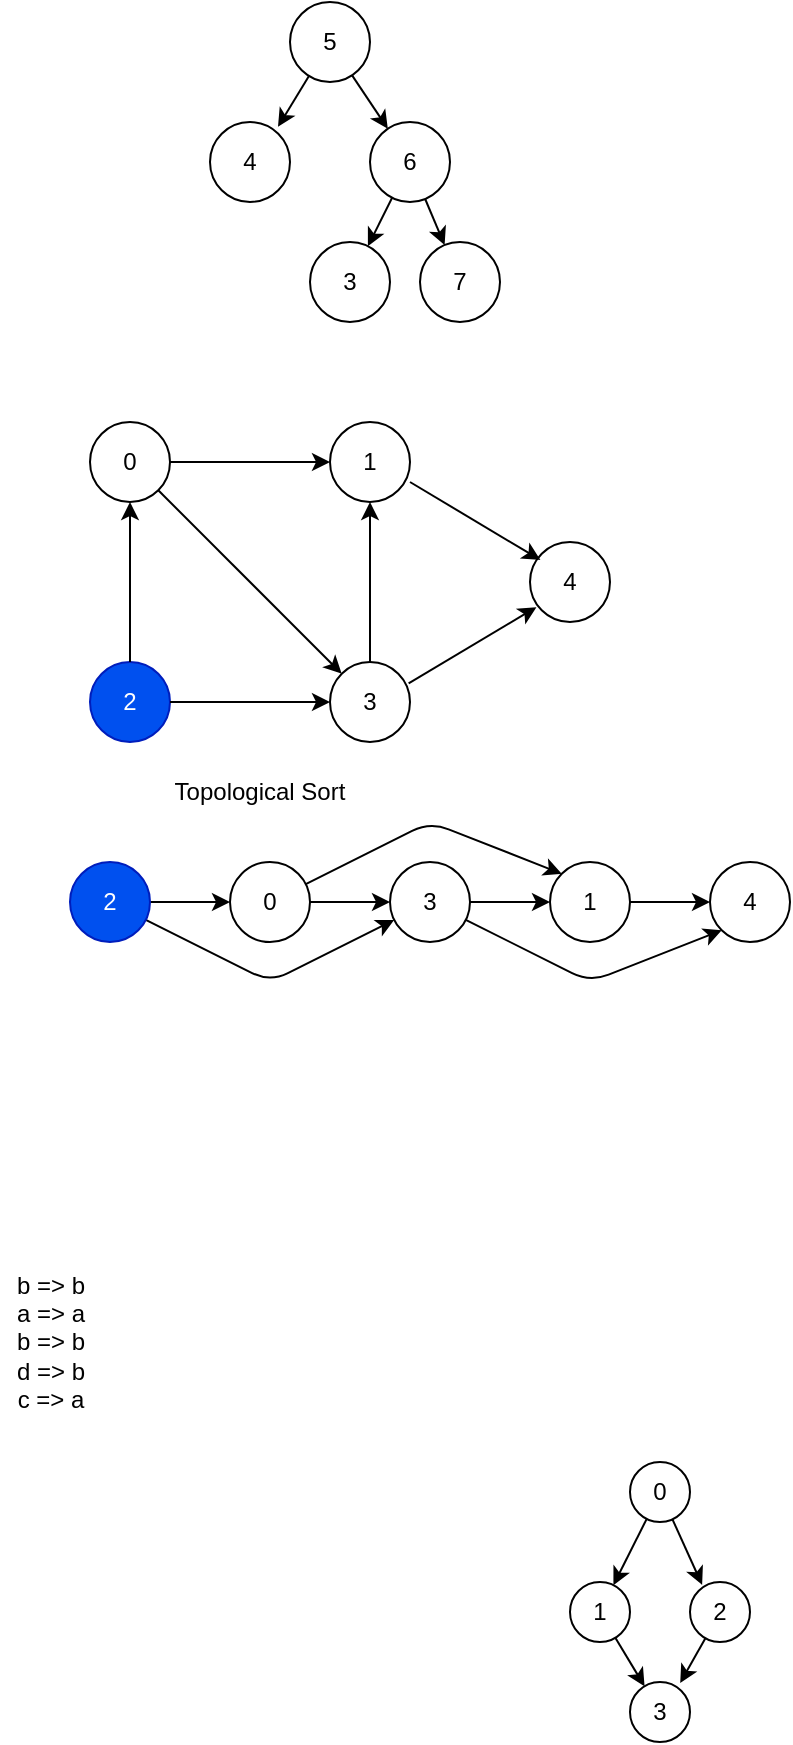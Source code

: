 <mxfile>
    <diagram id="KxGzu2JDHThCcGYC2IFr" name="Topological sort">
        <mxGraphModel dx="693" dy="390" grid="1" gridSize="10" guides="1" tooltips="1" connect="1" arrows="1" fold="1" page="1" pageScale="1" pageWidth="850" pageHeight="1100" math="0" shadow="0">
            <root>
                <mxCell id="pe5V0uft7TB9Qp7mZTWp-0"/>
                <mxCell id="pe5V0uft7TB9Qp7mZTWp-1" parent="pe5V0uft7TB9Qp7mZTWp-0"/>
                <mxCell id="pe5V0uft7TB9Qp7mZTWp-20" style="edgeStyle=none;html=1;entryX=0;entryY=0;entryDx=0;entryDy=0;endArrow=classic;endFill=1;" parent="pe5V0uft7TB9Qp7mZTWp-1" source="pe5V0uft7TB9Qp7mZTWp-2" target="pe5V0uft7TB9Qp7mZTWp-8" edge="1">
                    <mxGeometry relative="1" as="geometry"/>
                </mxCell>
                <mxCell id="pe5V0uft7TB9Qp7mZTWp-2" value="0" style="ellipse;whiteSpace=wrap;html=1;aspect=fixed;" parent="pe5V0uft7TB9Qp7mZTWp-1" vertex="1">
                    <mxGeometry x="240" y="210" width="40" height="40" as="geometry"/>
                </mxCell>
                <mxCell id="pe5V0uft7TB9Qp7mZTWp-3" value="2" style="ellipse;whiteSpace=wrap;html=1;aspect=fixed;fillColor=#0050ef;fontColor=#ffffff;strokeColor=#001DBC;" parent="pe5V0uft7TB9Qp7mZTWp-1" vertex="1">
                    <mxGeometry x="240" y="330" width="40" height="40" as="geometry"/>
                </mxCell>
                <mxCell id="pe5V0uft7TB9Qp7mZTWp-4" value="1" style="ellipse;whiteSpace=wrap;html=1;aspect=fixed;" parent="pe5V0uft7TB9Qp7mZTWp-1" vertex="1">
                    <mxGeometry x="360" y="210" width="40" height="40" as="geometry"/>
                </mxCell>
                <mxCell id="pe5V0uft7TB9Qp7mZTWp-5" value="" style="endArrow=classic;html=1;entryX=0.5;entryY=1;entryDx=0;entryDy=0;exitX=0.5;exitY=0;exitDx=0;exitDy=0;endFill=1;" parent="pe5V0uft7TB9Qp7mZTWp-1" source="pe5V0uft7TB9Qp7mZTWp-3" target="pe5V0uft7TB9Qp7mZTWp-2" edge="1">
                    <mxGeometry width="50" height="50" relative="1" as="geometry">
                        <mxPoint x="270" y="340" as="sourcePoint"/>
                        <mxPoint x="320" y="290" as="targetPoint"/>
                    </mxGeometry>
                </mxCell>
                <mxCell id="pe5V0uft7TB9Qp7mZTWp-6" value="" style="endArrow=classic;html=1;entryX=0;entryY=0.5;entryDx=0;entryDy=0;exitX=1;exitY=0.5;exitDx=0;exitDy=0;endFill=1;" parent="pe5V0uft7TB9Qp7mZTWp-1" source="pe5V0uft7TB9Qp7mZTWp-2" target="pe5V0uft7TB9Qp7mZTWp-4" edge="1">
                    <mxGeometry width="50" height="50" relative="1" as="geometry">
                        <mxPoint x="270" y="340" as="sourcePoint"/>
                        <mxPoint x="270" y="260" as="targetPoint"/>
                    </mxGeometry>
                </mxCell>
                <mxCell id="pe5V0uft7TB9Qp7mZTWp-7" value="" style="endArrow=classic;html=1;exitX=1;exitY=0.5;exitDx=0;exitDy=0;entryX=0;entryY=0.5;entryDx=0;entryDy=0;endFill=1;" parent="pe5V0uft7TB9Qp7mZTWp-1" source="pe5V0uft7TB9Qp7mZTWp-3" target="pe5V0uft7TB9Qp7mZTWp-8" edge="1">
                    <mxGeometry width="50" height="50" relative="1" as="geometry">
                        <mxPoint x="270" y="340" as="sourcePoint"/>
                        <mxPoint x="360" y="350" as="targetPoint"/>
                    </mxGeometry>
                </mxCell>
                <mxCell id="pe5V0uft7TB9Qp7mZTWp-8" value="3" style="ellipse;whiteSpace=wrap;html=1;aspect=fixed;" parent="pe5V0uft7TB9Qp7mZTWp-1" vertex="1">
                    <mxGeometry x="360" y="330" width="40" height="40" as="geometry"/>
                </mxCell>
                <mxCell id="pe5V0uft7TB9Qp7mZTWp-9" value="" style="endArrow=classic;html=1;entryX=0.5;entryY=1;entryDx=0;entryDy=0;exitX=0.5;exitY=0;exitDx=0;exitDy=0;endFill=1;" parent="pe5V0uft7TB9Qp7mZTWp-1" source="pe5V0uft7TB9Qp7mZTWp-8" target="pe5V0uft7TB9Qp7mZTWp-4" edge="1">
                    <mxGeometry width="50" height="50" relative="1" as="geometry">
                        <mxPoint x="270" y="340" as="sourcePoint"/>
                        <mxPoint x="270" y="260" as="targetPoint"/>
                    </mxGeometry>
                </mxCell>
                <mxCell id="pe5V0uft7TB9Qp7mZTWp-10" value="4" style="ellipse;whiteSpace=wrap;html=1;aspect=fixed;" parent="pe5V0uft7TB9Qp7mZTWp-1" vertex="1">
                    <mxGeometry x="460" y="270" width="40" height="40" as="geometry"/>
                </mxCell>
                <mxCell id="pe5V0uft7TB9Qp7mZTWp-11" value="" style="endArrow=classic;html=1;entryX=0.13;entryY=0.225;entryDx=0;entryDy=0;entryPerimeter=0;endFill=1;" parent="pe5V0uft7TB9Qp7mZTWp-1" target="pe5V0uft7TB9Qp7mZTWp-10" edge="1">
                    <mxGeometry width="50" height="50" relative="1" as="geometry">
                        <mxPoint x="400" y="240" as="sourcePoint"/>
                        <mxPoint x="370" y="240" as="targetPoint"/>
                    </mxGeometry>
                </mxCell>
                <mxCell id="pe5V0uft7TB9Qp7mZTWp-12" value="" style="endArrow=classic;html=1;entryX=0.08;entryY=0.815;entryDx=0;entryDy=0;exitX=0.983;exitY=0.267;exitDx=0;exitDy=0;entryPerimeter=0;exitPerimeter=0;endFill=1;" parent="pe5V0uft7TB9Qp7mZTWp-1" source="pe5V0uft7TB9Qp7mZTWp-8" target="pe5V0uft7TB9Qp7mZTWp-10" edge="1">
                    <mxGeometry width="50" height="50" relative="1" as="geometry">
                        <mxPoint x="410" y="251.32" as="sourcePoint"/>
                        <mxPoint x="472.32" y="288.68" as="targetPoint"/>
                    </mxGeometry>
                </mxCell>
                <mxCell id="pe5V0uft7TB9Qp7mZTWp-28" value="" style="edgeStyle=none;html=1;endArrow=classic;endFill=1;" parent="pe5V0uft7TB9Qp7mZTWp-1" source="pe5V0uft7TB9Qp7mZTWp-22" target="pe5V0uft7TB9Qp7mZTWp-23" edge="1">
                    <mxGeometry relative="1" as="geometry"/>
                </mxCell>
                <mxCell id="pe5V0uft7TB9Qp7mZTWp-29" style="edgeStyle=none;html=1;endArrow=classic;endFill=1;" parent="pe5V0uft7TB9Qp7mZTWp-1" source="pe5V0uft7TB9Qp7mZTWp-22" target="pe5V0uft7TB9Qp7mZTWp-24" edge="1">
                    <mxGeometry relative="1" as="geometry">
                        <mxPoint x="360" y="540" as="targetPoint"/>
                        <Array as="points">
                            <mxPoint x="330" y="490"/>
                        </Array>
                    </mxGeometry>
                </mxCell>
                <mxCell id="pe5V0uft7TB9Qp7mZTWp-22" value="2" style="ellipse;whiteSpace=wrap;html=1;aspect=fixed;fillColor=#0050ef;fontColor=#ffffff;strokeColor=#001DBC;" parent="pe5V0uft7TB9Qp7mZTWp-1" vertex="1">
                    <mxGeometry x="230" y="430" width="40" height="40" as="geometry"/>
                </mxCell>
                <mxCell id="pe5V0uft7TB9Qp7mZTWp-30" value="" style="edgeStyle=none;html=1;endArrow=classic;endFill=1;" parent="pe5V0uft7TB9Qp7mZTWp-1" source="pe5V0uft7TB9Qp7mZTWp-23" target="pe5V0uft7TB9Qp7mZTWp-24" edge="1">
                    <mxGeometry relative="1" as="geometry"/>
                </mxCell>
                <mxCell id="pe5V0uft7TB9Qp7mZTWp-31" style="edgeStyle=none;html=1;endArrow=classic;endFill=1;entryX=0;entryY=0;entryDx=0;entryDy=0;" parent="pe5V0uft7TB9Qp7mZTWp-1" source="pe5V0uft7TB9Qp7mZTWp-23" target="pe5V0uft7TB9Qp7mZTWp-25" edge="1">
                    <mxGeometry relative="1" as="geometry">
                        <mxPoint x="480" y="440" as="targetPoint"/>
                        <Array as="points">
                            <mxPoint x="410" y="410"/>
                        </Array>
                    </mxGeometry>
                </mxCell>
                <mxCell id="pe5V0uft7TB9Qp7mZTWp-23" value="0" style="ellipse;whiteSpace=wrap;html=1;aspect=fixed;" parent="pe5V0uft7TB9Qp7mZTWp-1" vertex="1">
                    <mxGeometry x="310" y="430" width="40" height="40" as="geometry"/>
                </mxCell>
                <mxCell id="pe5V0uft7TB9Qp7mZTWp-32" value="" style="edgeStyle=none;html=1;endArrow=classic;endFill=1;" parent="pe5V0uft7TB9Qp7mZTWp-1" source="pe5V0uft7TB9Qp7mZTWp-24" target="pe5V0uft7TB9Qp7mZTWp-25" edge="1">
                    <mxGeometry relative="1" as="geometry"/>
                </mxCell>
                <mxCell id="pe5V0uft7TB9Qp7mZTWp-33" style="edgeStyle=none;html=1;endArrow=classic;endFill=1;entryX=0;entryY=1;entryDx=0;entryDy=0;" parent="pe5V0uft7TB9Qp7mZTWp-1" source="pe5V0uft7TB9Qp7mZTWp-24" target="pe5V0uft7TB9Qp7mZTWp-26" edge="1">
                    <mxGeometry relative="1" as="geometry">
                        <mxPoint x="510" y="520" as="targetPoint"/>
                        <Array as="points">
                            <mxPoint x="490" y="490"/>
                        </Array>
                    </mxGeometry>
                </mxCell>
                <mxCell id="pe5V0uft7TB9Qp7mZTWp-24" value="3" style="ellipse;whiteSpace=wrap;html=1;aspect=fixed;" parent="pe5V0uft7TB9Qp7mZTWp-1" vertex="1">
                    <mxGeometry x="390" y="430" width="40" height="40" as="geometry"/>
                </mxCell>
                <mxCell id="pe5V0uft7TB9Qp7mZTWp-34" value="" style="edgeStyle=none;html=1;endArrow=classic;endFill=1;" parent="pe5V0uft7TB9Qp7mZTWp-1" source="pe5V0uft7TB9Qp7mZTWp-25" target="pe5V0uft7TB9Qp7mZTWp-26" edge="1">
                    <mxGeometry relative="1" as="geometry"/>
                </mxCell>
                <mxCell id="pe5V0uft7TB9Qp7mZTWp-25" value="1" style="ellipse;whiteSpace=wrap;html=1;aspect=fixed;" parent="pe5V0uft7TB9Qp7mZTWp-1" vertex="1">
                    <mxGeometry x="470" y="430" width="40" height="40" as="geometry"/>
                </mxCell>
                <mxCell id="pe5V0uft7TB9Qp7mZTWp-26" value="4" style="ellipse;whiteSpace=wrap;html=1;aspect=fixed;" parent="pe5V0uft7TB9Qp7mZTWp-1" vertex="1">
                    <mxGeometry x="550" y="430" width="40" height="40" as="geometry"/>
                </mxCell>
                <mxCell id="pe5V0uft7TB9Qp7mZTWp-38" value="Topological Sort" style="text;html=1;strokeColor=none;fillColor=none;align=center;verticalAlign=middle;whiteSpace=wrap;rounded=0;" parent="pe5V0uft7TB9Qp7mZTWp-1" vertex="1">
                    <mxGeometry x="280" y="380" width="90" height="30" as="geometry"/>
                </mxCell>
                <mxCell id="0" value="b =&amp;gt; b&lt;br&gt;a =&amp;gt; a&lt;br&gt;b =&amp;gt; b&lt;br&gt;d =&amp;gt; b&lt;br&gt;c =&amp;gt; a" style="text;html=1;align=center;verticalAlign=middle;resizable=0;points=[];autosize=1;strokeColor=none;fillColor=none;" parent="pe5V0uft7TB9Qp7mZTWp-1" vertex="1">
                    <mxGeometry x="195" y="630" width="50" height="80" as="geometry"/>
                </mxCell>
                <mxCell id="9" value="" style="edgeStyle=none;html=1;entryX=0.85;entryY=0.06;entryDx=0;entryDy=0;entryPerimeter=0;" parent="pe5V0uft7TB9Qp7mZTWp-1" source="1" target="2" edge="1">
                    <mxGeometry relative="1" as="geometry"/>
                </mxCell>
                <mxCell id="10" style="edgeStyle=none;html=1;" parent="pe5V0uft7TB9Qp7mZTWp-1" source="1" target="3" edge="1">
                    <mxGeometry relative="1" as="geometry"/>
                </mxCell>
                <mxCell id="1" value="5" style="ellipse;whiteSpace=wrap;html=1;" parent="pe5V0uft7TB9Qp7mZTWp-1" vertex="1">
                    <mxGeometry x="340" width="40" height="40" as="geometry"/>
                </mxCell>
                <mxCell id="2" value="4" style="ellipse;whiteSpace=wrap;html=1;" parent="pe5V0uft7TB9Qp7mZTWp-1" vertex="1">
                    <mxGeometry x="300" y="60" width="40" height="40" as="geometry"/>
                </mxCell>
                <mxCell id="7" style="edgeStyle=none;html=1;" parent="pe5V0uft7TB9Qp7mZTWp-1" source="3" target="5" edge="1">
                    <mxGeometry relative="1" as="geometry"/>
                </mxCell>
                <mxCell id="8" style="edgeStyle=none;html=1;" parent="pe5V0uft7TB9Qp7mZTWp-1" source="3" target="6" edge="1">
                    <mxGeometry relative="1" as="geometry"/>
                </mxCell>
                <mxCell id="3" value="6" style="ellipse;whiteSpace=wrap;html=1;" parent="pe5V0uft7TB9Qp7mZTWp-1" vertex="1">
                    <mxGeometry x="380" y="60" width="40" height="40" as="geometry"/>
                </mxCell>
                <mxCell id="5" value="3" style="ellipse;whiteSpace=wrap;html=1;" parent="pe5V0uft7TB9Qp7mZTWp-1" vertex="1">
                    <mxGeometry x="350" y="120" width="40" height="40" as="geometry"/>
                </mxCell>
                <mxCell id="6" value="7" style="ellipse;whiteSpace=wrap;html=1;" parent="pe5V0uft7TB9Qp7mZTWp-1" vertex="1">
                    <mxGeometry x="405" y="120" width="40" height="40" as="geometry"/>
                </mxCell>
                <mxCell id="17" style="edgeStyle=none;html=1;" edge="1" parent="pe5V0uft7TB9Qp7mZTWp-1" source="12" target="13">
                    <mxGeometry relative="1" as="geometry"/>
                </mxCell>
                <mxCell id="18" style="edgeStyle=none;html=1;entryX=0.202;entryY=0.048;entryDx=0;entryDy=0;entryPerimeter=0;" edge="1" parent="pe5V0uft7TB9Qp7mZTWp-1" source="12" target="14">
                    <mxGeometry relative="1" as="geometry"/>
                </mxCell>
                <mxCell id="12" value="0" style="ellipse;whiteSpace=wrap;html=1;aspect=fixed;" vertex="1" parent="pe5V0uft7TB9Qp7mZTWp-1">
                    <mxGeometry x="510" y="730" width="30" height="30" as="geometry"/>
                </mxCell>
                <mxCell id="19" value="" style="edgeStyle=none;html=1;" edge="1" parent="pe5V0uft7TB9Qp7mZTWp-1" source="13" target="15">
                    <mxGeometry relative="1" as="geometry"/>
                </mxCell>
                <mxCell id="13" value="1" style="ellipse;whiteSpace=wrap;html=1;aspect=fixed;" vertex="1" parent="pe5V0uft7TB9Qp7mZTWp-1">
                    <mxGeometry x="480" y="790" width="30" height="30" as="geometry"/>
                </mxCell>
                <mxCell id="20" style="edgeStyle=none;html=1;entryX=0.837;entryY=0.016;entryDx=0;entryDy=0;entryPerimeter=0;" edge="1" parent="pe5V0uft7TB9Qp7mZTWp-1" source="14" target="15">
                    <mxGeometry relative="1" as="geometry"/>
                </mxCell>
                <mxCell id="14" value="2" style="ellipse;whiteSpace=wrap;html=1;aspect=fixed;" vertex="1" parent="pe5V0uft7TB9Qp7mZTWp-1">
                    <mxGeometry x="540" y="790" width="30" height="30" as="geometry"/>
                </mxCell>
                <mxCell id="15" value="3" style="ellipse;whiteSpace=wrap;html=1;aspect=fixed;" vertex="1" parent="pe5V0uft7TB9Qp7mZTWp-1">
                    <mxGeometry x="510" y="840" width="30" height="30" as="geometry"/>
                </mxCell>
            </root>
        </mxGraphModel>
    </diagram>
    <diagram id="-iMvZjUMG1iPN_J_NiWH" name="Dijkstra's algorithm">
        <mxGraphModel dx="654" dy="390" grid="1" gridSize="10" guides="1" tooltips="1" connect="1" arrows="1" fold="1" page="1" pageScale="1" pageWidth="850" pageHeight="1100" math="0" shadow="0">
            <root>
                <mxCell id="ui7-jqgvSA2S-25qEhhR-0"/>
                <mxCell id="ui7-jqgvSA2S-25qEhhR-1" parent="ui7-jqgvSA2S-25qEhhR-0"/>
                <mxCell id="jWhmHiKbgn5TlDwLVb8o-0" value="0" style="ellipse;whiteSpace=wrap;html=1;aspect=fixed;fillColor=#60a917;fontColor=#ffffff;strokeColor=#2D7600;" parent="ui7-jqgvSA2S-25qEhhR-1" vertex="1">
                    <mxGeometry x="250" y="390" width="40" height="40" as="geometry"/>
                </mxCell>
                <mxCell id="jWhmHiKbgn5TlDwLVb8o-1" value="3" style="ellipse;whiteSpace=wrap;html=1;aspect=fixed;fillColor=#60a917;fontColor=#ffffff;strokeColor=#2D7600;" parent="ui7-jqgvSA2S-25qEhhR-1" vertex="1">
                    <mxGeometry x="250" y="510" width="40" height="40" as="geometry"/>
                </mxCell>
                <mxCell id="jWhmHiKbgn5TlDwLVb8o-3" value="1" style="ellipse;whiteSpace=wrap;html=1;aspect=fixed;" parent="ui7-jqgvSA2S-25qEhhR-1" vertex="1">
                    <mxGeometry x="370" y="390" width="40" height="40" as="geometry"/>
                </mxCell>
                <mxCell id="jWhmHiKbgn5TlDwLVb8o-6" value="" style="endArrow=none;html=1;entryX=0.5;entryY=1;entryDx=0;entryDy=0;exitX=0.5;exitY=0;exitDx=0;exitDy=0;" parent="ui7-jqgvSA2S-25qEhhR-1" source="jWhmHiKbgn5TlDwLVb8o-1" target="jWhmHiKbgn5TlDwLVb8o-0" edge="1">
                    <mxGeometry width="50" height="50" relative="1" as="geometry">
                        <mxPoint x="280" y="520" as="sourcePoint"/>
                        <mxPoint x="330" y="470" as="targetPoint"/>
                    </mxGeometry>
                </mxCell>
                <mxCell id="jWhmHiKbgn5TlDwLVb8o-7" value="" style="endArrow=none;html=1;entryX=0;entryY=0.5;entryDx=0;entryDy=0;exitX=1;exitY=0.5;exitDx=0;exitDy=0;" parent="ui7-jqgvSA2S-25qEhhR-1" source="jWhmHiKbgn5TlDwLVb8o-0" target="jWhmHiKbgn5TlDwLVb8o-3" edge="1">
                    <mxGeometry width="50" height="50" relative="1" as="geometry">
                        <mxPoint x="280" y="520" as="sourcePoint"/>
                        <mxPoint x="280" y="440" as="targetPoint"/>
                    </mxGeometry>
                </mxCell>
                <mxCell id="jWhmHiKbgn5TlDwLVb8o-8" value="" style="endArrow=none;html=1;exitX=1;exitY=0.5;exitDx=0;exitDy=0;entryX=0;entryY=0.5;entryDx=0;entryDy=0;" parent="ui7-jqgvSA2S-25qEhhR-1" source="jWhmHiKbgn5TlDwLVb8o-1" target="jWhmHiKbgn5TlDwLVb8o-9" edge="1">
                    <mxGeometry width="50" height="50" relative="1" as="geometry">
                        <mxPoint x="280" y="520" as="sourcePoint"/>
                        <mxPoint x="370" y="530" as="targetPoint"/>
                    </mxGeometry>
                </mxCell>
                <mxCell id="jWhmHiKbgn5TlDwLVb8o-9" value="4" style="ellipse;whiteSpace=wrap;html=1;aspect=fixed;fillColor=#60a917;fontColor=#ffffff;strokeColor=#2D7600;" parent="ui7-jqgvSA2S-25qEhhR-1" vertex="1">
                    <mxGeometry x="370" y="510" width="40" height="40" as="geometry"/>
                </mxCell>
                <mxCell id="jWhmHiKbgn5TlDwLVb8o-14" value="" style="endArrow=none;html=1;entryX=0.5;entryY=1;entryDx=0;entryDy=0;exitX=0.5;exitY=0;exitDx=0;exitDy=0;" parent="ui7-jqgvSA2S-25qEhhR-1" source="jWhmHiKbgn5TlDwLVb8o-9" target="jWhmHiKbgn5TlDwLVb8o-3" edge="1">
                    <mxGeometry width="50" height="50" relative="1" as="geometry">
                        <mxPoint x="280" y="520" as="sourcePoint"/>
                        <mxPoint x="280" y="440" as="targetPoint"/>
                    </mxGeometry>
                </mxCell>
                <mxCell id="jWhmHiKbgn5TlDwLVb8o-15" value="2" style="ellipse;whiteSpace=wrap;html=1;aspect=fixed;fillColor=#60a917;fontColor=#ffffff;strokeColor=#2D7600;" parent="ui7-jqgvSA2S-25qEhhR-1" vertex="1">
                    <mxGeometry x="470" y="450" width="40" height="40" as="geometry"/>
                </mxCell>
                <mxCell id="jWhmHiKbgn5TlDwLVb8o-16" value="" style="endArrow=none;html=1;entryX=0.13;entryY=0.225;entryDx=0;entryDy=0;entryPerimeter=0;" parent="ui7-jqgvSA2S-25qEhhR-1" target="jWhmHiKbgn5TlDwLVb8o-15" edge="1">
                    <mxGeometry width="50" height="50" relative="1" as="geometry">
                        <mxPoint x="410" y="420" as="sourcePoint"/>
                        <mxPoint x="380" y="420" as="targetPoint"/>
                    </mxGeometry>
                </mxCell>
                <mxCell id="jWhmHiKbgn5TlDwLVb8o-17" value="" style="endArrow=none;html=1;entryX=0.08;entryY=0.815;entryDx=0;entryDy=0;exitX=0.983;exitY=0.267;exitDx=0;exitDy=0;entryPerimeter=0;exitPerimeter=0;" parent="ui7-jqgvSA2S-25qEhhR-1" source="jWhmHiKbgn5TlDwLVb8o-9" target="jWhmHiKbgn5TlDwLVb8o-15" edge="1">
                    <mxGeometry width="50" height="50" relative="1" as="geometry">
                        <mxPoint x="420" y="431.32" as="sourcePoint"/>
                        <mxPoint x="482.32" y="468.68" as="targetPoint"/>
                    </mxGeometry>
                </mxCell>
                <mxCell id="jWhmHiKbgn5TlDwLVb8o-18" value="6" style="text;html=1;strokeColor=none;fillColor=none;align=center;verticalAlign=middle;whiteSpace=wrap;rounded=0;" parent="ui7-jqgvSA2S-25qEhhR-1" vertex="1">
                    <mxGeometry x="300" y="380" width="60" height="30" as="geometry"/>
                </mxCell>
                <mxCell id="jWhmHiKbgn5TlDwLVb8o-19" value="1" style="text;html=1;strokeColor=none;fillColor=none;align=center;verticalAlign=middle;whiteSpace=wrap;rounded=0;" parent="ui7-jqgvSA2S-25qEhhR-1" vertex="1">
                    <mxGeometry x="220" y="455" width="60" height="30" as="geometry"/>
                </mxCell>
                <mxCell id="jWhmHiKbgn5TlDwLVb8o-20" value="1" style="text;html=1;strokeColor=none;fillColor=none;align=center;verticalAlign=middle;whiteSpace=wrap;rounded=0;" parent="ui7-jqgvSA2S-25qEhhR-1" vertex="1">
                    <mxGeometry x="300" y="530" width="60" height="30" as="geometry"/>
                </mxCell>
                <mxCell id="jWhmHiKbgn5TlDwLVb8o-21" value="2" style="text;html=1;strokeColor=none;fillColor=none;align=center;verticalAlign=middle;whiteSpace=wrap;rounded=0;" parent="ui7-jqgvSA2S-25qEhhR-1" vertex="1">
                    <mxGeometry x="370" y="450" width="60" height="30" as="geometry"/>
                </mxCell>
                <mxCell id="jWhmHiKbgn5TlDwLVb8o-22" value="" style="endArrow=none;html=1;entryX=0.09;entryY=0.855;entryDx=0;entryDy=0;exitX=1;exitY=0;exitDx=0;exitDy=0;entryPerimeter=0;" parent="ui7-jqgvSA2S-25qEhhR-1" source="jWhmHiKbgn5TlDwLVb8o-1" target="jWhmHiKbgn5TlDwLVb8o-3" edge="1">
                    <mxGeometry width="50" height="50" relative="1" as="geometry">
                        <mxPoint x="419.32" y="530.68" as="sourcePoint"/>
                        <mxPoint x="480" y="490" as="targetPoint"/>
                    </mxGeometry>
                </mxCell>
                <mxCell id="jWhmHiKbgn5TlDwLVb8o-24" value="5" style="text;html=1;strokeColor=none;fillColor=none;align=center;verticalAlign=middle;whiteSpace=wrap;rounded=0;" parent="ui7-jqgvSA2S-25qEhhR-1" vertex="1">
                    <mxGeometry x="420" y="420" width="60" height="30" as="geometry"/>
                </mxCell>
                <mxCell id="jWhmHiKbgn5TlDwLVb8o-25" value="1" style="text;html=1;strokeColor=none;fillColor=none;align=center;verticalAlign=middle;whiteSpace=wrap;rounded=0;" parent="ui7-jqgvSA2S-25qEhhR-1" vertex="1">
                    <mxGeometry x="420" y="500" width="60" height="30" as="geometry"/>
                </mxCell>
                <mxCell id="jWhmHiKbgn5TlDwLVb8o-29" value="Table" style="shape=table;startSize=30;container=1;collapsible=0;childLayout=tableLayout;fontStyle=1;align=center;pointerEvents=1;swimlaneFillColor=default;spacing=3;direction=east;" parent="ui7-jqgvSA2S-25qEhhR-1" vertex="1">
                    <mxGeometry x="522.5" y="305" width="170" height="195" as="geometry"/>
                </mxCell>
                <mxCell id="jWhmHiKbgn5TlDwLVb8o-30" value="" style="shape=partialRectangle;html=1;whiteSpace=wrap;collapsible=0;dropTarget=0;pointerEvents=0;fillColor=none;top=0;left=0;bottom=0;right=0;points=[[0,0.5],[1,0.5]];portConstraint=eastwest;" parent="jWhmHiKbgn5TlDwLVb8o-29" vertex="1">
                    <mxGeometry y="30" width="170" height="54" as="geometry"/>
                </mxCell>
                <mxCell id="jWhmHiKbgn5TlDwLVb8o-31" value="Vertex" style="shape=partialRectangle;html=1;whiteSpace=wrap;connectable=0;fillColor=none;top=0;left=0;bottom=0;right=0;overflow=hidden;pointerEvents=1;" parent="jWhmHiKbgn5TlDwLVb8o-30" vertex="1">
                    <mxGeometry width="57" height="54" as="geometry">
                        <mxRectangle width="57" height="54" as="alternateBounds"/>
                    </mxGeometry>
                </mxCell>
                <mxCell id="jWhmHiKbgn5TlDwLVb8o-32" value="Shortest Distance&lt;br&gt;from 0&amp;nbsp;" style="shape=partialRectangle;html=1;whiteSpace=wrap;connectable=0;fillColor=none;top=0;left=0;bottom=0;right=0;overflow=hidden;pointerEvents=1;" parent="jWhmHiKbgn5TlDwLVb8o-30" vertex="1">
                    <mxGeometry x="57" width="56" height="54" as="geometry">
                        <mxRectangle width="56" height="54" as="alternateBounds"/>
                    </mxGeometry>
                </mxCell>
                <mxCell id="jWhmHiKbgn5TlDwLVb8o-33" value="Previous vertex" style="shape=partialRectangle;html=1;whiteSpace=wrap;connectable=0;fillColor=none;top=0;left=0;bottom=0;right=0;overflow=hidden;pointerEvents=1;" parent="jWhmHiKbgn5TlDwLVb8o-30" vertex="1">
                    <mxGeometry x="113" width="57" height="54" as="geometry">
                        <mxRectangle width="57" height="54" as="alternateBounds"/>
                    </mxGeometry>
                </mxCell>
                <mxCell id="jWhmHiKbgn5TlDwLVb8o-34" value="" style="shape=partialRectangle;html=1;whiteSpace=wrap;collapsible=0;dropTarget=0;pointerEvents=0;fillColor=none;top=0;left=0;bottom=0;right=0;points=[[0,0.5],[1,0.5]];portConstraint=eastwest;" parent="jWhmHiKbgn5TlDwLVb8o-29" vertex="1">
                    <mxGeometry y="84" width="170" height="22" as="geometry"/>
                </mxCell>
                <mxCell id="jWhmHiKbgn5TlDwLVb8o-35" value="0" style="shape=partialRectangle;html=1;whiteSpace=wrap;connectable=0;fillColor=none;top=0;left=0;bottom=0;right=0;overflow=hidden;pointerEvents=1;" parent="jWhmHiKbgn5TlDwLVb8o-34" vertex="1">
                    <mxGeometry width="57" height="22" as="geometry">
                        <mxRectangle width="57" height="22" as="alternateBounds"/>
                    </mxGeometry>
                </mxCell>
                <mxCell id="jWhmHiKbgn5TlDwLVb8o-36" value="0" style="shape=partialRectangle;html=1;whiteSpace=wrap;connectable=0;fillColor=none;top=0;left=0;bottom=0;right=0;overflow=hidden;pointerEvents=1;" parent="jWhmHiKbgn5TlDwLVb8o-34" vertex="1">
                    <mxGeometry x="57" width="56" height="22" as="geometry">
                        <mxRectangle width="56" height="22" as="alternateBounds"/>
                    </mxGeometry>
                </mxCell>
                <mxCell id="jWhmHiKbgn5TlDwLVb8o-37" value="&lt;span&gt;-1&lt;/span&gt;" style="shape=partialRectangle;html=1;whiteSpace=wrap;connectable=0;fillColor=none;top=0;left=0;bottom=0;right=0;overflow=hidden;pointerEvents=1;" parent="jWhmHiKbgn5TlDwLVb8o-34" vertex="1">
                    <mxGeometry x="113" width="57" height="22" as="geometry">
                        <mxRectangle width="57" height="22" as="alternateBounds"/>
                    </mxGeometry>
                </mxCell>
                <mxCell id="jWhmHiKbgn5TlDwLVb8o-50" style="shape=partialRectangle;html=1;whiteSpace=wrap;collapsible=0;dropTarget=0;pointerEvents=0;fillColor=none;top=0;left=0;bottom=0;right=0;points=[[0,0.5],[1,0.5]];portConstraint=eastwest;" parent="jWhmHiKbgn5TlDwLVb8o-29" vertex="1">
                    <mxGeometry y="106" width="170" height="22" as="geometry"/>
                </mxCell>
                <mxCell id="jWhmHiKbgn5TlDwLVb8o-51" value="1" style="shape=partialRectangle;html=1;whiteSpace=wrap;connectable=0;fillColor=none;top=0;left=0;bottom=0;right=0;overflow=hidden;pointerEvents=1;" parent="jWhmHiKbgn5TlDwLVb8o-50" vertex="1">
                    <mxGeometry width="57" height="22" as="geometry">
                        <mxRectangle width="57" height="22" as="alternateBounds"/>
                    </mxGeometry>
                </mxCell>
                <mxCell id="jWhmHiKbgn5TlDwLVb8o-52" value="3" style="shape=partialRectangle;html=1;whiteSpace=wrap;connectable=0;fillColor=none;top=0;left=0;bottom=0;right=0;overflow=hidden;pointerEvents=1;" parent="jWhmHiKbgn5TlDwLVb8o-50" vertex="1">
                    <mxGeometry x="57" width="56" height="22" as="geometry">
                        <mxRectangle width="56" height="22" as="alternateBounds"/>
                    </mxGeometry>
                </mxCell>
                <mxCell id="jWhmHiKbgn5TlDwLVb8o-53" value="&lt;span&gt;3&lt;/span&gt;" style="shape=partialRectangle;html=1;whiteSpace=wrap;connectable=0;fillColor=none;top=0;left=0;bottom=0;right=0;overflow=hidden;pointerEvents=1;" parent="jWhmHiKbgn5TlDwLVb8o-50" vertex="1">
                    <mxGeometry x="113" width="57" height="22" as="geometry">
                        <mxRectangle width="57" height="22" as="alternateBounds"/>
                    </mxGeometry>
                </mxCell>
                <mxCell id="jWhmHiKbgn5TlDwLVb8o-38" value="" style="shape=partialRectangle;html=1;whiteSpace=wrap;collapsible=0;dropTarget=0;pointerEvents=0;fillColor=none;top=0;left=0;bottom=0;right=0;points=[[0,0.5],[1,0.5]];portConstraint=eastwest;" parent="jWhmHiKbgn5TlDwLVb8o-29" vertex="1">
                    <mxGeometry y="128" width="170" height="23" as="geometry"/>
                </mxCell>
                <mxCell id="jWhmHiKbgn5TlDwLVb8o-39" value="2" style="shape=partialRectangle;html=1;whiteSpace=wrap;connectable=0;fillColor=none;top=0;left=0;bottom=0;right=0;overflow=hidden;pointerEvents=1;" parent="jWhmHiKbgn5TlDwLVb8o-38" vertex="1">
                    <mxGeometry width="57" height="23" as="geometry">
                        <mxRectangle width="57" height="23" as="alternateBounds"/>
                    </mxGeometry>
                </mxCell>
                <mxCell id="jWhmHiKbgn5TlDwLVb8o-40" value="&lt;span&gt;...&lt;/span&gt;" style="shape=partialRectangle;html=1;whiteSpace=wrap;connectable=0;fillColor=none;top=0;left=0;bottom=0;right=0;overflow=hidden;pointerEvents=1;" parent="jWhmHiKbgn5TlDwLVb8o-38" vertex="1">
                    <mxGeometry x="57" width="56" height="23" as="geometry">
                        <mxRectangle width="56" height="23" as="alternateBounds"/>
                    </mxGeometry>
                </mxCell>
                <mxCell id="jWhmHiKbgn5TlDwLVb8o-41" value="&lt;span&gt;...&lt;/span&gt;" style="shape=partialRectangle;html=1;whiteSpace=wrap;connectable=0;fillColor=none;top=0;left=0;bottom=0;right=0;overflow=hidden;pointerEvents=1;" parent="jWhmHiKbgn5TlDwLVb8o-38" vertex="1">
                    <mxGeometry x="113" width="57" height="23" as="geometry">
                        <mxRectangle width="57" height="23" as="alternateBounds"/>
                    </mxGeometry>
                </mxCell>
                <mxCell id="jWhmHiKbgn5TlDwLVb8o-42" style="shape=partialRectangle;html=1;whiteSpace=wrap;collapsible=0;dropTarget=0;pointerEvents=0;fillColor=none;top=0;left=0;bottom=0;right=0;points=[[0,0.5],[1,0.5]];portConstraint=eastwest;" parent="jWhmHiKbgn5TlDwLVb8o-29" vertex="1">
                    <mxGeometry y="151" width="170" height="22" as="geometry"/>
                </mxCell>
                <mxCell id="jWhmHiKbgn5TlDwLVb8o-43" value="3" style="shape=partialRectangle;html=1;whiteSpace=wrap;connectable=0;fillColor=none;top=0;left=0;bottom=0;right=0;overflow=hidden;pointerEvents=1;" parent="jWhmHiKbgn5TlDwLVb8o-42" vertex="1">
                    <mxGeometry width="57" height="22" as="geometry">
                        <mxRectangle width="57" height="22" as="alternateBounds"/>
                    </mxGeometry>
                </mxCell>
                <mxCell id="jWhmHiKbgn5TlDwLVb8o-44" value="&lt;span&gt;1&lt;/span&gt;" style="shape=partialRectangle;html=1;whiteSpace=wrap;connectable=0;fillColor=none;top=0;left=0;bottom=0;right=0;overflow=hidden;pointerEvents=1;" parent="jWhmHiKbgn5TlDwLVb8o-42" vertex="1">
                    <mxGeometry x="57" width="56" height="22" as="geometry">
                        <mxRectangle width="56" height="22" as="alternateBounds"/>
                    </mxGeometry>
                </mxCell>
                <mxCell id="jWhmHiKbgn5TlDwLVb8o-45" value="&lt;span&gt;0&lt;/span&gt;" style="shape=partialRectangle;html=1;whiteSpace=wrap;connectable=0;fillColor=none;top=0;left=0;bottom=0;right=0;overflow=hidden;pointerEvents=1;" parent="jWhmHiKbgn5TlDwLVb8o-42" vertex="1">
                    <mxGeometry x="113" width="57" height="22" as="geometry">
                        <mxRectangle width="57" height="22" as="alternateBounds"/>
                    </mxGeometry>
                </mxCell>
                <mxCell id="jWhmHiKbgn5TlDwLVb8o-46" style="shape=partialRectangle;html=1;whiteSpace=wrap;collapsible=0;dropTarget=0;pointerEvents=0;fillColor=none;top=0;left=0;bottom=0;right=0;points=[[0,0.5],[1,0.5]];portConstraint=eastwest;" parent="jWhmHiKbgn5TlDwLVb8o-29" vertex="1">
                    <mxGeometry y="173" width="170" height="22" as="geometry"/>
                </mxCell>
                <mxCell id="jWhmHiKbgn5TlDwLVb8o-47" value="4" style="shape=partialRectangle;html=1;whiteSpace=wrap;connectable=0;fillColor=none;top=0;left=0;bottom=0;right=0;overflow=hidden;pointerEvents=1;" parent="jWhmHiKbgn5TlDwLVb8o-46" vertex="1">
                    <mxGeometry width="57" height="22" as="geometry">
                        <mxRectangle width="57" height="22" as="alternateBounds"/>
                    </mxGeometry>
                </mxCell>
                <mxCell id="jWhmHiKbgn5TlDwLVb8o-48" value="&lt;span&gt;...&lt;/span&gt;" style="shape=partialRectangle;html=1;whiteSpace=wrap;connectable=0;fillColor=none;top=0;left=0;bottom=0;right=0;overflow=hidden;pointerEvents=1;" parent="jWhmHiKbgn5TlDwLVb8o-46" vertex="1">
                    <mxGeometry x="57" width="56" height="22" as="geometry">
                        <mxRectangle width="56" height="22" as="alternateBounds"/>
                    </mxGeometry>
                </mxCell>
                <mxCell id="jWhmHiKbgn5TlDwLVb8o-49" value="&lt;span&gt;...&lt;/span&gt;" style="shape=partialRectangle;html=1;whiteSpace=wrap;connectable=0;fillColor=none;top=0;left=0;bottom=0;right=0;overflow=hidden;pointerEvents=1;" parent="jWhmHiKbgn5TlDwLVb8o-46" vertex="1">
                    <mxGeometry x="113" width="57" height="22" as="geometry">
                        <mxRectangle width="57" height="22" as="alternateBounds"/>
                    </mxGeometry>
                </mxCell>
                <mxCell id="jWhmHiKbgn5TlDwLVb8o-54" value="Dijkstra's algorithm" style="text;strokeColor=none;fillColor=none;html=1;fontSize=24;fontStyle=1;verticalAlign=middle;align=center;" parent="ui7-jqgvSA2S-25qEhhR-1" vertex="1">
                    <mxGeometry x="245" y="280" width="235" height="70" as="geometry"/>
                </mxCell>
                <mxCell id="jWhmHiKbgn5TlDwLVb8o-55" value="2" style="text;html=1;strokeColor=none;fillColor=none;align=center;verticalAlign=middle;whiteSpace=wrap;rounded=0;" parent="ui7-jqgvSA2S-25qEhhR-1" vertex="1">
                    <mxGeometry x="290" y="450" width="60" height="30" as="geometry"/>
                </mxCell>
                <mxCell id="IUbxZPtGiqiE1iuKVVOi-0" value="5" style="ellipse;whiteSpace=wrap;html=1;aspect=fixed;" parent="ui7-jqgvSA2S-25qEhhR-1" vertex="1">
                    <mxGeometry x="180" y="450" width="40" height="40" as="geometry"/>
                </mxCell>
            </root>
        </mxGraphModel>
    </diagram>
    <diagram id="X_F751OuxI90-uR32WOI" name="2-Colorable Graph">
        <mxGraphModel dx="1585" dy="818" grid="1" gridSize="10" guides="1" tooltips="1" connect="1" arrows="1" fold="1" page="1" pageScale="1" pageWidth="850" pageHeight="1100" math="0" shadow="0">
            <root>
                <mxCell id="0"/>
                <mxCell id="1" parent="0"/>
                <mxCell id="2" value="A" style="ellipse;whiteSpace=wrap;html=1;aspect=fixed;fillColor=#0050ef;fontColor=#ffffff;strokeColor=#001DBC;" parent="1" vertex="1">
                    <mxGeometry x="240" y="360" width="40" height="40" as="geometry"/>
                </mxCell>
                <mxCell id="3" value="B" style="ellipse;whiteSpace=wrap;html=1;aspect=fixed;fillColor=#a20025;fontColor=#ffffff;strokeColor=#6F0000;" parent="1" vertex="1">
                    <mxGeometry x="320" y="280" width="40" height="40" as="geometry"/>
                </mxCell>
                <mxCell id="4" value="A" style="ellipse;whiteSpace=wrap;html=1;aspect=fixed;fillColor=#0050ef;fontColor=#ffffff;strokeColor=#001DBC;" parent="1" vertex="1">
                    <mxGeometry x="360" y="400" width="40" height="40" as="geometry"/>
                </mxCell>
                <mxCell id="5" value="" style="endArrow=classic;html=1;exitX=1;exitY=0;exitDx=0;exitDy=0;" parent="1" source="2" target="3" edge="1">
                    <mxGeometry width="50" height="50" relative="1" as="geometry">
                        <mxPoint x="420" y="420" as="sourcePoint"/>
                        <mxPoint x="470" y="370" as="targetPoint"/>
                    </mxGeometry>
                </mxCell>
                <mxCell id="6" value="" style="endArrow=classic;html=1;exitX=1;exitY=1;exitDx=0;exitDy=0;entryX=0.414;entryY=-0.032;entryDx=0;entryDy=0;entryPerimeter=0;" parent="1" source="3" target="4" edge="1">
                    <mxGeometry width="50" height="50" relative="1" as="geometry">
                        <mxPoint x="374.14" y="365.86" as="sourcePoint"/>
                        <mxPoint x="349.998" y="340.002" as="targetPoint"/>
                    </mxGeometry>
                </mxCell>
                <mxCell id="7" value="" style="endArrow=classic;html=1;exitX=0;exitY=0.5;exitDx=0;exitDy=0;" parent="1" source="4" target="2" edge="1">
                    <mxGeometry width="50" height="50" relative="1" as="geometry">
                        <mxPoint x="284.142" y="375.858" as="sourcePoint"/>
                        <mxPoint x="335.858" y="324.142" as="targetPoint"/>
                    </mxGeometry>
                </mxCell>
                <mxCell id="8" value="Let A and B be two different colors. If a cycle in the graph is detected at an odd count, it must not be 2-colorable." style="text;html=1;strokeColor=none;fillColor=none;align=center;verticalAlign=middle;whiteSpace=wrap;rounded=0;" parent="1" vertex="1">
                    <mxGeometry x="215" y="210" width="210" height="60" as="geometry"/>
                </mxCell>
                <mxCell id="10" value="A" style="ellipse;whiteSpace=wrap;html=1;aspect=fixed;fillColor=#0050ef;fontColor=#ffffff;strokeColor=#001DBC;" parent="1" vertex="1">
                    <mxGeometry x="520" y="280" width="40" height="40" as="geometry"/>
                </mxCell>
                <mxCell id="12" value="B" style="ellipse;whiteSpace=wrap;html=1;aspect=fixed;fillColor=#a20025;fontColor=#ffffff;strokeColor=#6F0000;" parent="1" vertex="1">
                    <mxGeometry x="640" y="220" width="40" height="40" as="geometry"/>
                </mxCell>
                <mxCell id="13" value="A" style="ellipse;whiteSpace=wrap;html=1;aspect=fixed;fillColor=#a20025;fontColor=#ffffff;strokeColor=#6F0000;" parent="1" vertex="1">
                    <mxGeometry x="500" y="530" width="40" height="40" as="geometry"/>
                </mxCell>
                <mxCell id="14" value="A" style="ellipse;whiteSpace=wrap;html=1;aspect=fixed;fillColor=#0050ef;fontColor=#ffffff;strokeColor=#001DBC;" parent="1" vertex="1">
                    <mxGeometry x="720" y="310" width="40" height="40" as="geometry"/>
                </mxCell>
                <mxCell id="15" value="B" style="ellipse;whiteSpace=wrap;html=1;aspect=fixed;fillColor=#a20025;fontColor=#ffffff;strokeColor=#6F0000;" parent="1" vertex="1">
                    <mxGeometry x="600" y="380" width="40" height="40" as="geometry"/>
                </mxCell>
                <mxCell id="16" value="B" style="ellipse;whiteSpace=wrap;html=1;aspect=fixed;fillColor=#0050ef;fontColor=#ffffff;strokeColor=#001DBC;" parent="1" vertex="1">
                    <mxGeometry x="560" y="460" width="40" height="40" as="geometry"/>
                </mxCell>
                <mxCell id="19" value="" style="endArrow=classic;html=1;exitX=1;exitY=0.25;exitDx=0;exitDy=0;entryX=0;entryY=0.5;entryDx=0;entryDy=0;exitPerimeter=0;" parent="1" source="10" target="12" edge="1">
                    <mxGeometry width="50" height="50" relative="1" as="geometry">
                        <mxPoint x="284.142" y="375.858" as="sourcePoint"/>
                        <mxPoint x="335.858" y="324.142" as="targetPoint"/>
                    </mxGeometry>
                </mxCell>
                <mxCell id="21" value="" style="endArrow=classic;html=1;exitX=0.814;exitY=0.982;exitDx=0;exitDy=0;exitPerimeter=0;entryX=0.271;entryY=0.089;entryDx=0;entryDy=0;entryPerimeter=0;" parent="1" source="12" target="14" edge="1">
                    <mxGeometry width="50" height="50" relative="1" as="geometry">
                        <mxPoint x="570" y="300" as="sourcePoint"/>
                        <mxPoint x="650" y="340" as="targetPoint"/>
                    </mxGeometry>
                </mxCell>
                <mxCell id="22" value="" style="endArrow=classic;html=1;exitX=0.886;exitY=0.954;exitDx=0;exitDy=0;exitPerimeter=0;entryX=0;entryY=0;entryDx=0;entryDy=0;" parent="1" source="10" target="15" edge="1">
                    <mxGeometry width="50" height="50" relative="1" as="geometry">
                        <mxPoint x="570" y="320" as="sourcePoint"/>
                        <mxPoint x="610" y="370" as="targetPoint"/>
                    </mxGeometry>
                </mxCell>
                <mxCell id="23" value="" style="endArrow=classic;html=1;exitX=1;exitY=0;exitDx=0;exitDy=0;entryX=0;entryY=0.5;entryDx=0;entryDy=0;" parent="1" source="15" target="14" edge="1">
                    <mxGeometry width="50" height="50" relative="1" as="geometry">
                        <mxPoint x="565.44" y="328.16" as="sourcePoint"/>
                        <mxPoint x="615.858" y="395.858" as="targetPoint"/>
                    </mxGeometry>
                </mxCell>
                <mxCell id="24" value="1" style="text;html=1;strokeColor=none;fillColor=none;align=center;verticalAlign=middle;whiteSpace=wrap;rounded=0;" parent="1" vertex="1">
                    <mxGeometry x="510" y="240" width="60" height="30" as="geometry"/>
                </mxCell>
                <mxCell id="25" value="" style="endArrow=classic;html=1;exitX=1;exitY=0;exitDx=0;exitDy=0;entryX=0;entryY=1;entryDx=0;entryDy=0;" parent="1" source="13" target="16" edge="1">
                    <mxGeometry width="50" height="50" relative="1" as="geometry">
                        <mxPoint x="565.44" y="328.16" as="sourcePoint"/>
                        <mxPoint x="615.858" y="395.858" as="targetPoint"/>
                    </mxGeometry>
                </mxCell>
                <mxCell id="26" value="" style="endArrow=classic;html=1;exitX=0.771;exitY=0.082;exitDx=0;exitDy=0;entryX=0.5;entryY=1;entryDx=0;entryDy=0;exitPerimeter=0;" parent="1" source="16" target="15" edge="1">
                    <mxGeometry width="50" height="50" relative="1" as="geometry">
                        <mxPoint x="544.142" y="545.858" as="sourcePoint"/>
                        <mxPoint x="575.858" y="504.142" as="targetPoint"/>
                    </mxGeometry>
                </mxCell>
                <mxCell id="28" value="2" style="text;html=1;strokeColor=none;fillColor=none;align=center;verticalAlign=middle;whiteSpace=wrap;rounded=0;" parent="1" vertex="1">
                    <mxGeometry x="480" y="490" width="60" height="30" as="geometry"/>
                </mxCell>
                <mxCell id="29" value="0" style="ellipse;whiteSpace=wrap;html=1;aspect=fixed;fillColor=#0050ef;fontColor=#ffffff;strokeColor=#001DBC;" parent="1" vertex="1">
                    <mxGeometry x="360" y="760" width="40" height="40" as="geometry"/>
                </mxCell>
                <mxCell id="30" value="1" style="ellipse;whiteSpace=wrap;html=1;aspect=fixed;fillColor=#a20025;fontColor=#ffffff;strokeColor=#6F0000;" parent="1" vertex="1">
                    <mxGeometry x="360" y="680" width="40" height="40" as="geometry"/>
                </mxCell>
                <mxCell id="31" value="2" style="ellipse;whiteSpace=wrap;html=1;aspect=fixed;fillColor=#0050ef;fontColor=#ffffff;strokeColor=#001DBC;" parent="1" vertex="1">
                    <mxGeometry x="440" y="640" width="40" height="40" as="geometry"/>
                </mxCell>
                <mxCell id="32" value="" style="endArrow=classic;html=1;exitX=0.5;exitY=0;exitDx=0;exitDy=0;entryX=0.5;entryY=1;entryDx=0;entryDy=0;" parent="1" source="29" target="30" edge="1">
                    <mxGeometry width="50" height="50" relative="1" as="geometry">
                        <mxPoint x="500" y="750" as="sourcePoint"/>
                        <mxPoint x="550" y="700" as="targetPoint"/>
                    </mxGeometry>
                </mxCell>
                <mxCell id="33" value="" style="endArrow=classic;html=1;exitX=0.943;exitY=0.282;exitDx=0;exitDy=0;entryX=-0.057;entryY=0.596;entryDx=0;entryDy=0;entryPerimeter=0;exitPerimeter=0;" parent="1" source="30" target="31" edge="1">
                    <mxGeometry width="50" height="50" relative="1" as="geometry">
                        <mxPoint x="390" y="770" as="sourcePoint"/>
                        <mxPoint x="390" y="730" as="targetPoint"/>
                    </mxGeometry>
                </mxCell>
                <mxCell id="34" value="3" style="ellipse;whiteSpace=wrap;html=1;aspect=fixed;fillColor=#a20025;fontColor=#ffffff;strokeColor=#6F0000;" parent="1" vertex="1">
                    <mxGeometry x="520" y="640" width="40" height="40" as="geometry"/>
                </mxCell>
                <mxCell id="35" value="" style="endArrow=classic;html=1;exitX=1;exitY=0.5;exitDx=0;exitDy=0;entryX=0;entryY=0.5;entryDx=0;entryDy=0;" parent="1" source="31" target="34" edge="1">
                    <mxGeometry width="50" height="50" relative="1" as="geometry">
                        <mxPoint x="407.72" y="701.28" as="sourcePoint"/>
                        <mxPoint x="447.72" y="673.84" as="targetPoint"/>
                    </mxGeometry>
                </mxCell>
                <mxCell id="36" value="4" style="ellipse;whiteSpace=wrap;html=1;aspect=fixed;fillColor=#0050ef;fontColor=#ffffff;strokeColor=#001DBC;" parent="1" vertex="1">
                    <mxGeometry x="440" y="720" width="40" height="40" as="geometry"/>
                </mxCell>
                <mxCell id="38" value="" style="endArrow=classic;html=1;exitX=0.929;exitY=0.711;exitDx=0;exitDy=0;exitPerimeter=0;" parent="1" source="30" target="36" edge="1">
                    <mxGeometry width="50" height="50" relative="1" as="geometry">
                        <mxPoint x="407.72" y="701.28" as="sourcePoint"/>
                        <mxPoint x="447.72" y="673.84" as="targetPoint"/>
                    </mxGeometry>
                </mxCell>
                <mxCell id="39" value="5" style="ellipse;whiteSpace=wrap;html=1;aspect=fixed;fillColor=#a20025;fontColor=#ffffff;strokeColor=#6F0000;" parent="1" vertex="1">
                    <mxGeometry x="520" y="720" width="40" height="40" as="geometry"/>
                </mxCell>
                <mxCell id="40" value="" style="endArrow=classic;html=1;exitX=1;exitY=0.5;exitDx=0;exitDy=0;entryX=0;entryY=0.5;entryDx=0;entryDy=0;" parent="1" source="36" target="39" edge="1">
                    <mxGeometry width="50" height="50" relative="1" as="geometry">
                        <mxPoint x="487.51" y="750" as="sourcePoint"/>
                        <mxPoint x="532.494" y="772.55" as="targetPoint"/>
                    </mxGeometry>
                </mxCell>
                <mxCell id="41" value="A" style="text;html=1;strokeColor=none;fillColor=none;align=center;verticalAlign=middle;whiteSpace=wrap;rounded=0;" parent="1" vertex="1">
                    <mxGeometry x="340" y="740" width="30" height="30" as="geometry"/>
                </mxCell>
                <mxCell id="42" value="B" style="text;html=1;strokeColor=none;fillColor=none;align=center;verticalAlign=middle;whiteSpace=wrap;rounded=0;" parent="1" vertex="1">
                    <mxGeometry x="340" y="660" width="30" height="30" as="geometry"/>
                </mxCell>
                <mxCell id="43" value="A" style="text;html=1;strokeColor=none;fillColor=none;align=center;verticalAlign=middle;whiteSpace=wrap;rounded=0;" parent="1" vertex="1">
                    <mxGeometry x="445" y="610" width="30" height="30" as="geometry"/>
                </mxCell>
                <mxCell id="44" value="B" style="text;html=1;strokeColor=none;fillColor=none;align=center;verticalAlign=middle;whiteSpace=wrap;rounded=0;" parent="1" vertex="1">
                    <mxGeometry x="525" y="610" width="30" height="30" as="geometry"/>
                </mxCell>
                <mxCell id="45" value="A" style="text;html=1;strokeColor=none;fillColor=none;align=center;verticalAlign=middle;whiteSpace=wrap;rounded=0;" parent="1" vertex="1">
                    <mxGeometry x="445" y="690" width="30" height="30" as="geometry"/>
                </mxCell>
                <mxCell id="46" value="B" style="text;html=1;strokeColor=none;fillColor=none;align=center;verticalAlign=middle;whiteSpace=wrap;rounded=0;" parent="1" vertex="1">
                    <mxGeometry x="525" y="690" width="30" height="30" as="geometry"/>
                </mxCell>
                <mxCell id="47" value="6" style="ellipse;whiteSpace=wrap;html=1;aspect=fixed;fillColor=#0050ef;fontColor=#ffffff;strokeColor=#001DBC;" parent="1" vertex="1">
                    <mxGeometry x="600" y="680" width="40" height="40" as="geometry"/>
                </mxCell>
                <mxCell id="48" value="A" style="text;html=1;strokeColor=none;fillColor=none;align=center;verticalAlign=middle;whiteSpace=wrap;rounded=0;" parent="1" vertex="1">
                    <mxGeometry x="605" y="645" width="30" height="30" as="geometry"/>
                </mxCell>
                <mxCell id="49" value="" style="endArrow=classic;html=1;exitX=1;exitY=0.5;exitDx=0;exitDy=0;entryX=0.029;entryY=0.311;entryDx=0;entryDy=0;entryPerimeter=0;" parent="1" source="34" target="47" edge="1">
                    <mxGeometry width="50" height="50" relative="1" as="geometry">
                        <mxPoint x="407.16" y="718.44" as="sourcePoint"/>
                        <mxPoint x="452.144" y="740.99" as="targetPoint"/>
                    </mxGeometry>
                </mxCell>
                <mxCell id="50" value="" style="endArrow=classic;html=1;exitX=0.014;exitY=0.754;exitDx=0;exitDy=0;entryX=1;entryY=0.5;entryDx=0;entryDy=0;exitPerimeter=0;" parent="1" source="47" target="39" edge="1">
                    <mxGeometry width="50" height="50" relative="1" as="geometry">
                        <mxPoint x="570" y="670" as="sourcePoint"/>
                        <mxPoint x="611.16" y="702.44" as="targetPoint"/>
                    </mxGeometry>
                </mxCell>
                <mxCell id="55" value="" style="edgeStyle=none;html=1;entryX=0;entryY=0.5;entryDx=0;entryDy=0;" parent="1" source="51" target="30" edge="1">
                    <mxGeometry relative="1" as="geometry"/>
                </mxCell>
                <mxCell id="51" value="7" style="ellipse;whiteSpace=wrap;html=1;aspect=fixed;fillColor=#0050ef;fontColor=#ffffff;strokeColor=#001DBC;" parent="1" vertex="1">
                    <mxGeometry x="240" y="640" width="40" height="40" as="geometry"/>
                </mxCell>
                <mxCell id="56" value="" style="edgeStyle=none;html=1;entryX=0;entryY=0.696;entryDx=0;entryDy=0;entryPerimeter=0;" parent="1" source="53" target="30" edge="1">
                    <mxGeometry relative="1" as="geometry"/>
                </mxCell>
                <mxCell id="53" value="8" style="ellipse;whiteSpace=wrap;html=1;aspect=fixed;fillColor=#0050ef;fontColor=#ffffff;strokeColor=#001DBC;" parent="1" vertex="1">
                    <mxGeometry x="240" y="710" width="40" height="40" as="geometry"/>
                </mxCell>
                <mxCell id="57" value="7,1,4,5,2,3,6,5" style="text;html=1;strokeColor=none;fillColor=none;align=center;verticalAlign=middle;whiteSpace=wrap;rounded=0;" parent="1" vertex="1">
                    <mxGeometry x="460" y="840" width="80" height="30" as="geometry"/>
                </mxCell>
                <mxCell id="klKChRgGML8Im5t2n5kF-57" value="Not &lt;br&gt;2- colorable" style="text;html=1;strokeColor=none;fillColor=none;align=center;verticalAlign=middle;whiteSpace=wrap;rounded=0;" parent="1" vertex="1">
                    <mxGeometry x="270" y="420" width="70" height="30" as="geometry"/>
                </mxCell>
                <mxCell id="klKChRgGML8Im5t2n5kF-58" value="2- colorable" style="text;html=1;strokeColor=none;fillColor=none;align=center;verticalAlign=middle;whiteSpace=wrap;rounded=0;" parent="1" vertex="1">
                    <mxGeometry x="510" y="380" width="70" height="30" as="geometry"/>
                </mxCell>
                <mxCell id="klKChRgGML8Im5t2n5kF-59" value="2- colorable" style="text;html=1;strokeColor=none;fillColor=none;align=center;verticalAlign=middle;whiteSpace=wrap;rounded=0;" parent="1" vertex="1">
                    <mxGeometry x="345" y="610" width="70" height="30" as="geometry"/>
                </mxCell>
            </root>
        </mxGraphModel>
    </diagram>
    <diagram id="7GsquKpaviJvf5YwYgHu" name="Tree">
        <mxGraphModel dx="595" dy="637" grid="1" gridSize="10" guides="1" tooltips="1" connect="1" arrows="1" fold="1" page="1" pageScale="1" pageWidth="850" pageHeight="1100" math="0" shadow="0">
            <root>
                <mxCell id="bi1EDRLaVFsMcbn9GFv4-0"/>
                <mxCell id="bi1EDRLaVFsMcbn9GFv4-1" parent="bi1EDRLaVFsMcbn9GFv4-0"/>
                <mxCell id="bi1EDRLaVFsMcbn9GFv4-14" style="edgeStyle=none;html=1;entryX=0.836;entryY=0.068;entryDx=0;entryDy=0;entryPerimeter=0;endArrow=none;endFill=0;" parent="bi1EDRLaVFsMcbn9GFv4-1" source="bi1EDRLaVFsMcbn9GFv4-2" target="bi1EDRLaVFsMcbn9GFv4-3" edge="1">
                    <mxGeometry relative="1" as="geometry"/>
                </mxCell>
                <mxCell id="bi1EDRLaVFsMcbn9GFv4-15" style="edgeStyle=none;html=1;entryX=0.25;entryY=0;entryDx=0;entryDy=0;entryPerimeter=0;endArrow=none;endFill=0;" parent="bi1EDRLaVFsMcbn9GFv4-1" source="bi1EDRLaVFsMcbn9GFv4-2" target="bi1EDRLaVFsMcbn9GFv4-5" edge="1">
                    <mxGeometry relative="1" as="geometry"/>
                </mxCell>
                <mxCell id="bi1EDRLaVFsMcbn9GFv4-2" value="0" style="ellipse;whiteSpace=wrap;html=1;aspect=fixed;" parent="bi1EDRLaVFsMcbn9GFv4-1" vertex="1">
                    <mxGeometry x="320" y="280" width="40" height="40" as="geometry"/>
                </mxCell>
                <mxCell id="bi1EDRLaVFsMcbn9GFv4-18" value="" style="edgeStyle=none;html=1;endArrow=none;endFill=0;" parent="bi1EDRLaVFsMcbn9GFv4-1" source="bi1EDRLaVFsMcbn9GFv4-3" target="bi1EDRLaVFsMcbn9GFv4-12" edge="1">
                    <mxGeometry relative="1" as="geometry"/>
                </mxCell>
                <mxCell id="bi1EDRLaVFsMcbn9GFv4-19" style="edgeStyle=none;html=1;entryX=1;entryY=0;entryDx=0;entryDy=0;endArrow=none;endFill=0;" parent="bi1EDRLaVFsMcbn9GFv4-1" source="bi1EDRLaVFsMcbn9GFv4-3" target="bi1EDRLaVFsMcbn9GFv4-4" edge="1">
                    <mxGeometry relative="1" as="geometry"/>
                </mxCell>
                <mxCell id="bi1EDRLaVFsMcbn9GFv4-3" value="1" style="ellipse;whiteSpace=wrap;html=1;aspect=fixed;" parent="bi1EDRLaVFsMcbn9GFv4-1" vertex="1">
                    <mxGeometry x="270" y="360" width="40" height="40" as="geometry"/>
                </mxCell>
                <mxCell id="bi1EDRLaVFsMcbn9GFv4-22" style="edgeStyle=none;html=1;entryX=0.714;entryY=0.011;entryDx=0;entryDy=0;entryPerimeter=0;endArrow=none;endFill=0;" parent="bi1EDRLaVFsMcbn9GFv4-1" source="bi1EDRLaVFsMcbn9GFv4-4" target="bi1EDRLaVFsMcbn9GFv4-6" edge="1">
                    <mxGeometry relative="1" as="geometry"/>
                </mxCell>
                <mxCell id="bi1EDRLaVFsMcbn9GFv4-4" value="2" style="ellipse;whiteSpace=wrap;html=1;aspect=fixed;" parent="bi1EDRLaVFsMcbn9GFv4-1" vertex="1">
                    <mxGeometry x="200" y="440" width="40" height="40" as="geometry"/>
                </mxCell>
                <mxCell id="bi1EDRLaVFsMcbn9GFv4-16" style="edgeStyle=none;html=1;entryX=0.5;entryY=0;entryDx=0;entryDy=0;endArrow=none;endFill=0;" parent="bi1EDRLaVFsMcbn9GFv4-1" source="bi1EDRLaVFsMcbn9GFv4-5" target="bi1EDRLaVFsMcbn9GFv4-9" edge="1">
                    <mxGeometry relative="1" as="geometry"/>
                </mxCell>
                <mxCell id="bi1EDRLaVFsMcbn9GFv4-17" style="edgeStyle=none;html=1;endArrow=none;endFill=0;" parent="bi1EDRLaVFsMcbn9GFv4-1" source="bi1EDRLaVFsMcbn9GFv4-5" target="bi1EDRLaVFsMcbn9GFv4-13" edge="1">
                    <mxGeometry relative="1" as="geometry"/>
                </mxCell>
                <mxCell id="bi1EDRLaVFsMcbn9GFv4-5" value="8" style="ellipse;whiteSpace=wrap;html=1;aspect=fixed;" parent="bi1EDRLaVFsMcbn9GFv4-1" vertex="1">
                    <mxGeometry x="360" y="360" width="40" height="40" as="geometry"/>
                </mxCell>
                <mxCell id="bi1EDRLaVFsMcbn9GFv4-23" value="" style="edgeStyle=none;html=1;endArrow=none;endFill=0;" parent="bi1EDRLaVFsMcbn9GFv4-1" source="bi1EDRLaVFsMcbn9GFv4-6" target="bi1EDRLaVFsMcbn9GFv4-10" edge="1">
                    <mxGeometry relative="1" as="geometry"/>
                </mxCell>
                <mxCell id="bi1EDRLaVFsMcbn9GFv4-6" value="4" style="ellipse;whiteSpace=wrap;html=1;aspect=fixed;" parent="bi1EDRLaVFsMcbn9GFv4-1" vertex="1">
                    <mxGeometry x="160" y="520" width="40" height="40" as="geometry"/>
                </mxCell>
                <mxCell id="bi1EDRLaVFsMcbn9GFv4-7" value="5" style="ellipse;whiteSpace=wrap;html=1;aspect=fixed;" parent="bi1EDRLaVFsMcbn9GFv4-1" vertex="1">
                    <mxGeometry x="240" y="520" width="40" height="40" as="geometry"/>
                </mxCell>
                <mxCell id="bi1EDRLaVFsMcbn9GFv4-8" value="7" style="ellipse;whiteSpace=wrap;html=1;aspect=fixed;" parent="bi1EDRLaVFsMcbn9GFv4-1" vertex="1">
                    <mxGeometry x="320" y="520" width="40" height="40" as="geometry"/>
                </mxCell>
                <mxCell id="bi1EDRLaVFsMcbn9GFv4-9" value="9" style="ellipse;whiteSpace=wrap;html=1;aspect=fixed;" parent="bi1EDRLaVFsMcbn9GFv4-1" vertex="1">
                    <mxGeometry x="370" y="440" width="40" height="40" as="geometry"/>
                </mxCell>
                <mxCell id="bi1EDRLaVFsMcbn9GFv4-10" value="6" style="ellipse;whiteSpace=wrap;html=1;aspect=fixed;" parent="bi1EDRLaVFsMcbn9GFv4-1" vertex="1">
                    <mxGeometry x="120" y="600" width="40" height="40" as="geometry"/>
                </mxCell>
                <mxCell id="bi1EDRLaVFsMcbn9GFv4-20" style="edgeStyle=none;html=1;entryX=0.243;entryY=0.125;entryDx=0;entryDy=0;entryPerimeter=0;endArrow=none;endFill=0;" parent="bi1EDRLaVFsMcbn9GFv4-1" source="bi1EDRLaVFsMcbn9GFv4-12" target="bi1EDRLaVFsMcbn9GFv4-8" edge="1">
                    <mxGeometry relative="1" as="geometry"/>
                </mxCell>
                <mxCell id="bi1EDRLaVFsMcbn9GFv4-21" style="edgeStyle=none;html=1;endArrow=none;endFill=0;entryX=0.725;entryY=0.075;entryDx=0;entryDy=0;entryPerimeter=0;" parent="bi1EDRLaVFsMcbn9GFv4-1" source="bi1EDRLaVFsMcbn9GFv4-12" target="bi1EDRLaVFsMcbn9GFv4-7" edge="1">
                    <mxGeometry relative="1" as="geometry">
                        <mxPoint x="270" y="520" as="targetPoint"/>
                    </mxGeometry>
                </mxCell>
                <mxCell id="bi1EDRLaVFsMcbn9GFv4-12" value="3" style="ellipse;whiteSpace=wrap;html=1;aspect=fixed;" parent="bi1EDRLaVFsMcbn9GFv4-1" vertex="1">
                    <mxGeometry x="280" y="440" width="40" height="40" as="geometry"/>
                </mxCell>
                <mxCell id="bi1EDRLaVFsMcbn9GFv4-26" value="" style="edgeStyle=none;html=1;endArrow=none;endFill=0;" parent="bi1EDRLaVFsMcbn9GFv4-1" source="bi1EDRLaVFsMcbn9GFv4-13" target="bi1EDRLaVFsMcbn9GFv4-24" edge="1">
                    <mxGeometry relative="1" as="geometry"/>
                </mxCell>
                <mxCell id="bi1EDRLaVFsMcbn9GFv4-27" style="edgeStyle=none;html=1;entryX=0;entryY=0;entryDx=0;entryDy=0;endArrow=none;endFill=0;" parent="bi1EDRLaVFsMcbn9GFv4-1" source="bi1EDRLaVFsMcbn9GFv4-13" target="bi1EDRLaVFsMcbn9GFv4-25" edge="1">
                    <mxGeometry relative="1" as="geometry"/>
                </mxCell>
                <mxCell id="bi1EDRLaVFsMcbn9GFv4-13" value="10" style="ellipse;whiteSpace=wrap;html=1;aspect=fixed;" parent="bi1EDRLaVFsMcbn9GFv4-1" vertex="1">
                    <mxGeometry x="440" y="440" width="40" height="40" as="geometry"/>
                </mxCell>
                <mxCell id="bi1EDRLaVFsMcbn9GFv4-24" value="11" style="ellipse;whiteSpace=wrap;html=1;aspect=fixed;" parent="bi1EDRLaVFsMcbn9GFv4-1" vertex="1">
                    <mxGeometry x="440" y="520" width="40" height="40" as="geometry"/>
                </mxCell>
                <mxCell id="bi1EDRLaVFsMcbn9GFv4-25" value="12" style="ellipse;whiteSpace=wrap;html=1;aspect=fixed;" parent="bi1EDRLaVFsMcbn9GFv4-1" vertex="1">
                    <mxGeometry x="520" y="520" width="40" height="40" as="geometry"/>
                </mxCell>
                <mxCell id="XH3uGpsrV46okoxnkLOI-0" value="" style="endArrow=classic;html=1;" parent="bi1EDRLaVFsMcbn9GFv4-1" edge="1">
                    <mxGeometry width="50" height="50" relative="1" as="geometry">
                        <mxPoint x="620" y="270" as="sourcePoint"/>
                        <mxPoint x="620" y="630" as="targetPoint"/>
                    </mxGeometry>
                </mxCell>
                <mxCell id="XH3uGpsrV46okoxnkLOI-1" value="0" style="text;html=1;strokeColor=none;fillColor=none;align=center;verticalAlign=middle;whiteSpace=wrap;rounded=0;" parent="bi1EDRLaVFsMcbn9GFv4-1" vertex="1">
                    <mxGeometry x="560" y="285" width="60" height="30" as="geometry"/>
                </mxCell>
                <mxCell id="XH3uGpsrV46okoxnkLOI-2" value="1" style="text;html=1;strokeColor=none;fillColor=none;align=center;verticalAlign=middle;whiteSpace=wrap;rounded=0;" parent="bi1EDRLaVFsMcbn9GFv4-1" vertex="1">
                    <mxGeometry x="560" y="365" width="60" height="30" as="geometry"/>
                </mxCell>
                <mxCell id="XH3uGpsrV46okoxnkLOI-3" value="2" style="text;html=1;strokeColor=none;fillColor=none;align=center;verticalAlign=middle;whiteSpace=wrap;rounded=0;" parent="bi1EDRLaVFsMcbn9GFv4-1" vertex="1">
                    <mxGeometry x="560" y="440" width="60" height="30" as="geometry"/>
                </mxCell>
                <mxCell id="XH3uGpsrV46okoxnkLOI-4" value="3" style="text;html=1;strokeColor=none;fillColor=none;align=center;verticalAlign=middle;whiteSpace=wrap;rounded=0;" parent="bi1EDRLaVFsMcbn9GFv4-1" vertex="1">
                    <mxGeometry x="560" y="525" width="60" height="30" as="geometry"/>
                </mxCell>
                <mxCell id="XH3uGpsrV46okoxnkLOI-5" value="4" style="text;html=1;strokeColor=none;fillColor=none;align=center;verticalAlign=middle;whiteSpace=wrap;rounded=0;" parent="bi1EDRLaVFsMcbn9GFv4-1" vertex="1">
                    <mxGeometry x="560" y="605" width="60" height="30" as="geometry"/>
                </mxCell>
                <mxCell id="XH3uGpsrV46okoxnkLOI-6" value="DFS" style="text;html=1;strokeColor=none;fillColor=none;align=center;verticalAlign=middle;whiteSpace=wrap;rounded=0;" parent="bi1EDRLaVFsMcbn9GFv4-1" vertex="1">
                    <mxGeometry x="90" y="320" width="60" height="30" as="geometry"/>
                </mxCell>
                <mxCell id="XH3uGpsrV46okoxnkLOI-7" value="BFS" style="text;html=1;strokeColor=none;fillColor=none;align=center;verticalAlign=middle;whiteSpace=wrap;rounded=0;" parent="bi1EDRLaVFsMcbn9GFv4-1" vertex="1">
                    <mxGeometry x="90" y="395" width="60" height="30" as="geometry"/>
                </mxCell>
            </root>
        </mxGraphModel>
    </diagram>
    <diagram id="LrfK0gckB5LA5Z1mKkCV" name="Page-2">
        <mxGraphModel dx="1585" dy="818" grid="1" gridSize="10" guides="1" tooltips="1" connect="1" arrows="1" fold="1" page="1" pageScale="1" pageWidth="850" pageHeight="1100" math="0" shadow="0">
            <root>
                <mxCell id="IT-3Kbg4tmGqZ6KnHpQW-0"/>
                <mxCell id="IT-3Kbg4tmGqZ6KnHpQW-1" parent="IT-3Kbg4tmGqZ6KnHpQW-0"/>
                <mxCell id="IT-3Kbg4tmGqZ6KnHpQW-6" value="" style="edgeStyle=none;html=1;" parent="IT-3Kbg4tmGqZ6KnHpQW-1" source="IT-3Kbg4tmGqZ6KnHpQW-2" target="IT-3Kbg4tmGqZ6KnHpQW-3" edge="1">
                    <mxGeometry relative="1" as="geometry"/>
                </mxCell>
                <mxCell id="IT-3Kbg4tmGqZ6KnHpQW-2" value="0" style="ellipse;whiteSpace=wrap;html=1;aspect=fixed;" parent="IT-3Kbg4tmGqZ6KnHpQW-1" vertex="1">
                    <mxGeometry x="320" y="360" width="40" height="40" as="geometry"/>
                </mxCell>
                <mxCell id="IT-3Kbg4tmGqZ6KnHpQW-7" value="" style="edgeStyle=none;html=1;" parent="IT-3Kbg4tmGqZ6KnHpQW-1" source="IT-3Kbg4tmGqZ6KnHpQW-3" target="IT-3Kbg4tmGqZ6KnHpQW-4" edge="1">
                    <mxGeometry relative="1" as="geometry"/>
                </mxCell>
                <mxCell id="IT-3Kbg4tmGqZ6KnHpQW-3" value="1" style="ellipse;whiteSpace=wrap;html=1;aspect=fixed;" parent="IT-3Kbg4tmGqZ6KnHpQW-1" vertex="1">
                    <mxGeometry x="320" y="440" width="40" height="40" as="geometry"/>
                </mxCell>
                <mxCell id="IT-3Kbg4tmGqZ6KnHpQW-9" value="" style="edgeStyle=none;html=1;" parent="IT-3Kbg4tmGqZ6KnHpQW-1" source="IT-3Kbg4tmGqZ6KnHpQW-4" target="IT-3Kbg4tmGqZ6KnHpQW-8" edge="1">
                    <mxGeometry relative="1" as="geometry"/>
                </mxCell>
                <mxCell id="IT-3Kbg4tmGqZ6KnHpQW-4" value="2" style="ellipse;whiteSpace=wrap;html=1;aspect=fixed;" parent="IT-3Kbg4tmGqZ6KnHpQW-1" vertex="1">
                    <mxGeometry x="400" y="440" width="40" height="40" as="geometry"/>
                </mxCell>
                <mxCell id="IT-3Kbg4tmGqZ6KnHpQW-10" style="edgeStyle=none;html=1;entryX=0.8;entryY=0.935;entryDx=0;entryDy=0;entryPerimeter=0;" parent="IT-3Kbg4tmGqZ6KnHpQW-1" source="IT-3Kbg4tmGqZ6KnHpQW-8" target="IT-3Kbg4tmGqZ6KnHpQW-3" edge="1">
                    <mxGeometry relative="1" as="geometry"/>
                </mxCell>
                <mxCell id="IT-3Kbg4tmGqZ6KnHpQW-13" value="" style="edgeStyle=none;html=1;" parent="IT-3Kbg4tmGqZ6KnHpQW-1" source="IT-3Kbg4tmGqZ6KnHpQW-8" target="IT-3Kbg4tmGqZ6KnHpQW-11" edge="1">
                    <mxGeometry relative="1" as="geometry"/>
                </mxCell>
                <mxCell id="IT-3Kbg4tmGqZ6KnHpQW-14" style="edgeStyle=none;html=1;entryX=0.75;entryY=0;entryDx=0;entryDy=0;entryPerimeter=0;" parent="IT-3Kbg4tmGqZ6KnHpQW-1" source="IT-3Kbg4tmGqZ6KnHpQW-8" target="IT-3Kbg4tmGqZ6KnHpQW-12" edge="1">
                    <mxGeometry relative="1" as="geometry"/>
                </mxCell>
                <mxCell id="IT-3Kbg4tmGqZ6KnHpQW-8" value="3" style="ellipse;whiteSpace=wrap;html=1;aspect=fixed;" parent="IT-3Kbg4tmGqZ6KnHpQW-1" vertex="1">
                    <mxGeometry x="400" y="560" width="40" height="40" as="geometry"/>
                </mxCell>
                <mxCell id="IT-3Kbg4tmGqZ6KnHpQW-16" value="" style="edgeStyle=none;html=1;" parent="IT-3Kbg4tmGqZ6KnHpQW-1" source="IT-3Kbg4tmGqZ6KnHpQW-11" target="IT-3Kbg4tmGqZ6KnHpQW-12" edge="1">
                    <mxGeometry relative="1" as="geometry"/>
                </mxCell>
                <mxCell id="IT-3Kbg4tmGqZ6KnHpQW-11" value="4" style="ellipse;whiteSpace=wrap;html=1;aspect=fixed;" parent="IT-3Kbg4tmGqZ6KnHpQW-1" vertex="1">
                    <mxGeometry x="400" y="680" width="40" height="40" as="geometry"/>
                </mxCell>
                <mxCell id="IT-3Kbg4tmGqZ6KnHpQW-21" value="" style="edgeStyle=none;html=1;" parent="IT-3Kbg4tmGqZ6KnHpQW-1" source="IT-3Kbg4tmGqZ6KnHpQW-12" target="IT-3Kbg4tmGqZ6KnHpQW-17" edge="1">
                    <mxGeometry relative="1" as="geometry"/>
                </mxCell>
                <mxCell id="IT-3Kbg4tmGqZ6KnHpQW-12" value="5" style="ellipse;whiteSpace=wrap;html=1;aspect=fixed;" parent="IT-3Kbg4tmGqZ6KnHpQW-1" vertex="1">
                    <mxGeometry x="320" y="680" width="40" height="40" as="geometry"/>
                </mxCell>
                <mxCell id="IT-3Kbg4tmGqZ6KnHpQW-20" value="" style="edgeStyle=none;html=1;" parent="IT-3Kbg4tmGqZ6KnHpQW-1" source="IT-3Kbg4tmGqZ6KnHpQW-17" target="IT-3Kbg4tmGqZ6KnHpQW-18" edge="1">
                    <mxGeometry relative="1" as="geometry"/>
                </mxCell>
                <mxCell id="IT-3Kbg4tmGqZ6KnHpQW-17" value="6" style="ellipse;whiteSpace=wrap;html=1;aspect=fixed;" parent="IT-3Kbg4tmGqZ6KnHpQW-1" vertex="1">
                    <mxGeometry x="240" y="680" width="40" height="40" as="geometry"/>
                </mxCell>
                <mxCell id="IT-3Kbg4tmGqZ6KnHpQW-19" style="edgeStyle=none;html=1;entryX=0;entryY=0.5;entryDx=0;entryDy=0;" parent="IT-3Kbg4tmGqZ6KnHpQW-1" source="IT-3Kbg4tmGqZ6KnHpQW-18" target="IT-3Kbg4tmGqZ6KnHpQW-8" edge="1">
                    <mxGeometry relative="1" as="geometry"/>
                </mxCell>
                <mxCell id="IT-3Kbg4tmGqZ6KnHpQW-18" value="7" style="ellipse;whiteSpace=wrap;html=1;aspect=fixed;" parent="IT-3Kbg4tmGqZ6KnHpQW-1" vertex="1">
                    <mxGeometry x="240" y="560" width="40" height="40" as="geometry"/>
                </mxCell>
            </root>
        </mxGraphModel>
    </diagram>
    <diagram id="aKhbodpR-UN3wDOrNb2m" name="Page-3">
        <mxGraphModel dx="1057" dy="818" grid="1" gridSize="10" guides="1" tooltips="1" connect="1" arrows="1" fold="1" page="1" pageScale="1" pageWidth="850" pageHeight="1100" math="0" shadow="0">
            <root>
                <mxCell id="_oujCRUPi55O5eaMvvwg-0"/>
                <mxCell id="_oujCRUPi55O5eaMvvwg-1" parent="_oujCRUPi55O5eaMvvwg-0"/>
                <mxCell id="_oujCRUPi55O5eaMvvwg-5" value="" style="edgeStyle=none;html=1;" parent="_oujCRUPi55O5eaMvvwg-1" source="_oujCRUPi55O5eaMvvwg-3" target="_oujCRUPi55O5eaMvvwg-4" edge="1">
                    <mxGeometry relative="1" as="geometry"/>
                </mxCell>
                <mxCell id="_oujCRUPi55O5eaMvvwg-7" value="" style="edgeStyle=none;html=1;" parent="_oujCRUPi55O5eaMvvwg-1" source="_oujCRUPi55O5eaMvvwg-3" target="_oujCRUPi55O5eaMvvwg-6" edge="1">
                    <mxGeometry relative="1" as="geometry"/>
                </mxCell>
                <mxCell id="_oujCRUPi55O5eaMvvwg-19" style="edgeStyle=none;html=1;entryX=0.73;entryY=-0.025;entryDx=0;entryDy=0;entryPerimeter=0;" parent="_oujCRUPi55O5eaMvvwg-1" source="_oujCRUPi55O5eaMvvwg-3" target="_oujCRUPi55O5eaMvvwg-17" edge="1">
                    <mxGeometry relative="1" as="geometry">
                        <mxPoint x="580" y="260" as="targetPoint"/>
                        <Array as="points">
                            <mxPoint x="570" y="240"/>
                        </Array>
                    </mxGeometry>
                </mxCell>
                <mxCell id="_oujCRUPi55O5eaMvvwg-3" value="1" style="ellipse;whiteSpace=wrap;html=1;aspect=fixed;" parent="_oujCRUPi55O5eaMvvwg-1" vertex="1">
                    <mxGeometry x="400" y="80" width="40" height="40" as="geometry"/>
                </mxCell>
                <mxCell id="_oujCRUPi55O5eaMvvwg-9" value="" style="edgeStyle=none;html=1;" parent="_oujCRUPi55O5eaMvvwg-1" source="_oujCRUPi55O5eaMvvwg-4" target="_oujCRUPi55O5eaMvvwg-8" edge="1">
                    <mxGeometry relative="1" as="geometry"/>
                </mxCell>
                <mxCell id="_oujCRUPi55O5eaMvvwg-4" value="2" style="ellipse;whiteSpace=wrap;html=1;aspect=fixed;" parent="_oujCRUPi55O5eaMvvwg-1" vertex="1">
                    <mxGeometry x="360" y="160" width="40" height="40" as="geometry"/>
                </mxCell>
                <mxCell id="_oujCRUPi55O5eaMvvwg-14" value="" style="edgeStyle=none;html=1;" parent="_oujCRUPi55O5eaMvvwg-1" source="_oujCRUPi55O5eaMvvwg-6" target="_oujCRUPi55O5eaMvvwg-13" edge="1">
                    <mxGeometry relative="1" as="geometry"/>
                </mxCell>
                <mxCell id="_oujCRUPi55O5eaMvvwg-6" value="3" style="ellipse;whiteSpace=wrap;html=1;aspect=fixed;" parent="_oujCRUPi55O5eaMvvwg-1" vertex="1">
                    <mxGeometry x="440" y="160" width="40" height="40" as="geometry"/>
                </mxCell>
                <mxCell id="_oujCRUPi55O5eaMvvwg-11" value="" style="edgeStyle=none;html=1;" parent="_oujCRUPi55O5eaMvvwg-1" source="_oujCRUPi55O5eaMvvwg-8" target="_oujCRUPi55O5eaMvvwg-10" edge="1">
                    <mxGeometry relative="1" as="geometry"/>
                </mxCell>
                <mxCell id="_oujCRUPi55O5eaMvvwg-8" value="4" style="ellipse;whiteSpace=wrap;html=1;aspect=fixed;" parent="_oujCRUPi55O5eaMvvwg-1" vertex="1">
                    <mxGeometry x="320" y="240" width="40" height="40" as="geometry"/>
                </mxCell>
                <mxCell id="_oujCRUPi55O5eaMvvwg-12" style="edgeStyle=none;html=1;entryX=0;entryY=0.5;entryDx=0;entryDy=0;" parent="_oujCRUPi55O5eaMvvwg-1" source="_oujCRUPi55O5eaMvvwg-10" target="_oujCRUPi55O5eaMvvwg-4" edge="1">
                    <mxGeometry relative="1" as="geometry">
                        <mxPoint x="270" y="200" as="targetPoint"/>
                        <Array as="points">
                            <mxPoint x="270" y="220"/>
                        </Array>
                    </mxGeometry>
                </mxCell>
                <mxCell id="_oujCRUPi55O5eaMvvwg-10" value="6" style="ellipse;whiteSpace=wrap;html=1;aspect=fixed;" parent="_oujCRUPi55O5eaMvvwg-1" vertex="1">
                    <mxGeometry x="280" y="320" width="40" height="40" as="geometry"/>
                </mxCell>
                <mxCell id="_oujCRUPi55O5eaMvvwg-16" value="" style="edgeStyle=none;html=1;" parent="_oujCRUPi55O5eaMvvwg-1" source="_oujCRUPi55O5eaMvvwg-13" target="_oujCRUPi55O5eaMvvwg-15" edge="1">
                    <mxGeometry relative="1" as="geometry"/>
                </mxCell>
                <mxCell id="_oujCRUPi55O5eaMvvwg-18" value="" style="edgeStyle=none;html=1;" parent="_oujCRUPi55O5eaMvvwg-1" source="_oujCRUPi55O5eaMvvwg-13" target="_oujCRUPi55O5eaMvvwg-17" edge="1">
                    <mxGeometry relative="1" as="geometry"/>
                </mxCell>
                <mxCell id="_oujCRUPi55O5eaMvvwg-20" style="edgeStyle=none;html=1;entryX=1;entryY=0.5;entryDx=0;entryDy=0;" parent="_oujCRUPi55O5eaMvvwg-1" source="_oujCRUPi55O5eaMvvwg-13" target="_oujCRUPi55O5eaMvvwg-8" edge="1">
                    <mxGeometry relative="1" as="geometry"/>
                </mxCell>
                <mxCell id="_oujCRUPi55O5eaMvvwg-13" value="5" style="ellipse;whiteSpace=wrap;html=1;aspect=fixed;" parent="_oujCRUPi55O5eaMvvwg-1" vertex="1">
                    <mxGeometry x="480" y="240" width="40" height="40" as="geometry"/>
                </mxCell>
                <mxCell id="_oujCRUPi55O5eaMvvwg-15" value="7" style="ellipse;whiteSpace=wrap;html=1;aspect=fixed;" parent="_oujCRUPi55O5eaMvvwg-1" vertex="1">
                    <mxGeometry x="440" y="320" width="40" height="40" as="geometry"/>
                </mxCell>
                <mxCell id="_oujCRUPi55O5eaMvvwg-17" value="8" style="ellipse;whiteSpace=wrap;html=1;aspect=fixed;" parent="_oujCRUPi55O5eaMvvwg-1" vertex="1">
                    <mxGeometry x="520" y="320" width="40" height="40" as="geometry"/>
                </mxCell>
                <mxCell id="hMwI9H3bmUAqhd3kr_XP-0" value="src&lt;br&gt;5,6" style="text;html=1;strokeColor=none;fillColor=none;align=center;verticalAlign=middle;whiteSpace=wrap;rounded=0;" parent="_oujCRUPi55O5eaMvvwg-1" vertex="1">
                    <mxGeometry x="230" y="300" width="60" height="30" as="geometry"/>
                </mxCell>
                <mxCell id="hMwI9H3bmUAqhd3kr_XP-1" value="dest&lt;br&gt;(3,8)" style="text;html=1;strokeColor=none;fillColor=none;align=center;verticalAlign=middle;whiteSpace=wrap;rounded=0;" parent="_oujCRUPi55O5eaMvvwg-1" vertex="1">
                    <mxGeometry x="320" y="130" width="60" height="30" as="geometry"/>
                </mxCell>
                <mxCell id="hMwI9H3bmUAqhd3kr_XP-2" value="back edge&lt;br&gt;src arrival &amp;gt; dest arrival&lt;br&gt;src departure &amp;lt; dest departure" style="text;html=1;strokeColor=none;fillColor=none;align=center;verticalAlign=middle;whiteSpace=wrap;rounded=0;" parent="_oujCRUPi55O5eaMvvwg-1" vertex="1">
                    <mxGeometry x="70" y="145" width="200" height="70" as="geometry"/>
                </mxCell>
                <mxCell id="hMwI9H3bmUAqhd3kr_XP-3" value="src&lt;br&gt;(10,15)" style="text;html=1;strokeColor=none;fillColor=none;align=center;verticalAlign=middle;whiteSpace=wrap;rounded=0;" parent="_oujCRUPi55O5eaMvvwg-1" vertex="1">
                    <mxGeometry x="430" y="225" width="60" height="30" as="geometry"/>
                </mxCell>
                <mxCell id="hMwI9H3bmUAqhd3kr_XP-4" value="&lt;span style=&quot;color: rgb(240 , 240 , 240) ; font-family: &amp;#34;helvetica&amp;#34; ; font-size: 12px ; font-style: normal ; font-weight: 400 ; letter-spacing: normal ; text-align: center ; text-indent: 0px ; text-transform: none ; word-spacing: 0px ; background-color: rgb(42 , 42 , 42) ; display: inline ; float: none&quot;&gt;dest&lt;/span&gt;&lt;br style=&quot;color: rgb(240 , 240 , 240) ; font-family: &amp;#34;helvetica&amp;#34; ; font-size: 12px ; font-style: normal ; font-weight: 400 ; letter-spacing: normal ; text-align: center ; text-indent: 0px ; text-transform: none ; word-spacing: 0px ; background-color: rgb(42 , 42 , 42)&quot;&gt;&lt;span style=&quot;color: rgb(240 , 240 , 240) ; font-family: &amp;#34;helvetica&amp;#34; ; font-size: 12px ; font-style: normal ; font-weight: 400 ; letter-spacing: normal ; text-align: center ; text-indent: 0px ; text-transform: none ; word-spacing: 0px ; background-color: rgb(42 , 42 , 42) ; display: inline ; float: none&quot;&gt;(4,7)&lt;/span&gt;" style="text;whiteSpace=wrap;html=1;" parent="_oujCRUPi55O5eaMvvwg-1" vertex="1">
                    <mxGeometry x="365" y="220" width="35" height="40" as="geometry"/>
                </mxCell>
                <mxCell id="hMwI9H3bmUAqhd3kr_XP-5" value="src&lt;br&gt;(2,17)" style="text;html=1;strokeColor=none;fillColor=none;align=center;verticalAlign=middle;whiteSpace=wrap;rounded=0;" parent="_oujCRUPi55O5eaMvvwg-1" vertex="1">
                    <mxGeometry x="430" y="60" width="60" height="30" as="geometry"/>
                </mxCell>
                <mxCell id="hMwI9H3bmUAqhd3kr_XP-6" value="dest&lt;br&gt;(13,14)" style="text;html=1;strokeColor=none;fillColor=none;align=center;verticalAlign=middle;whiteSpace=wrap;rounded=0;" parent="_oujCRUPi55O5eaMvvwg-1" vertex="1">
                    <mxGeometry x="560" y="320" width="60" height="30" as="geometry"/>
                </mxCell>
                <mxCell id="hMwI9H3bmUAqhd3kr_XP-8" value="dest&lt;br&gt;(9,16)" style="text;html=1;strokeColor=none;fillColor=none;align=center;verticalAlign=middle;whiteSpace=wrap;rounded=0;" parent="_oujCRUPi55O5eaMvvwg-1" vertex="1">
                    <mxGeometry x="460" y="130" width="60" height="30" as="geometry"/>
                </mxCell>
                <mxCell id="hMwI9H3bmUAqhd3kr_XP-9" value="forward edge&lt;br&gt;src arrival &amp;lt; dest arrival&lt;br&gt;src departure &amp;gt; dest departure" style="text;html=1;strokeColor=none;fillColor=none;align=center;verticalAlign=middle;whiteSpace=wrap;rounded=0;" parent="_oujCRUPi55O5eaMvvwg-1" vertex="1">
                    <mxGeometry x="60" y="205" width="200" height="70" as="geometry"/>
                </mxCell>
                <mxCell id="hMwI9H3bmUAqhd3kr_XP-10" value="cross edge&lt;br&gt;src arrival &amp;gt; dest arrival&lt;br&gt;src departure &amp;gt; dest departure" style="text;html=1;strokeColor=none;fillColor=none;align=center;verticalAlign=middle;whiteSpace=wrap;rounded=0;" parent="_oujCRUPi55O5eaMvvwg-1" vertex="1">
                    <mxGeometry x="60" y="270" width="200" height="70" as="geometry"/>
                </mxCell>
                <mxCell id="hMwI9H3bmUAqhd3kr_XP-11" value="tree edge = any traversed node&lt;br&gt;that has not already been visited" style="text;html=1;strokeColor=none;fillColor=none;align=center;verticalAlign=middle;whiteSpace=wrap;rounded=0;" parent="_oujCRUPi55O5eaMvvwg-1" vertex="1">
                    <mxGeometry x="70" y="90" width="200" height="70" as="geometry"/>
                </mxCell>
            </root>
        </mxGraphModel>
    </diagram>
    <diagram id="vm04vM6no7srH6py_7Eq" name="Page-5">
        <mxGraphModel dx="1204" dy="669" grid="1" gridSize="10" guides="1" tooltips="1" connect="1" arrows="1" fold="1" page="1" pageScale="1" pageWidth="850" pageHeight="1100" math="0" shadow="0">
            <root>
                <mxCell id="ddryd0Dieuw-bXTGYGdP-0"/>
                <mxCell id="ddryd0Dieuw-bXTGYGdP-1" parent="ddryd0Dieuw-bXTGYGdP-0"/>
                <mxCell id="ddryd0Dieuw-bXTGYGdP-34" value="" style="edgeStyle=none;html=1;endArrow=none;endFill=0;" parent="ddryd0Dieuw-bXTGYGdP-1" source="ddryd0Dieuw-bXTGYGdP-2" target="ddryd0Dieuw-bXTGYGdP-4" edge="1">
                    <mxGeometry relative="1" as="geometry"/>
                </mxCell>
                <mxCell id="ddryd0Dieuw-bXTGYGdP-35" value="" style="edgeStyle=none;html=1;endArrow=none;endFill=0;" parent="ddryd0Dieuw-bXTGYGdP-1" source="ddryd0Dieuw-bXTGYGdP-2" target="ddryd0Dieuw-bXTGYGdP-4" edge="1">
                    <mxGeometry relative="1" as="geometry"/>
                </mxCell>
                <mxCell id="ddryd0Dieuw-bXTGYGdP-36" style="edgeStyle=none;html=1;entryX=0;entryY=0.75;entryDx=0;entryDy=0;entryPerimeter=0;endArrow=none;endFill=0;" parent="ddryd0Dieuw-bXTGYGdP-1" source="ddryd0Dieuw-bXTGYGdP-2" target="ddryd0Dieuw-bXTGYGdP-3" edge="1">
                    <mxGeometry relative="1" as="geometry"/>
                </mxCell>
                <mxCell id="ddryd0Dieuw-bXTGYGdP-2" value="0" style="ellipse;whiteSpace=wrap;html=1;aspect=fixed;allowArrows=1;fillColor=#60a917;fontColor=#ffffff;strokeColor=#2D7600;" parent="ddryd0Dieuw-bXTGYGdP-1" vertex="1">
                    <mxGeometry x="320" y="360" width="40" height="40" as="geometry"/>
                </mxCell>
                <mxCell id="ddryd0Dieuw-bXTGYGdP-37" value="" style="edgeStyle=none;html=1;endArrow=none;endFill=0;" parent="ddryd0Dieuw-bXTGYGdP-1" source="ddryd0Dieuw-bXTGYGdP-3" target="ddryd0Dieuw-bXTGYGdP-6" edge="1">
                    <mxGeometry relative="1" as="geometry"/>
                </mxCell>
                <mxCell id="ddryd0Dieuw-bXTGYGdP-3" value="1" style="ellipse;whiteSpace=wrap;html=1;aspect=fixed;" parent="ddryd0Dieuw-bXTGYGdP-1" vertex="1">
                    <mxGeometry x="400" y="320" width="40" height="40" as="geometry"/>
                </mxCell>
                <mxCell id="ddryd0Dieuw-bXTGYGdP-38" value="" style="edgeStyle=none;html=1;endArrow=none;endFill=0;" parent="ddryd0Dieuw-bXTGYGdP-1" source="ddryd0Dieuw-bXTGYGdP-4" target="ddryd0Dieuw-bXTGYGdP-5" edge="1">
                    <mxGeometry relative="1" as="geometry"/>
                </mxCell>
                <mxCell id="ddryd0Dieuw-bXTGYGdP-4" value="2" style="ellipse;whiteSpace=wrap;html=1;aspect=fixed;fillColor=#60a917;fontColor=#ffffff;strokeColor=#2D7600;" parent="ddryd0Dieuw-bXTGYGdP-1" vertex="1">
                    <mxGeometry x="400" y="400" width="40" height="40" as="geometry"/>
                </mxCell>
                <mxCell id="ddryd0Dieuw-bXTGYGdP-39" value="" style="edgeStyle=none;html=1;endArrow=none;endFill=0;" parent="ddryd0Dieuw-bXTGYGdP-1" source="ddryd0Dieuw-bXTGYGdP-5" target="ddryd0Dieuw-bXTGYGdP-10" edge="1">
                    <mxGeometry relative="1" as="geometry"/>
                </mxCell>
                <mxCell id="ddryd0Dieuw-bXTGYGdP-41" style="edgeStyle=none;html=1;entryX=0.056;entryY=0.238;entryDx=0;entryDy=0;entryPerimeter=0;endArrow=none;endFill=0;" parent="ddryd0Dieuw-bXTGYGdP-1" source="ddryd0Dieuw-bXTGYGdP-5" target="ddryd0Dieuw-bXTGYGdP-7" edge="1">
                    <mxGeometry relative="1" as="geometry"/>
                </mxCell>
                <mxCell id="ddryd0Dieuw-bXTGYGdP-5" value="3" style="ellipse;whiteSpace=wrap;html=1;aspect=fixed;fillColor=#60a917;fontColor=#ffffff;strokeColor=#2D7600;" parent="ddryd0Dieuw-bXTGYGdP-1" vertex="1">
                    <mxGeometry x="480" y="400" width="40" height="40" as="geometry"/>
                </mxCell>
                <mxCell id="ddryd0Dieuw-bXTGYGdP-40" value="" style="edgeStyle=none;html=1;endArrow=none;endFill=0;" parent="ddryd0Dieuw-bXTGYGdP-1" source="ddryd0Dieuw-bXTGYGdP-6" target="ddryd0Dieuw-bXTGYGdP-10" edge="1">
                    <mxGeometry relative="1" as="geometry"/>
                </mxCell>
                <mxCell id="ddryd0Dieuw-bXTGYGdP-6" value="4" style="ellipse;whiteSpace=wrap;html=1;aspect=fixed;" parent="ddryd0Dieuw-bXTGYGdP-1" vertex="1">
                    <mxGeometry x="480" y="320" width="40" height="40" as="geometry"/>
                </mxCell>
                <mxCell id="ddryd0Dieuw-bXTGYGdP-42" style="edgeStyle=none;html=1;endArrow=none;endFill=0;" parent="ddryd0Dieuw-bXTGYGdP-1" source="ddryd0Dieuw-bXTGYGdP-7" target="ddryd0Dieuw-bXTGYGdP-8" edge="1">
                    <mxGeometry relative="1" as="geometry"/>
                </mxCell>
                <mxCell id="ddryd0Dieuw-bXTGYGdP-57" value="" style="edgeStyle=none;html=1;endArrow=none;endFill=0;" parent="ddryd0Dieuw-bXTGYGdP-1" source="ddryd0Dieuw-bXTGYGdP-7" target="ddryd0Dieuw-bXTGYGdP-50" edge="1">
                    <mxGeometry relative="1" as="geometry"/>
                </mxCell>
                <mxCell id="ddryd0Dieuw-bXTGYGdP-7" value="5" style="ellipse;whiteSpace=wrap;html=1;aspect=fixed;fillColor=#60a917;fontColor=#ffffff;strokeColor=#2D7600;" parent="ddryd0Dieuw-bXTGYGdP-1" vertex="1">
                    <mxGeometry x="560" y="440" width="40" height="40" as="geometry"/>
                </mxCell>
                <mxCell id="ddryd0Dieuw-bXTGYGdP-46" value="" style="edgeStyle=none;html=1;endArrow=none;endFill=0;" parent="ddryd0Dieuw-bXTGYGdP-1" source="ddryd0Dieuw-bXTGYGdP-8" target="ddryd0Dieuw-bXTGYGdP-9" edge="1">
                    <mxGeometry relative="1" as="geometry"/>
                </mxCell>
                <mxCell id="ddryd0Dieuw-bXTGYGdP-8" value="11" style="ellipse;whiteSpace=wrap;html=1;aspect=fixed;" parent="ddryd0Dieuw-bXTGYGdP-1" vertex="1">
                    <mxGeometry x="560" y="510" width="40" height="40" as="geometry"/>
                </mxCell>
                <mxCell id="ddryd0Dieuw-bXTGYGdP-47" value="" style="edgeStyle=none;html=1;endArrow=none;endFill=0;" parent="ddryd0Dieuw-bXTGYGdP-1" source="ddryd0Dieuw-bXTGYGdP-9" target="ddryd0Dieuw-bXTGYGdP-13" edge="1">
                    <mxGeometry relative="1" as="geometry"/>
                </mxCell>
                <mxCell id="ddryd0Dieuw-bXTGYGdP-9" value="12" style="ellipse;whiteSpace=wrap;html=1;aspect=fixed;" parent="ddryd0Dieuw-bXTGYGdP-1" vertex="1">
                    <mxGeometry x="640" y="510" width="40" height="40" as="geometry"/>
                </mxCell>
                <mxCell id="ddryd0Dieuw-bXTGYGdP-43" style="edgeStyle=none;html=1;entryX=0;entryY=0.5;entryDx=0;entryDy=0;endArrow=none;endFill=0;" parent="ddryd0Dieuw-bXTGYGdP-1" source="ddryd0Dieuw-bXTGYGdP-10" target="ddryd0Dieuw-bXTGYGdP-11" edge="1">
                    <mxGeometry relative="1" as="geometry"/>
                </mxCell>
                <mxCell id="ddryd0Dieuw-bXTGYGdP-10" value="6" style="ellipse;whiteSpace=wrap;html=1;aspect=fixed;" parent="ddryd0Dieuw-bXTGYGdP-1" vertex="1">
                    <mxGeometry x="600" y="360" width="40" height="40" as="geometry"/>
                </mxCell>
                <mxCell id="ddryd0Dieuw-bXTGYGdP-44" style="edgeStyle=none;html=1;entryX=0.056;entryY=0.238;entryDx=0;entryDy=0;entryPerimeter=0;endArrow=none;endFill=0;" parent="ddryd0Dieuw-bXTGYGdP-1" source="ddryd0Dieuw-bXTGYGdP-11" target="ddryd0Dieuw-bXTGYGdP-12" edge="1">
                    <mxGeometry relative="1" as="geometry"/>
                </mxCell>
                <mxCell id="ddryd0Dieuw-bXTGYGdP-11" value="7" style="ellipse;whiteSpace=wrap;html=1;aspect=fixed;" parent="ddryd0Dieuw-bXTGYGdP-1" vertex="1">
                    <mxGeometry x="680" y="360" width="40" height="40" as="geometry"/>
                </mxCell>
                <mxCell id="ddryd0Dieuw-bXTGYGdP-54" value="" style="edgeStyle=none;html=1;endArrow=none;endFill=0;" parent="ddryd0Dieuw-bXTGYGdP-1" source="ddryd0Dieuw-bXTGYGdP-12" target="ddryd0Dieuw-bXTGYGdP-13" edge="1">
                    <mxGeometry relative="1" as="geometry"/>
                </mxCell>
                <mxCell id="ddryd0Dieuw-bXTGYGdP-56" value="" style="edgeStyle=none;html=1;endArrow=none;endFill=0;" parent="ddryd0Dieuw-bXTGYGdP-1" source="ddryd0Dieuw-bXTGYGdP-12" target="ddryd0Dieuw-bXTGYGdP-50" edge="1">
                    <mxGeometry relative="1" as="geometry"/>
                </mxCell>
                <mxCell id="ddryd0Dieuw-bXTGYGdP-12" value="8" style="ellipse;whiteSpace=wrap;html=1;aspect=fixed;" parent="ddryd0Dieuw-bXTGYGdP-1" vertex="1">
                    <mxGeometry x="760" y="400" width="40" height="40" as="geometry"/>
                </mxCell>
                <mxCell id="ddryd0Dieuw-bXTGYGdP-48" value="" style="edgeStyle=none;html=1;endArrow=none;endFill=0;" parent="ddryd0Dieuw-bXTGYGdP-1" source="ddryd0Dieuw-bXTGYGdP-13" target="ddryd0Dieuw-bXTGYGdP-12" edge="1">
                    <mxGeometry relative="1" as="geometry"/>
                </mxCell>
                <mxCell id="ddryd0Dieuw-bXTGYGdP-13" value="9" style="ellipse;whiteSpace=wrap;html=1;aspect=fixed;" parent="ddryd0Dieuw-bXTGYGdP-1" vertex="1">
                    <mxGeometry x="720" y="480" width="40" height="40" as="geometry"/>
                </mxCell>
                <mxCell id="ddryd0Dieuw-bXTGYGdP-49" value="10" style="ellipse;whiteSpace=wrap;html=1;aspect=fixed;" parent="ddryd0Dieuw-bXTGYGdP-1" vertex="1">
                    <mxGeometry x="640" y="440" width="40" height="40" as="geometry"/>
                </mxCell>
                <mxCell id="ddryd0Dieuw-bXTGYGdP-50" value="10" style="ellipse;whiteSpace=wrap;html=1;aspect=fixed;fillColor=#60a917;fontColor=#ffffff;strokeColor=#2D7600;" parent="ddryd0Dieuw-bXTGYGdP-1" vertex="1">
                    <mxGeometry x="640" y="440" width="40" height="40" as="geometry"/>
                </mxCell>
            </root>
        </mxGraphModel>
    </diagram>
    <diagram id="Q1XB9zSOFLFguQ7yTiw7" name="Snakes &amp; Ladders">
        <mxGraphModel dx="1204" dy="669" grid="1" gridSize="10" guides="1" tooltips="1" connect="1" arrows="1" fold="1" page="1" pageScale="1" pageWidth="850" pageHeight="1100" math="0" shadow="0">
            <root>
                <mxCell id="dNcQqxuFC2uxtRrXXE8F-0"/>
                <mxCell id="dNcQqxuFC2uxtRrXXE8F-1" parent="dNcQqxuFC2uxtRrXXE8F-0"/>
                <mxCell id="dNcQqxuFC2uxtRrXXE8F-2" value="1" style="ellipse;whiteSpace=wrap;html=1;aspect=fixed;" parent="dNcQqxuFC2uxtRrXXE8F-1" vertex="1">
                    <mxGeometry x="200" y="600" width="40" height="40" as="geometry"/>
                </mxCell>
                <mxCell id="dNcQqxuFC2uxtRrXXE8F-3" value="" style="endArrow=classic;html=1;exitX=1;exitY=0.5;exitDx=0;exitDy=0;entryX=0;entryY=0.5;entryDx=0;entryDy=0;" parent="dNcQqxuFC2uxtRrXXE8F-1" source="dNcQqxuFC2uxtRrXXE8F-2" target="dNcQqxuFC2uxtRrXXE8F-4" edge="1">
                    <mxGeometry width="50" height="50" relative="1" as="geometry">
                        <mxPoint x="280" y="630" as="sourcePoint"/>
                        <mxPoint x="280" y="620" as="targetPoint"/>
                    </mxGeometry>
                </mxCell>
                <mxCell id="dNcQqxuFC2uxtRrXXE8F-6" value="" style="edgeStyle=none;html=1;" parent="dNcQqxuFC2uxtRrXXE8F-1" source="dNcQqxuFC2uxtRrXXE8F-4" target="dNcQqxuFC2uxtRrXXE8F-5" edge="1">
                    <mxGeometry relative="1" as="geometry"/>
                </mxCell>
                <mxCell id="dNcQqxuFC2uxtRrXXE8F-4" value="2" style="ellipse;whiteSpace=wrap;html=1;aspect=fixed;" parent="dNcQqxuFC2uxtRrXXE8F-1" vertex="1">
                    <mxGeometry x="280" y="600" width="40" height="40" as="geometry"/>
                </mxCell>
                <mxCell id="dNcQqxuFC2uxtRrXXE8F-8" value="" style="edgeStyle=none;html=1;" parent="dNcQqxuFC2uxtRrXXE8F-1" source="dNcQqxuFC2uxtRrXXE8F-5" target="dNcQqxuFC2uxtRrXXE8F-7" edge="1">
                    <mxGeometry relative="1" as="geometry"/>
                </mxCell>
                <mxCell id="dNcQqxuFC2uxtRrXXE8F-5" value="3" style="ellipse;whiteSpace=wrap;html=1;aspect=fixed;" parent="dNcQqxuFC2uxtRrXXE8F-1" vertex="1">
                    <mxGeometry x="360" y="600" width="40" height="40" as="geometry"/>
                </mxCell>
                <mxCell id="dNcQqxuFC2uxtRrXXE8F-10" value="" style="edgeStyle=none;html=1;" parent="dNcQqxuFC2uxtRrXXE8F-1" source="dNcQqxuFC2uxtRrXXE8F-7" target="dNcQqxuFC2uxtRrXXE8F-9" edge="1">
                    <mxGeometry relative="1" as="geometry"/>
                </mxCell>
                <mxCell id="dNcQqxuFC2uxtRrXXE8F-7" value="4" style="ellipse;whiteSpace=wrap;html=1;aspect=fixed;" parent="dNcQqxuFC2uxtRrXXE8F-1" vertex="1">
                    <mxGeometry x="440" y="600" width="40" height="40" as="geometry"/>
                </mxCell>
                <mxCell id="dNcQqxuFC2uxtRrXXE8F-12" value="" style="edgeStyle=none;html=1;" parent="dNcQqxuFC2uxtRrXXE8F-1" source="dNcQqxuFC2uxtRrXXE8F-9" target="dNcQqxuFC2uxtRrXXE8F-11" edge="1">
                    <mxGeometry relative="1" as="geometry"/>
                </mxCell>
                <mxCell id="dNcQqxuFC2uxtRrXXE8F-14" value="" style="edgeStyle=none;html=1;" parent="dNcQqxuFC2uxtRrXXE8F-1" source="dNcQqxuFC2uxtRrXXE8F-9" target="dNcQqxuFC2uxtRrXXE8F-13" edge="1">
                    <mxGeometry relative="1" as="geometry"/>
                </mxCell>
                <mxCell id="dNcQqxuFC2uxtRrXXE8F-9" value="5" style="ellipse;whiteSpace=wrap;html=1;aspect=fixed;" parent="dNcQqxuFC2uxtRrXXE8F-1" vertex="1">
                    <mxGeometry x="520" y="600" width="40" height="40" as="geometry"/>
                </mxCell>
                <mxCell id="dNcQqxuFC2uxtRrXXE8F-11" value="6" style="ellipse;whiteSpace=wrap;html=1;aspect=fixed;" parent="dNcQqxuFC2uxtRrXXE8F-1" vertex="1">
                    <mxGeometry x="600" y="600" width="40" height="40" as="geometry"/>
                </mxCell>
                <mxCell id="dNcQqxuFC2uxtRrXXE8F-13" value="8" style="ellipse;whiteSpace=wrap;html=1;aspect=fixed;" parent="dNcQqxuFC2uxtRrXXE8F-1" vertex="1">
                    <mxGeometry x="520" y="520" width="40" height="40" as="geometry"/>
                </mxCell>
                <mxCell id="dNcQqxuFC2uxtRrXXE8F-16" style="edgeStyle=none;html=1;entryX=0.5;entryY=0;entryDx=0;entryDy=0;" parent="dNcQqxuFC2uxtRrXXE8F-1" source="dNcQqxuFC2uxtRrXXE8F-15" target="dNcQqxuFC2uxtRrXXE8F-7" edge="1">
                    <mxGeometry relative="1" as="geometry">
                        <mxPoint x="460.0" y="460" as="targetPoint"/>
                        <Array as="points">
                            <mxPoint x="460" y="460"/>
                        </Array>
                    </mxGeometry>
                </mxCell>
                <mxCell id="dNcQqxuFC2uxtRrXXE8F-15" value="17" style="ellipse;whiteSpace=wrap;html=1;aspect=fixed;" parent="dNcQqxuFC2uxtRrXXE8F-1" vertex="1">
                    <mxGeometry x="520" y="440" width="40" height="40" as="geometry"/>
                </mxCell>
                <mxCell id="dNcQqxuFC2uxtRrXXE8F-21" style="edgeStyle=none;html=1;entryX=0;entryY=0.5;entryDx=0;entryDy=0;endArrow=none;endFill=0;" parent="dNcQqxuFC2uxtRrXXE8F-1" source="dNcQqxuFC2uxtRrXXE8F-17" target="dNcQqxuFC2uxtRrXXE8F-18" edge="1">
                    <mxGeometry relative="1" as="geometry"/>
                </mxCell>
                <mxCell id="dNcQqxuFC2uxtRrXXE8F-17" value="" style="ellipse;whiteSpace=wrap;html=1;aspect=fixed;" parent="dNcQqxuFC2uxtRrXXE8F-1" vertex="1">
                    <mxGeometry x="360" y="280" width="40" height="40" as="geometry"/>
                </mxCell>
                <mxCell id="dNcQqxuFC2uxtRrXXE8F-22" value="" style="edgeStyle=none;html=1;endArrow=none;endFill=0;" parent="dNcQqxuFC2uxtRrXXE8F-1" source="dNcQqxuFC2uxtRrXXE8F-18" target="dNcQqxuFC2uxtRrXXE8F-19" edge="1">
                    <mxGeometry relative="1" as="geometry"/>
                </mxCell>
                <mxCell id="dNcQqxuFC2uxtRrXXE8F-18" value="" style="ellipse;whiteSpace=wrap;html=1;aspect=fixed;" parent="dNcQqxuFC2uxtRrXXE8F-1" vertex="1">
                    <mxGeometry x="440" y="280" width="40" height="40" as="geometry"/>
                </mxCell>
                <mxCell id="dNcQqxuFC2uxtRrXXE8F-23" value="" style="edgeStyle=none;html=1;endArrow=none;endFill=0;" parent="dNcQqxuFC2uxtRrXXE8F-1" source="dNcQqxuFC2uxtRrXXE8F-19" target="dNcQqxuFC2uxtRrXXE8F-20" edge="1">
                    <mxGeometry relative="1" as="geometry"/>
                </mxCell>
                <mxCell id="dNcQqxuFC2uxtRrXXE8F-19" value="" style="ellipse;whiteSpace=wrap;html=1;aspect=fixed;" parent="dNcQqxuFC2uxtRrXXE8F-1" vertex="1">
                    <mxGeometry x="440" y="200" width="40" height="40" as="geometry"/>
                </mxCell>
                <mxCell id="dNcQqxuFC2uxtRrXXE8F-24" value="" style="edgeStyle=none;html=1;endArrow=none;endFill=0;" parent="dNcQqxuFC2uxtRrXXE8F-1" source="dNcQqxuFC2uxtRrXXE8F-20" target="dNcQqxuFC2uxtRrXXE8F-17" edge="1">
                    <mxGeometry relative="1" as="geometry"/>
                </mxCell>
                <mxCell id="dNcQqxuFC2uxtRrXXE8F-20" value="" style="ellipse;whiteSpace=wrap;html=1;aspect=fixed;" parent="dNcQqxuFC2uxtRrXXE8F-1" vertex="1">
                    <mxGeometry x="360" y="200" width="40" height="40" as="geometry"/>
                </mxCell>
            </root>
        </mxGraphModel>
    </diagram>
    <diagram id="x1JUJ2WDRS566hFntliZ" name="Page-9">
        <mxGraphModel dx="1204" dy="669" grid="1" gridSize="10" guides="1" tooltips="1" connect="1" arrows="1" fold="1" page="1" pageScale="1" pageWidth="850" pageHeight="1100" math="0" shadow="0">
            <root>
                <mxCell id="eUcfZD6JUaN-YMJBYKCK-0"/>
                <mxCell id="eUcfZD6JUaN-YMJBYKCK-1" parent="eUcfZD6JUaN-YMJBYKCK-0"/>
                <mxCell id="txqyUFTpvzHy6lbeYhyK-4" style="edgeStyle=none;html=1;" parent="eUcfZD6JUaN-YMJBYKCK-1" source="txqyUFTpvzHy6lbeYhyK-0" target="txqyUFTpvzHy6lbeYhyK-2" edge="1">
                    <mxGeometry relative="1" as="geometry"/>
                </mxCell>
                <mxCell id="txqyUFTpvzHy6lbeYhyK-7" style="edgeStyle=none;html=1;entryX=0.25;entryY=0;entryDx=0;entryDy=0;entryPerimeter=0;" parent="eUcfZD6JUaN-YMJBYKCK-1" source="txqyUFTpvzHy6lbeYhyK-0" target="txqyUFTpvzHy6lbeYhyK-6" edge="1">
                    <mxGeometry relative="1" as="geometry"/>
                </mxCell>
                <mxCell id="txqyUFTpvzHy6lbeYhyK-0" value="20" style="ellipse;whiteSpace=wrap;html=1;aspect=fixed;fillColor=#60a917;fontColor=#ffffff;strokeColor=#2D7600;" parent="eUcfZD6JUaN-YMJBYKCK-1" vertex="1">
                    <mxGeometry x="440" y="480" width="40" height="40" as="geometry"/>
                </mxCell>
                <mxCell id="txqyUFTpvzHy6lbeYhyK-1" value="5" style="ellipse;whiteSpace=wrap;html=1;aspect=fixed;" parent="eUcfZD6JUaN-YMJBYKCK-1" vertex="1">
                    <mxGeometry x="310" y="630" width="40" height="40" as="geometry"/>
                </mxCell>
                <mxCell id="txqyUFTpvzHy6lbeYhyK-5" style="edgeStyle=none;html=1;entryX=1;entryY=0;entryDx=0;entryDy=0;" parent="eUcfZD6JUaN-YMJBYKCK-1" source="txqyUFTpvzHy6lbeYhyK-2" target="txqyUFTpvzHy6lbeYhyK-1" edge="1">
                    <mxGeometry relative="1" as="geometry"/>
                </mxCell>
                <mxCell id="txqyUFTpvzHy6lbeYhyK-2" value="10" style="ellipse;whiteSpace=wrap;html=1;aspect=fixed;" parent="eUcfZD6JUaN-YMJBYKCK-1" vertex="1">
                    <mxGeometry x="370" y="560" width="40" height="40" as="geometry"/>
                </mxCell>
                <mxCell id="txqyUFTpvzHy6lbeYhyK-9" style="edgeStyle=none;html=1;" parent="eUcfZD6JUaN-YMJBYKCK-1" source="txqyUFTpvzHy6lbeYhyK-10" target="txqyUFTpvzHy6lbeYhyK-8" edge="1">
                    <mxGeometry relative="1" as="geometry">
                        <mxPoint x="490" y="660" as="sourcePoint"/>
                    </mxGeometry>
                </mxCell>
                <mxCell id="txqyUFTpvzHy6lbeYhyK-11" style="edgeStyle=none;html=1;entryX=0.829;entryY=0.061;entryDx=0;entryDy=0;entryPerimeter=0;" parent="eUcfZD6JUaN-YMJBYKCK-1" source="txqyUFTpvzHy6lbeYhyK-6" target="txqyUFTpvzHy6lbeYhyK-10" edge="1">
                    <mxGeometry relative="1" as="geometry"/>
                </mxCell>
                <mxCell id="txqyUFTpvzHy6lbeYhyK-6" value="25" style="ellipse;whiteSpace=wrap;html=1;aspect=fixed;" parent="eUcfZD6JUaN-YMJBYKCK-1" vertex="1">
                    <mxGeometry x="510" y="560" width="40" height="40" as="geometry"/>
                </mxCell>
                <mxCell id="txqyUFTpvzHy6lbeYhyK-8" value="21" style="ellipse;whiteSpace=wrap;html=1;aspect=fixed;" parent="eUcfZD6JUaN-YMJBYKCK-1" vertex="1">
                    <mxGeometry x="410" y="700" width="40" height="40" as="geometry"/>
                </mxCell>
                <mxCell id="txqyUFTpvzHy6lbeYhyK-10" value="24" style="ellipse;whiteSpace=wrap;html=1;aspect=fixed;" parent="eUcfZD6JUaN-YMJBYKCK-1" vertex="1">
                    <mxGeometry x="460" y="630" width="40" height="40" as="geometry"/>
                </mxCell>
            </root>
        </mxGraphModel>
    </diagram>
    <diagram id="zEa-l5wk19P1fs0dA75K" name="Linked list reverse">
        <mxGraphModel dx="1204" dy="669" grid="1" gridSize="10" guides="1" tooltips="1" connect="1" arrows="1" fold="1" page="1" pageScale="1" pageWidth="850" pageHeight="1100" math="0" shadow="0">
            <root>
                <mxCell id="rb6Y6Zl2_UJoP7RCzYbC-0"/>
                <mxCell id="rb6Y6Zl2_UJoP7RCzYbC-1" parent="rb6Y6Zl2_UJoP7RCzYbC-0"/>
                <mxCell id="rb6Y6Zl2_UJoP7RCzYbC-6" style="edgeStyle=none;html=1;entryX=0.5;entryY=1;entryDx=0;entryDy=0;" parent="rb6Y6Zl2_UJoP7RCzYbC-1" source="rb6Y6Zl2_UJoP7RCzYbC-2" target="rb6Y6Zl2_UJoP7RCzYbC-3" edge="1">
                    <mxGeometry relative="1" as="geometry"/>
                </mxCell>
                <mxCell id="rb6Y6Zl2_UJoP7RCzYbC-2" value="1" style="ellipse;whiteSpace=wrap;html=1;aspect=fixed;fillColor=#60a917;fontColor=#ffffff;strokeColor=#2D7600;" parent="rb6Y6Zl2_UJoP7RCzYbC-1" vertex="1">
                    <mxGeometry x="440" y="720" width="40" height="40" as="geometry"/>
                </mxCell>
                <mxCell id="rb6Y6Zl2_UJoP7RCzYbC-5" style="edgeStyle=none;html=1;" parent="rb6Y6Zl2_UJoP7RCzYbC-1" source="rb6Y6Zl2_UJoP7RCzYbC-3" target="rb6Y6Zl2_UJoP7RCzYbC-4" edge="1">
                    <mxGeometry relative="1" as="geometry"/>
                </mxCell>
                <mxCell id="rb6Y6Zl2_UJoP7RCzYbC-3" value="2" style="ellipse;whiteSpace=wrap;html=1;aspect=fixed;fillColor=#60a917;fontColor=#ffffff;strokeColor=#2D7600;" parent="rb6Y6Zl2_UJoP7RCzYbC-1" vertex="1">
                    <mxGeometry x="440" y="640" width="40" height="40" as="geometry"/>
                </mxCell>
                <mxCell id="rb6Y6Zl2_UJoP7RCzYbC-4" value="3" style="ellipse;whiteSpace=wrap;html=1;aspect=fixed;fillColor=#60a917;fontColor=#ffffff;strokeColor=#2D7600;" parent="rb6Y6Zl2_UJoP7RCzYbC-1" vertex="1">
                    <mxGeometry x="440" y="560" width="40" height="40" as="geometry"/>
                </mxCell>
                <mxCell id="rb6Y6Zl2_UJoP7RCzYbC-8" style="edgeStyle=none;html=1;entryX=0.5;entryY=1;entryDx=0;entryDy=0;" parent="rb6Y6Zl2_UJoP7RCzYbC-1" source="rb6Y6Zl2_UJoP7RCzYbC-9" target="rb6Y6Zl2_UJoP7RCzYbC-11" edge="1">
                    <mxGeometry relative="1" as="geometry"/>
                </mxCell>
                <mxCell id="rb6Y6Zl2_UJoP7RCzYbC-9" value="1" style="ellipse;whiteSpace=wrap;html=1;aspect=fixed;fillColor=#60a917;fontColor=#ffffff;strokeColor=#2D7600;" parent="rb6Y6Zl2_UJoP7RCzYbC-1" vertex="1">
                    <mxGeometry x="560" y="720" width="40" height="40" as="geometry"/>
                </mxCell>
                <mxCell id="rb6Y6Zl2_UJoP7RCzYbC-11" value="2" style="ellipse;whiteSpace=wrap;html=1;aspect=fixed;fillColor=#60a917;fontColor=#ffffff;strokeColor=#2D7600;" parent="rb6Y6Zl2_UJoP7RCzYbC-1" vertex="1">
                    <mxGeometry x="560" y="640" width="40" height="40" as="geometry"/>
                </mxCell>
                <mxCell id="rb6Y6Zl2_UJoP7RCzYbC-38" style="edgeStyle=none;html=1;entryX=0.5;entryY=1;entryDx=0;entryDy=0;" parent="rb6Y6Zl2_UJoP7RCzYbC-1" source="rb6Y6Zl2_UJoP7RCzYbC-19" target="rb6Y6Zl2_UJoP7RCzYbC-21" edge="1">
                    <mxGeometry relative="1" as="geometry"/>
                </mxCell>
                <mxCell id="rb6Y6Zl2_UJoP7RCzYbC-19" value="3" style="ellipse;whiteSpace=wrap;html=1;aspect=fixed;fillColor=#d80073;fontColor=#ffffff;strokeColor=#A50040;" parent="rb6Y6Zl2_UJoP7RCzYbC-1" vertex="1">
                    <mxGeometry x="640" y="560" width="40" height="40" as="geometry"/>
                </mxCell>
                <mxCell id="rb6Y6Zl2_UJoP7RCzYbC-20" value="3" style="ellipse;whiteSpace=wrap;html=1;aspect=fixed;fillColor=#1ba1e2;fontColor=#ffffff;strokeColor=#006EAF;" parent="rb6Y6Zl2_UJoP7RCzYbC-1" vertex="1">
                    <mxGeometry x="560" y="560" width="40" height="40" as="geometry"/>
                </mxCell>
                <mxCell id="rb6Y6Zl2_UJoP7RCzYbC-21" value="2" style="ellipse;whiteSpace=wrap;html=1;aspect=fixed;fillColor=#d80073;fontColor=#ffffff;strokeColor=#A50040;" parent="rb6Y6Zl2_UJoP7RCzYbC-1" vertex="1">
                    <mxGeometry x="640" y="480" width="40" height="40" as="geometry"/>
                </mxCell>
                <mxCell id="rb6Y6Zl2_UJoP7RCzYbC-27" value="3" style="ellipse;whiteSpace=wrap;html=1;aspect=fixed;fillColor=#d80073;fontColor=#ffffff;strokeColor=#A50040;" parent="rb6Y6Zl2_UJoP7RCzYbC-1" vertex="1">
                    <mxGeometry x="560" y="480" width="40" height="40" as="geometry"/>
                </mxCell>
                <mxCell id="rb6Y6Zl2_UJoP7RCzYbC-29" value="1" style="ellipse;whiteSpace=wrap;html=1;aspect=fixed;fillColor=#60a917;fontColor=#ffffff;strokeColor=#2D7600;" parent="rb6Y6Zl2_UJoP7RCzYbC-1" vertex="1">
                    <mxGeometry x="640" y="720" width="40" height="40" as="geometry"/>
                </mxCell>
                <mxCell id="rb6Y6Zl2_UJoP7RCzYbC-30" value="2" style="ellipse;whiteSpace=wrap;html=1;aspect=fixed;fillColor=#1ba1e2;fontColor=#ffffff;strokeColor=#006EAF;" parent="rb6Y6Zl2_UJoP7RCzYbC-1" vertex="1">
                    <mxGeometry x="640" y="640" width="40" height="40" as="geometry"/>
                </mxCell>
                <mxCell id="rb6Y6Zl2_UJoP7RCzYbC-32" value="1" style="text;html=1;align=center;verticalAlign=middle;resizable=0;points=[];autosize=1;strokeColor=none;fillColor=none;" parent="rb6Y6Zl2_UJoP7RCzYbC-1" vertex="1">
                    <mxGeometry x="560" y="420" width="20" height="20" as="geometry"/>
                </mxCell>
                <mxCell id="rb6Y6Zl2_UJoP7RCzYbC-33" value="2" style="text;html=1;align=center;verticalAlign=middle;resizable=0;points=[];autosize=1;strokeColor=none;fillColor=none;" parent="rb6Y6Zl2_UJoP7RCzYbC-1" vertex="1">
                    <mxGeometry x="650" y="420" width="20" height="20" as="geometry"/>
                </mxCell>
                <mxCell id="rb6Y6Zl2_UJoP7RCzYbC-34" value="0" style="text;html=1;align=center;verticalAlign=middle;resizable=0;points=[];autosize=1;strokeColor=none;fillColor=none;" parent="rb6Y6Zl2_UJoP7RCzYbC-1" vertex="1">
                    <mxGeometry x="450" y="530" width="20" height="20" as="geometry"/>
                </mxCell>
                <mxCell id="rb6Y6Zl2_UJoP7RCzYbC-39" style="edgeStyle=none;html=1;entryX=0.5;entryY=1;entryDx=0;entryDy=0;" parent="rb6Y6Zl2_UJoP7RCzYbC-1" source="rb6Y6Zl2_UJoP7RCzYbC-40" target="rb6Y6Zl2_UJoP7RCzYbC-41" edge="1">
                    <mxGeometry relative="1" as="geometry"/>
                </mxCell>
                <mxCell id="rb6Y6Zl2_UJoP7RCzYbC-40" value="3" style="ellipse;whiteSpace=wrap;html=1;aspect=fixed;fillColor=#d80073;fontColor=#ffffff;strokeColor=#A50040;" parent="rb6Y6Zl2_UJoP7RCzYbC-1" vertex="1">
                    <mxGeometry x="720" y="640" width="40" height="40" as="geometry"/>
                </mxCell>
                <mxCell id="rb6Y6Zl2_UJoP7RCzYbC-45" style="edgeStyle=none;html=1;entryX=0.5;entryY=1;entryDx=0;entryDy=0;" parent="rb6Y6Zl2_UJoP7RCzYbC-1" source="rb6Y6Zl2_UJoP7RCzYbC-41" target="rb6Y6Zl2_UJoP7RCzYbC-44" edge="1">
                    <mxGeometry relative="1" as="geometry"/>
                </mxCell>
                <mxCell id="rb6Y6Zl2_UJoP7RCzYbC-41" value="2" style="ellipse;whiteSpace=wrap;html=1;aspect=fixed;fillColor=#d80073;fontColor=#ffffff;strokeColor=#A50040;" parent="rb6Y6Zl2_UJoP7RCzYbC-1" vertex="1">
                    <mxGeometry x="720" y="560" width="40" height="40" as="geometry"/>
                </mxCell>
                <mxCell id="rb6Y6Zl2_UJoP7RCzYbC-42" value="1" style="ellipse;whiteSpace=wrap;html=1;aspect=fixed;fillColor=#1ba1e2;fontColor=#ffffff;strokeColor=#006EAF;" parent="rb6Y6Zl2_UJoP7RCzYbC-1" vertex="1">
                    <mxGeometry x="720" y="720" width="40" height="40" as="geometry"/>
                </mxCell>
                <mxCell id="rb6Y6Zl2_UJoP7RCzYbC-44" value="1" style="ellipse;whiteSpace=wrap;html=1;aspect=fixed;fillColor=#d80073;fontColor=#ffffff;strokeColor=#A50040;" parent="rb6Y6Zl2_UJoP7RCzYbC-1" vertex="1">
                    <mxGeometry x="720" y="480" width="40" height="40" as="geometry"/>
                </mxCell>
                <mxCell id="rb6Y6Zl2_UJoP7RCzYbC-46" value="3" style="text;html=1;align=center;verticalAlign=middle;resizable=0;points=[];autosize=1;strokeColor=none;fillColor=none;" parent="rb6Y6Zl2_UJoP7RCzYbC-1" vertex="1">
                    <mxGeometry x="730" y="420" width="20" height="20" as="geometry"/>
                </mxCell>
                <mxCell id="rb6Y6Zl2_UJoP7RCzYbC-47" value="Reversed List" style="rounded=0;whiteSpace=wrap;html=1;fillColor=#d80073;fontColor=#ffffff;strokeColor=#A50040;" parent="rb6Y6Zl2_UJoP7RCzYbC-1" vertex="1">
                    <mxGeometry x="440" y="420" width="100" height="20" as="geometry"/>
                </mxCell>
                <mxCell id="rb6Y6Zl2_UJoP7RCzYbC-48" value="Original list" style="rounded=0;whiteSpace=wrap;html=1;fillColor=#60a917;fontColor=#ffffff;strokeColor=#2D7600;" parent="rb6Y6Zl2_UJoP7RCzYbC-1" vertex="1">
                    <mxGeometry x="440" y="400" width="100" height="20" as="geometry"/>
                </mxCell>
                <mxCell id="rb6Y6Zl2_UJoP7RCzYbC-49" value="New node" style="rounded=0;whiteSpace=wrap;html=1;fillColor=#1ba1e2;fontColor=#ffffff;strokeColor=#006EAF;" parent="rb6Y6Zl2_UJoP7RCzYbC-1" vertex="1">
                    <mxGeometry x="440" y="380" width="100" height="20" as="geometry"/>
                </mxCell>
            </root>
        </mxGraphModel>
    </diagram>
    <diagram id="GRnvY72-6khCvCHI03PZ" name="Page-11">
        <mxGraphModel dx="1204" dy="669" grid="1" gridSize="10" guides="1" tooltips="1" connect="1" arrows="1" fold="1" page="1" pageScale="1" pageWidth="850" pageHeight="1100" math="0" shadow="0">
            <root>
                <mxCell id="gO3J3bgboC9UQOe_ua6I-0"/>
                <mxCell id="gO3J3bgboC9UQOe_ua6I-1" parent="gO3J3bgboC9UQOe_ua6I-0"/>
                <mxCell id="gO3J3bgboC9UQOe_ua6I-2" style="edgeStyle=none;html=1;entryX=0.836;entryY=0.068;entryDx=0;entryDy=0;entryPerimeter=0;endArrow=none;endFill=0;" parent="gO3J3bgboC9UQOe_ua6I-1" source="gO3J3bgboC9UQOe_ua6I-4" target="gO3J3bgboC9UQOe_ua6I-7" edge="1">
                    <mxGeometry relative="1" as="geometry"/>
                </mxCell>
                <mxCell id="gO3J3bgboC9UQOe_ua6I-3" style="edgeStyle=none;html=1;entryX=0.25;entryY=0;entryDx=0;entryDy=0;entryPerimeter=0;endArrow=none;endFill=0;" parent="gO3J3bgboC9UQOe_ua6I-1" source="gO3J3bgboC9UQOe_ua6I-4" target="gO3J3bgboC9UQOe_ua6I-11" edge="1">
                    <mxGeometry relative="1" as="geometry"/>
                </mxCell>
                <mxCell id="gO3J3bgboC9UQOe_ua6I-4" value="0" style="ellipse;whiteSpace=wrap;html=1;aspect=fixed;fillColor=#60a917;fontColor=#ffffff;strokeColor=#2D7600;" parent="gO3J3bgboC9UQOe_ua6I-1" vertex="1">
                    <mxGeometry x="320" y="280" width="40" height="40" as="geometry"/>
                </mxCell>
                <mxCell id="gO3J3bgboC9UQOe_ua6I-5" value="" style="edgeStyle=none;html=1;endArrow=none;endFill=0;" parent="gO3J3bgboC9UQOe_ua6I-1" source="gO3J3bgboC9UQOe_ua6I-7" target="gO3J3bgboC9UQOe_ua6I-13" edge="1">
                    <mxGeometry relative="1" as="geometry"/>
                </mxCell>
                <mxCell id="gO3J3bgboC9UQOe_ua6I-6" style="edgeStyle=none;html=1;entryX=1;entryY=0;entryDx=0;entryDy=0;endArrow=none;endFill=0;" parent="gO3J3bgboC9UQOe_ua6I-1" source="gO3J3bgboC9UQOe_ua6I-7" target="gO3J3bgboC9UQOe_ua6I-8" edge="1">
                    <mxGeometry relative="1" as="geometry"/>
                </mxCell>
                <mxCell id="gO3J3bgboC9UQOe_ua6I-7" value="1" style="ellipse;whiteSpace=wrap;html=1;aspect=fixed;" parent="gO3J3bgboC9UQOe_ua6I-1" vertex="1">
                    <mxGeometry x="270" y="360" width="40" height="40" as="geometry"/>
                </mxCell>
                <mxCell id="gO3J3bgboC9UQOe_ua6I-8" value="2" style="ellipse;whiteSpace=wrap;html=1;aspect=fixed;" parent="gO3J3bgboC9UQOe_ua6I-1" vertex="1">
                    <mxGeometry x="200" y="440" width="40" height="40" as="geometry"/>
                </mxCell>
                <mxCell id="gO3J3bgboC9UQOe_ua6I-9" style="edgeStyle=none;html=1;entryX=0.5;entryY=0;entryDx=0;entryDy=0;endArrow=none;endFill=0;" parent="gO3J3bgboC9UQOe_ua6I-1" source="gO3J3bgboC9UQOe_ua6I-11" target="gO3J3bgboC9UQOe_ua6I-12" edge="1">
                    <mxGeometry relative="1" as="geometry"/>
                </mxCell>
                <mxCell id="gO3J3bgboC9UQOe_ua6I-10" style="edgeStyle=none;html=1;endArrow=none;endFill=0;" parent="gO3J3bgboC9UQOe_ua6I-1" source="gO3J3bgboC9UQOe_ua6I-11" target="gO3J3bgboC9UQOe_ua6I-14" edge="1">
                    <mxGeometry relative="1" as="geometry"/>
                </mxCell>
                <mxCell id="gO3J3bgboC9UQOe_ua6I-11" value="4" style="ellipse;whiteSpace=wrap;html=1;aspect=fixed;" parent="gO3J3bgboC9UQOe_ua6I-1" vertex="1">
                    <mxGeometry x="360" y="360" width="40" height="40" as="geometry"/>
                </mxCell>
                <mxCell id="gO3J3bgboC9UQOe_ua6I-12" value="5" style="ellipse;whiteSpace=wrap;html=1;aspect=fixed;" parent="gO3J3bgboC9UQOe_ua6I-1" vertex="1">
                    <mxGeometry x="370" y="440" width="40" height="40" as="geometry"/>
                </mxCell>
                <mxCell id="gO3J3bgboC9UQOe_ua6I-13" value="3" style="ellipse;whiteSpace=wrap;html=1;aspect=fixed;" parent="gO3J3bgboC9UQOe_ua6I-1" vertex="1">
                    <mxGeometry x="280" y="440" width="40" height="40" as="geometry"/>
                </mxCell>
                <mxCell id="gO3J3bgboC9UQOe_ua6I-14" value="6" style="ellipse;whiteSpace=wrap;html=1;aspect=fixed;" parent="gO3J3bgboC9UQOe_ua6I-1" vertex="1">
                    <mxGeometry x="440" y="440" width="40" height="40" as="geometry"/>
                </mxCell>
                <mxCell id="gO3J3bgboC9UQOe_ua6I-15" style="edgeStyle=none;html=1;entryX=0.377;entryY=0.067;entryDx=0;entryDy=0;entryPerimeter=0;endArrow=none;endFill=0;exitX=1;exitY=1;exitDx=0;exitDy=0;" parent="gO3J3bgboC9UQOe_ua6I-1" source="gO3J3bgboC9UQOe_ua6I-17" target="gO3J3bgboC9UQOe_ua6I-20" edge="1">
                    <mxGeometry relative="1" as="geometry">
                        <mxPoint x="789.957" y="319.996" as="sourcePoint"/>
                    </mxGeometry>
                </mxCell>
                <mxCell id="gO3J3bgboC9UQOe_ua6I-16" style="edgeStyle=none;html=1;entryX=0.5;entryY=0;entryDx=0;entryDy=0;endArrow=none;endFill=0;exitX=0;exitY=1;exitDx=0;exitDy=0;" parent="gO3J3bgboC9UQOe_ua6I-1" source="gO3J3bgboC9UQOe_ua6I-17" target="gO3J3bgboC9UQOe_ua6I-24" edge="1">
                    <mxGeometry relative="1" as="geometry">
                        <mxPoint x="500.004" y="320.589" as="sourcePoint"/>
                    </mxGeometry>
                </mxCell>
                <mxCell id="gO3J3bgboC9UQOe_ua6I-17" value="0" style="ellipse;whiteSpace=wrap;html=1;aspect=fixed;fillColor=#60a917;fontColor=#ffffff;strokeColor=#2D7600;" parent="gO3J3bgboC9UQOe_ua6I-1" vertex="1">
                    <mxGeometry x="650" y="280" width="40" height="40" as="geometry"/>
                </mxCell>
                <mxCell id="gO3J3bgboC9UQOe_ua6I-18" value="" style="edgeStyle=none;html=1;endArrow=none;endFill=0;" parent="gO3J3bgboC9UQOe_ua6I-1" source="gO3J3bgboC9UQOe_ua6I-20" target="gO3J3bgboC9UQOe_ua6I-26" edge="1">
                    <mxGeometry relative="1" as="geometry"/>
                </mxCell>
                <mxCell id="gO3J3bgboC9UQOe_ua6I-19" style="edgeStyle=none;html=1;entryX=1;entryY=0;entryDx=0;entryDy=0;endArrow=none;endFill=0;" parent="gO3J3bgboC9UQOe_ua6I-1" source="gO3J3bgboC9UQOe_ua6I-20" target="gO3J3bgboC9UQOe_ua6I-21" edge="1">
                    <mxGeometry relative="1" as="geometry"/>
                </mxCell>
                <mxCell id="gO3J3bgboC9UQOe_ua6I-20" value="1" style="ellipse;whiteSpace=wrap;html=1;aspect=fixed;" parent="gO3J3bgboC9UQOe_ua6I-1" vertex="1">
                    <mxGeometry x="730" y="362.7" width="40" height="40" as="geometry"/>
                </mxCell>
                <mxCell id="gO3J3bgboC9UQOe_ua6I-21" value="2" style="ellipse;whiteSpace=wrap;html=1;aspect=fixed;" parent="gO3J3bgboC9UQOe_ua6I-1" vertex="1">
                    <mxGeometry x="660" y="442.7" width="40" height="40" as="geometry"/>
                </mxCell>
                <mxCell id="gO3J3bgboC9UQOe_ua6I-22" style="edgeStyle=none;html=1;entryX=0.5;entryY=0;entryDx=0;entryDy=0;endArrow=none;endFill=0;" parent="gO3J3bgboC9UQOe_ua6I-1" source="gO3J3bgboC9UQOe_ua6I-24" target="gO3J3bgboC9UQOe_ua6I-25" edge="1">
                    <mxGeometry relative="1" as="geometry"/>
                </mxCell>
                <mxCell id="gO3J3bgboC9UQOe_ua6I-23" style="edgeStyle=none;html=1;endArrow=none;endFill=0;" parent="gO3J3bgboC9UQOe_ua6I-1" source="gO3J3bgboC9UQOe_ua6I-24" target="gO3J3bgboC9UQOe_ua6I-27" edge="1">
                    <mxGeometry relative="1" as="geometry"/>
                </mxCell>
                <mxCell id="gO3J3bgboC9UQOe_ua6I-24" value="4" style="ellipse;whiteSpace=wrap;html=1;aspect=fixed;" parent="gO3J3bgboC9UQOe_ua6I-1" vertex="1">
                    <mxGeometry x="561.06" y="360.0" width="40" height="40" as="geometry"/>
                </mxCell>
                <mxCell id="gO3J3bgboC9UQOe_ua6I-33" style="edgeStyle=none;html=1;" parent="gO3J3bgboC9UQOe_ua6I-1" source="gO3J3bgboC9UQOe_ua6I-25" edge="1">
                    <mxGeometry relative="1" as="geometry">
                        <mxPoint x="500" y="520" as="targetPoint"/>
                    </mxGeometry>
                </mxCell>
                <mxCell id="gO3J3bgboC9UQOe_ua6I-34" style="edgeStyle=none;html=1;" parent="gO3J3bgboC9UQOe_ua6I-1" source="gO3J3bgboC9UQOe_ua6I-25" edge="1">
                    <mxGeometry relative="1" as="geometry">
                        <mxPoint x="570" y="520" as="targetPoint"/>
                    </mxGeometry>
                </mxCell>
                <mxCell id="gO3J3bgboC9UQOe_ua6I-25" value="5" style="ellipse;whiteSpace=wrap;html=1;aspect=fixed;" parent="gO3J3bgboC9UQOe_ua6I-1" vertex="1">
                    <mxGeometry x="521.06" y="442.7" width="40" height="40" as="geometry"/>
                </mxCell>
                <mxCell id="gO3J3bgboC9UQOe_ua6I-26" value="3" style="ellipse;whiteSpace=wrap;html=1;aspect=fixed;" parent="gO3J3bgboC9UQOe_ua6I-1" vertex="1">
                    <mxGeometry x="740" y="442.7" width="40" height="40" as="geometry"/>
                </mxCell>
                <mxCell id="gO3J3bgboC9UQOe_ua6I-35" style="edgeStyle=none;html=1;" parent="gO3J3bgboC9UQOe_ua6I-1" source="gO3J3bgboC9UQOe_ua6I-27" edge="1">
                    <mxGeometry relative="1" as="geometry">
                        <mxPoint x="580" y="520" as="targetPoint"/>
                    </mxGeometry>
                </mxCell>
                <mxCell id="gO3J3bgboC9UQOe_ua6I-36" style="edgeStyle=none;html=1;" parent="gO3J3bgboC9UQOe_ua6I-1" source="gO3J3bgboC9UQOe_ua6I-27" edge="1">
                    <mxGeometry relative="1" as="geometry">
                        <mxPoint x="640" y="520" as="targetPoint"/>
                    </mxGeometry>
                </mxCell>
                <mxCell id="gO3J3bgboC9UQOe_ua6I-27" value="6" style="ellipse;whiteSpace=wrap;html=1;aspect=fixed;" parent="gO3J3bgboC9UQOe_ua6I-1" vertex="1">
                    <mxGeometry x="591.06" y="442.7" width="40" height="40" as="geometry"/>
                </mxCell>
                <mxCell id="gO3J3bgboC9UQOe_ua6I-38" style="edgeStyle=none;html=1;entryX=0.377;entryY=0.067;entryDx=0;entryDy=0;entryPerimeter=0;endArrow=none;endFill=0;exitX=1;exitY=1;exitDx=0;exitDy=0;" parent="gO3J3bgboC9UQOe_ua6I-1" source="gO3J3bgboC9UQOe_ua6I-40" target="gO3J3bgboC9UQOe_ua6I-43" edge="1">
                    <mxGeometry relative="1" as="geometry">
                        <mxPoint x="1149.957" y="289.996" as="sourcePoint"/>
                    </mxGeometry>
                </mxCell>
                <mxCell id="gO3J3bgboC9UQOe_ua6I-39" style="edgeStyle=none;html=1;entryX=0.5;entryY=0;entryDx=0;entryDy=0;endArrow=none;endFill=0;exitX=0;exitY=1;exitDx=0;exitDy=0;" parent="gO3J3bgboC9UQOe_ua6I-1" source="gO3J3bgboC9UQOe_ua6I-40" target="gO3J3bgboC9UQOe_ua6I-47" edge="1">
                    <mxGeometry relative="1" as="geometry">
                        <mxPoint x="860.004" y="290.589" as="sourcePoint"/>
                    </mxGeometry>
                </mxCell>
                <mxCell id="gO3J3bgboC9UQOe_ua6I-40" value="0" style="ellipse;whiteSpace=wrap;html=1;aspect=fixed;fillColor=#60a917;fontColor=#ffffff;strokeColor=#2D7600;" parent="gO3J3bgboC9UQOe_ua6I-1" vertex="1">
                    <mxGeometry x="1010" y="250" width="40" height="40" as="geometry"/>
                </mxCell>
                <mxCell id="gO3J3bgboC9UQOe_ua6I-41" value="" style="edgeStyle=none;html=1;endArrow=none;endFill=0;" parent="gO3J3bgboC9UQOe_ua6I-1" source="gO3J3bgboC9UQOe_ua6I-43" target="gO3J3bgboC9UQOe_ua6I-51" edge="1">
                    <mxGeometry relative="1" as="geometry"/>
                </mxCell>
                <mxCell id="gO3J3bgboC9UQOe_ua6I-42" style="edgeStyle=none;html=1;entryX=1;entryY=0;entryDx=0;entryDy=0;endArrow=none;endFill=0;" parent="gO3J3bgboC9UQOe_ua6I-1" source="gO3J3bgboC9UQOe_ua6I-43" target="gO3J3bgboC9UQOe_ua6I-44" edge="1">
                    <mxGeometry relative="1" as="geometry"/>
                </mxCell>
                <mxCell id="gO3J3bgboC9UQOe_ua6I-43" value="1" style="ellipse;whiteSpace=wrap;html=1;aspect=fixed;" parent="gO3J3bgboC9UQOe_ua6I-1" vertex="1">
                    <mxGeometry x="1090" y="332.7" width="40" height="40" as="geometry"/>
                </mxCell>
                <mxCell id="gO3J3bgboC9UQOe_ua6I-44" value="2" style="ellipse;whiteSpace=wrap;html=1;aspect=fixed;" parent="gO3J3bgboC9UQOe_ua6I-1" vertex="1">
                    <mxGeometry x="1130" y="412.7" width="40" height="40" as="geometry"/>
                </mxCell>
                <mxCell id="gO3J3bgboC9UQOe_ua6I-45" style="edgeStyle=none;html=1;entryX=0.5;entryY=0;entryDx=0;entryDy=0;endArrow=none;endFill=0;" parent="gO3J3bgboC9UQOe_ua6I-1" source="gO3J3bgboC9UQOe_ua6I-47" target="gO3J3bgboC9UQOe_ua6I-50" edge="1">
                    <mxGeometry relative="1" as="geometry"/>
                </mxCell>
                <mxCell id="gO3J3bgboC9UQOe_ua6I-46" style="edgeStyle=none;html=1;endArrow=none;endFill=0;" parent="gO3J3bgboC9UQOe_ua6I-1" source="gO3J3bgboC9UQOe_ua6I-47" target="gO3J3bgboC9UQOe_ua6I-54" edge="1">
                    <mxGeometry relative="1" as="geometry"/>
                </mxCell>
                <mxCell id="gO3J3bgboC9UQOe_ua6I-47" value="4" style="ellipse;whiteSpace=wrap;html=1;aspect=fixed;" parent="gO3J3bgboC9UQOe_ua6I-1" vertex="1">
                    <mxGeometry x="921.06" y="330" width="40" height="40" as="geometry"/>
                </mxCell>
                <mxCell id="gO3J3bgboC9UQOe_ua6I-58" style="edgeStyle=none;html=1;" parent="gO3J3bgboC9UQOe_ua6I-1" source="gO3J3bgboC9UQOe_ua6I-50" edge="1">
                    <mxGeometry relative="1" as="geometry">
                        <mxPoint x="940" y="490" as="targetPoint"/>
                    </mxGeometry>
                </mxCell>
                <mxCell id="gO3J3bgboC9UQOe_ua6I-59" style="edgeStyle=none;html=1;" parent="gO3J3bgboC9UQOe_ua6I-1" source="gO3J3bgboC9UQOe_ua6I-50" edge="1">
                    <mxGeometry relative="1" as="geometry">
                        <mxPoint x="1010" y="490" as="targetPoint"/>
                    </mxGeometry>
                </mxCell>
                <mxCell id="gO3J3bgboC9UQOe_ua6I-50" value="5" style="ellipse;whiteSpace=wrap;html=1;aspect=fixed;" parent="gO3J3bgboC9UQOe_ua6I-1" vertex="1">
                    <mxGeometry x="961.06" y="412.7" width="40" height="40" as="geometry"/>
                </mxCell>
                <mxCell id="gO3J3bgboC9UQOe_ua6I-51" value="3" style="ellipse;whiteSpace=wrap;html=1;aspect=fixed;" parent="gO3J3bgboC9UQOe_ua6I-1" vertex="1">
                    <mxGeometry x="1050" y="412.7" width="40" height="40" as="geometry"/>
                </mxCell>
                <mxCell id="gO3J3bgboC9UQOe_ua6I-56" style="edgeStyle=none;html=1;" parent="gO3J3bgboC9UQOe_ua6I-1" source="gO3J3bgboC9UQOe_ua6I-54" edge="1">
                    <mxGeometry relative="1" as="geometry">
                        <mxPoint x="830" y="500" as="targetPoint"/>
                    </mxGeometry>
                </mxCell>
                <mxCell id="gO3J3bgboC9UQOe_ua6I-57" style="edgeStyle=none;html=1;" parent="gO3J3bgboC9UQOe_ua6I-1" source="gO3J3bgboC9UQOe_ua6I-54" edge="1">
                    <mxGeometry relative="1" as="geometry">
                        <mxPoint x="910" y="500" as="targetPoint"/>
                    </mxGeometry>
                </mxCell>
                <mxCell id="gO3J3bgboC9UQOe_ua6I-54" value="6" style="ellipse;whiteSpace=wrap;html=1;aspect=fixed;" parent="gO3J3bgboC9UQOe_ua6I-1" vertex="1">
                    <mxGeometry x="850" y="412.7" width="40" height="40" as="geometry"/>
                </mxCell>
            </root>
        </mxGraphModel>
    </diagram>
    <diagram id="f-weTcW5ssUsiomE3fI2" name="Page-12">
        <mxGraphModel dx="1204" dy="669" grid="1" gridSize="10" guides="1" tooltips="1" connect="1" arrows="1" fold="1" page="1" pageScale="1" pageWidth="850" pageHeight="1100" math="0" shadow="0">
            <root>
                <mxCell id="H0peqw6Dqytf3jXpYY1Z-0"/>
                <mxCell id="H0peqw6Dqytf3jXpYY1Z-1" parent="H0peqw6Dqytf3jXpYY1Z-0"/>
                <mxCell id="H0peqw6Dqytf3jXpYY1Z-5" style="edgeStyle=none;html=1;" parent="H0peqw6Dqytf3jXpYY1Z-1" source="H0peqw6Dqytf3jXpYY1Z-2" target="H0peqw6Dqytf3jXpYY1Z-3" edge="1">
                    <mxGeometry relative="1" as="geometry"/>
                </mxCell>
                <mxCell id="H0peqw6Dqytf3jXpYY1Z-2" value="1" style="ellipse;whiteSpace=wrap;html=1;aspect=fixed;" parent="H0peqw6Dqytf3jXpYY1Z-1" vertex="1">
                    <mxGeometry x="440" y="200" width="40" height="40" as="geometry"/>
                </mxCell>
                <mxCell id="H0peqw6Dqytf3jXpYY1Z-7" style="edgeStyle=none;html=1;" parent="H0peqw6Dqytf3jXpYY1Z-1" source="H0peqw6Dqytf3jXpYY1Z-3" target="H0peqw6Dqytf3jXpYY1Z-6" edge="1">
                    <mxGeometry relative="1" as="geometry"/>
                </mxCell>
                <mxCell id="H0peqw6Dqytf3jXpYY1Z-3" value="2" style="ellipse;whiteSpace=wrap;html=1;aspect=fixed;" parent="H0peqw6Dqytf3jXpYY1Z-1" vertex="1">
                    <mxGeometry x="360" y="280" width="40" height="40" as="geometry"/>
                </mxCell>
                <mxCell id="H0peqw6Dqytf3jXpYY1Z-9" style="edgeStyle=none;html=1;entryX=1;entryY=0;entryDx=0;entryDy=0;" parent="H0peqw6Dqytf3jXpYY1Z-1" source="H0peqw6Dqytf3jXpYY1Z-6" target="H0peqw6Dqytf3jXpYY1Z-8" edge="1">
                    <mxGeometry relative="1" as="geometry"/>
                </mxCell>
                <mxCell id="H0peqw6Dqytf3jXpYY1Z-6" value="3" style="ellipse;whiteSpace=wrap;html=1;aspect=fixed;" parent="H0peqw6Dqytf3jXpYY1Z-1" vertex="1">
                    <mxGeometry x="280" y="360" width="40" height="40" as="geometry"/>
                </mxCell>
                <mxCell id="H0peqw6Dqytf3jXpYY1Z-11" style="edgeStyle=none;html=1;" parent="H0peqw6Dqytf3jXpYY1Z-1" source="H0peqw6Dqytf3jXpYY1Z-8" target="H0peqw6Dqytf3jXpYY1Z-10" edge="1">
                    <mxGeometry relative="1" as="geometry"/>
                </mxCell>
                <mxCell id="H0peqw6Dqytf3jXpYY1Z-8" value="4" style="ellipse;whiteSpace=wrap;html=1;aspect=fixed;" parent="H0peqw6Dqytf3jXpYY1Z-1" vertex="1">
                    <mxGeometry x="200" y="440" width="40" height="40" as="geometry"/>
                </mxCell>
                <mxCell id="H0peqw6Dqytf3jXpYY1Z-10" value="5" style="ellipse;whiteSpace=wrap;html=1;aspect=fixed;" parent="H0peqw6Dqytf3jXpYY1Z-1" vertex="1">
                    <mxGeometry x="120" y="520" width="40" height="40" as="geometry"/>
                </mxCell>
            </root>
        </mxGraphModel>
    </diagram>
    <diagram id="-frfVmtkyexyXbYVQf2g" name="Page-13">
        <mxGraphModel dx="1204" dy="669" grid="1" gridSize="10" guides="1" tooltips="1" connect="1" arrows="1" fold="1" page="1" pageScale="1" pageWidth="850" pageHeight="1100" math="0" shadow="0">
            <root>
                <mxCell id="qDlPBLP4fezs-c0sjSZ5-0"/>
                <mxCell id="qDlPBLP4fezs-c0sjSZ5-1" parent="qDlPBLP4fezs-c0sjSZ5-0"/>
                <mxCell id="qDlPBLP4fezs-c0sjSZ5-6" style="edgeStyle=none;html=1;entryX=0.75;entryY=0;entryDx=0;entryDy=0;entryPerimeter=0;" parent="qDlPBLP4fezs-c0sjSZ5-1" source="qDlPBLP4fezs-c0sjSZ5-2" target="qDlPBLP4fezs-c0sjSZ5-3" edge="1">
                    <mxGeometry relative="1" as="geometry"/>
                </mxCell>
                <mxCell id="qDlPBLP4fezs-c0sjSZ5-7" style="edgeStyle=none;html=1;" parent="qDlPBLP4fezs-c0sjSZ5-1" source="qDlPBLP4fezs-c0sjSZ5-2" target="qDlPBLP4fezs-c0sjSZ5-4" edge="1">
                    <mxGeometry relative="1" as="geometry"/>
                </mxCell>
                <mxCell id="qDlPBLP4fezs-c0sjSZ5-2" value="1" style="ellipse;whiteSpace=wrap;html=1;aspect=fixed;" parent="qDlPBLP4fezs-c0sjSZ5-1" vertex="1">
                    <mxGeometry x="200" y="240" width="40" height="40" as="geometry"/>
                </mxCell>
                <mxCell id="qDlPBLP4fezs-c0sjSZ5-8" style="edgeStyle=none;html=1;entryX=0.726;entryY=0.022;entryDx=0;entryDy=0;entryPerimeter=0;" parent="qDlPBLP4fezs-c0sjSZ5-1" source="qDlPBLP4fezs-c0sjSZ5-3" target="qDlPBLP4fezs-c0sjSZ5-5" edge="1">
                    <mxGeometry relative="1" as="geometry"/>
                </mxCell>
                <mxCell id="qDlPBLP4fezs-c0sjSZ5-3" value="2" style="ellipse;whiteSpace=wrap;html=1;aspect=fixed;" parent="qDlPBLP4fezs-c0sjSZ5-1" vertex="1">
                    <mxGeometry x="160" y="320" width="40" height="40" as="geometry"/>
                </mxCell>
                <mxCell id="qDlPBLP4fezs-c0sjSZ5-4" value="3" style="ellipse;whiteSpace=wrap;html=1;aspect=fixed;" parent="qDlPBLP4fezs-c0sjSZ5-1" vertex="1">
                    <mxGeometry x="240" y="320" width="40" height="40" as="geometry"/>
                </mxCell>
                <mxCell id="qDlPBLP4fezs-c0sjSZ5-5" value="4" style="ellipse;whiteSpace=wrap;html=1;aspect=fixed;" parent="qDlPBLP4fezs-c0sjSZ5-1" vertex="1">
                    <mxGeometry x="120" y="400" width="40" height="40" as="geometry"/>
                </mxCell>
                <mxCell id="qDlPBLP4fezs-c0sjSZ5-9" style="edgeStyle=none;html=1;entryX=0.75;entryY=0;entryDx=0;entryDy=0;entryPerimeter=0;" parent="qDlPBLP4fezs-c0sjSZ5-1" source="qDlPBLP4fezs-c0sjSZ5-11" target="qDlPBLP4fezs-c0sjSZ5-13" edge="1">
                    <mxGeometry relative="1" as="geometry"/>
                </mxCell>
                <mxCell id="qDlPBLP4fezs-c0sjSZ5-10" style="edgeStyle=none;html=1;" parent="qDlPBLP4fezs-c0sjSZ5-1" source="qDlPBLP4fezs-c0sjSZ5-11" target="qDlPBLP4fezs-c0sjSZ5-14" edge="1">
                    <mxGeometry relative="1" as="geometry"/>
                </mxCell>
                <mxCell id="qDlPBLP4fezs-c0sjSZ5-11" value="1" style="ellipse;whiteSpace=wrap;html=1;aspect=fixed;" parent="qDlPBLP4fezs-c0sjSZ5-1" vertex="1">
                    <mxGeometry x="440" y="240" width="40" height="40" as="geometry"/>
                </mxCell>
                <mxCell id="qDlPBLP4fezs-c0sjSZ5-12" style="edgeStyle=none;html=1;entryX=0.726;entryY=0.022;entryDx=0;entryDy=0;entryPerimeter=0;" parent="qDlPBLP4fezs-c0sjSZ5-1" source="qDlPBLP4fezs-c0sjSZ5-13" target="qDlPBLP4fezs-c0sjSZ5-15" edge="1">
                    <mxGeometry relative="1" as="geometry"/>
                </mxCell>
                <mxCell id="qDlPBLP4fezs-c0sjSZ5-13" value="2" style="ellipse;whiteSpace=wrap;html=1;aspect=fixed;" parent="qDlPBLP4fezs-c0sjSZ5-1" vertex="1">
                    <mxGeometry x="400" y="320" width="40" height="40" as="geometry"/>
                </mxCell>
                <mxCell id="qDlPBLP4fezs-c0sjSZ5-14" value="3" style="ellipse;whiteSpace=wrap;html=1;aspect=fixed;" parent="qDlPBLP4fezs-c0sjSZ5-1" vertex="1">
                    <mxGeometry x="480" y="320" width="40" height="40" as="geometry"/>
                </mxCell>
                <mxCell id="qDlPBLP4fezs-c0sjSZ5-15" value="4" style="ellipse;whiteSpace=wrap;html=1;aspect=fixed;" parent="qDlPBLP4fezs-c0sjSZ5-1" vertex="1">
                    <mxGeometry x="360" y="400" width="40" height="40" as="geometry"/>
                </mxCell>
            </root>
        </mxGraphModel>
    </diagram>
    <diagram id="g_A80E2rZQ8FzBkUH8Rr" name="Page-14">
        <mxGraphModel dx="1204" dy="669" grid="1" gridSize="10" guides="1" tooltips="1" connect="1" arrows="1" fold="1" page="1" pageScale="1" pageWidth="850" pageHeight="1100" math="0" shadow="0">
            <root>
                <mxCell id="63K-LohgC3lsZ8dA_dRf-0"/>
                <mxCell id="63K-LohgC3lsZ8dA_dRf-1" parent="63K-LohgC3lsZ8dA_dRf-0"/>
                <mxCell id="63K-LohgC3lsZ8dA_dRf-6" style="edgeStyle=none;html=1;entryX=0;entryY=0.5;entryDx=0;entryDy=0;" parent="63K-LohgC3lsZ8dA_dRf-1" source="63K-LohgC3lsZ8dA_dRf-2" target="63K-LohgC3lsZ8dA_dRf-4" edge="1">
                    <mxGeometry relative="1" as="geometry"/>
                </mxCell>
                <mxCell id="63K-LohgC3lsZ8dA_dRf-2" value="1" style="ellipse;whiteSpace=wrap;html=1;aspect=fixed;" parent="63K-LohgC3lsZ8dA_dRf-1" vertex="1">
                    <mxGeometry x="120" y="360" width="40" height="40" as="geometry"/>
                </mxCell>
                <mxCell id="63K-LohgC3lsZ8dA_dRf-7" style="edgeStyle=none;html=1;entryX=0;entryY=0.5;entryDx=0;entryDy=0;" parent="63K-LohgC3lsZ8dA_dRf-1" source="63K-LohgC3lsZ8dA_dRf-4" target="63K-LohgC3lsZ8dA_dRf-5" edge="1">
                    <mxGeometry relative="1" as="geometry"/>
                </mxCell>
                <mxCell id="63K-LohgC3lsZ8dA_dRf-4" value="2" style="ellipse;whiteSpace=wrap;html=1;aspect=fixed;" parent="63K-LohgC3lsZ8dA_dRf-1" vertex="1">
                    <mxGeometry x="200" y="360" width="40" height="40" as="geometry"/>
                </mxCell>
                <mxCell id="63K-LohgC3lsZ8dA_dRf-5" value="3" style="ellipse;whiteSpace=wrap;html=1;aspect=fixed;" parent="63K-LohgC3lsZ8dA_dRf-1" vertex="1">
                    <mxGeometry x="280" y="360" width="40" height="40" as="geometry"/>
                </mxCell>
                <mxCell id="63K-LohgC3lsZ8dA_dRf-8" value="3" style="ellipse;whiteSpace=wrap;html=1;aspect=fixed;" parent="63K-LohgC3lsZ8dA_dRf-1" vertex="1">
                    <mxGeometry x="280" y="240" width="40" height="40" as="geometry"/>
                </mxCell>
                <mxCell id="63K-LohgC3lsZ8dA_dRf-10" style="edgeStyle=none;html=1;entryX=0;entryY=0.5;entryDx=0;entryDy=0;" parent="63K-LohgC3lsZ8dA_dRf-1" source="63K-LohgC3lsZ8dA_dRf-9" target="63K-LohgC3lsZ8dA_dRf-8" edge="1">
                    <mxGeometry relative="1" as="geometry">
                        <mxPoint x="220" y="260" as="targetPoint"/>
                    </mxGeometry>
                </mxCell>
                <mxCell id="63K-LohgC3lsZ8dA_dRf-9" value="1" style="ellipse;whiteSpace=wrap;html=1;aspect=fixed;" parent="63K-LohgC3lsZ8dA_dRf-1" vertex="1">
                    <mxGeometry x="200" y="240" width="40" height="40" as="geometry"/>
                </mxCell>
            </root>
        </mxGraphModel>
    </diagram>
    <diagram id="fq2zfhgecDNbMHzWZ5fw" name="Page-15">
        <mxGraphModel dx="992" dy="270" grid="1" gridSize="10" guides="1" tooltips="1" connect="1" arrows="1" fold="1" page="1" pageScale="1" pageWidth="850" pageHeight="1100" math="0" shadow="0">
            <root>
                <mxCell id="sHYQ2A9SYylfzm6WlSC5-0"/>
                <mxCell id="sHYQ2A9SYylfzm6WlSC5-1" parent="sHYQ2A9SYylfzm6WlSC5-0"/>
                <mxCell id="oS94hbZP840nVZfaWtQc-0" value="1&amp;nbsp;&lt;span style=&quot;white-space: pre&quot;&gt;&#9;&lt;/span&gt;2&lt;span style=&quot;white-space: pre&quot;&gt;&#9;&lt;/span&gt;3&lt;br&gt;4&lt;span style=&quot;white-space: pre&quot;&gt;&#9;&lt;/span&gt;5&lt;span style=&quot;white-space: pre&quot;&gt;&#9;&lt;/span&gt;6&lt;br&gt;7&lt;span style=&quot;white-space: pre&quot;&gt;&#9;&lt;/span&gt;8&lt;span style=&quot;white-space: pre&quot;&gt;&#9;&lt;/span&gt;9&lt;br&gt;" style="whiteSpace=wrap;html=1;" parent="sHYQ2A9SYylfzm6WlSC5-1" vertex="1">
                    <mxGeometry x="110" y="140" width="100" height="70" as="geometry"/>
                </mxCell>
                <mxCell id="oS94hbZP840nVZfaWtQc-1" value="1&amp;nbsp;&lt;span style=&quot;white-space: pre&quot;&gt;&#9;&lt;/span&gt;4&lt;span style=&quot;white-space: pre&quot;&gt;&#9;&lt;/span&gt;7&lt;br&gt;2&lt;span style=&quot;white-space: pre&quot;&gt;&#9;&lt;/span&gt;5&lt;span style=&quot;white-space: pre&quot;&gt;&#9;&lt;/span&gt;8&lt;br&gt;3&lt;span style=&quot;white-space: pre&quot;&gt;&#9;&lt;/span&gt;6&lt;span style=&quot;white-space: pre&quot;&gt;&#9;&lt;/span&gt;9" style="whiteSpace=wrap;html=1;" parent="sHYQ2A9SYylfzm6WlSC5-1" vertex="1">
                    <mxGeometry x="240" y="140" width="100" height="70" as="geometry"/>
                </mxCell>
                <mxCell id="oS94hbZP840nVZfaWtQc-2" value="0" style="text;html=1;align=center;verticalAlign=middle;resizable=0;points=[];autosize=1;strokeColor=none;fillColor=none;" parent="sHYQ2A9SYylfzm6WlSC5-1" vertex="1">
                    <mxGeometry x="120" y="110" width="20" height="20" as="geometry"/>
                </mxCell>
                <mxCell id="oS94hbZP840nVZfaWtQc-3" value="1" style="text;html=1;align=center;verticalAlign=middle;resizable=0;points=[];autosize=1;strokeColor=none;fillColor=none;" parent="sHYQ2A9SYylfzm6WlSC5-1" vertex="1">
                    <mxGeometry x="150" y="110" width="20" height="20" as="geometry"/>
                </mxCell>
                <mxCell id="oS94hbZP840nVZfaWtQc-4" value="2" style="text;html=1;align=center;verticalAlign=middle;resizable=0;points=[];autosize=1;strokeColor=none;fillColor=none;" parent="sHYQ2A9SYylfzm6WlSC5-1" vertex="1">
                    <mxGeometry x="180" y="110" width="20" height="20" as="geometry"/>
                </mxCell>
                <mxCell id="oS94hbZP840nVZfaWtQc-5" value="0" style="text;html=1;align=center;verticalAlign=middle;resizable=0;points=[];autosize=1;strokeColor=none;fillColor=none;" parent="sHYQ2A9SYylfzm6WlSC5-1" vertex="1">
                    <mxGeometry x="80" y="150" width="20" height="20" as="geometry"/>
                </mxCell>
                <mxCell id="oS94hbZP840nVZfaWtQc-6" value="1" style="text;html=1;align=center;verticalAlign=middle;resizable=0;points=[];autosize=1;strokeColor=none;fillColor=none;" parent="sHYQ2A9SYylfzm6WlSC5-1" vertex="1">
                    <mxGeometry x="80" y="165" width="20" height="20" as="geometry"/>
                </mxCell>
                <mxCell id="oS94hbZP840nVZfaWtQc-7" value="2" style="text;html=1;align=center;verticalAlign=middle;resizable=0;points=[];autosize=1;strokeColor=none;fillColor=none;" parent="sHYQ2A9SYylfzm6WlSC5-1" vertex="1">
                    <mxGeometry x="80" y="180" width="20" height="20" as="geometry"/>
                </mxCell>
                <mxCell id="oS94hbZP840nVZfaWtQc-9" value="0,1 &amp;lt;=&amp;gt; 1,0&lt;br&gt;0,2 &amp;lt;=&amp;gt; 2,0&lt;br&gt;2,1 &amp;lt;=&amp;gt; 1,2" style="whiteSpace=wrap;html=1;" parent="sHYQ2A9SYylfzm6WlSC5-1" vertex="1">
                    <mxGeometry x="70" y="220" width="120" height="60" as="geometry"/>
                </mxCell>
                <mxCell id="oS94hbZP840nVZfaWtQc-10" value="7&amp;nbsp;&lt;span style=&quot;white-space: pre&quot;&gt;&#9;&lt;/span&gt;4&lt;span style=&quot;white-space: pre&quot;&gt;&#9;&lt;/span&gt;1&lt;br&gt;8&lt;span style=&quot;white-space: pre&quot;&gt;&#9;&lt;/span&gt;5&lt;span style=&quot;white-space: pre&quot;&gt;&#9;&lt;/span&gt;2&lt;br&gt;9&lt;span style=&quot;white-space: pre&quot;&gt;&#9;&lt;/span&gt;6&lt;span style=&quot;white-space: pre&quot;&gt;&#9;&lt;/span&gt;3" style="whiteSpace=wrap;html=1;" parent="sHYQ2A9SYylfzm6WlSC5-1" vertex="1">
                    <mxGeometry x="425" y="130" width="100" height="70" as="geometry"/>
                </mxCell>
                <mxCell id="oS94hbZP840nVZfaWtQc-14" style="edgeStyle=none;html=1;entryX=0;entryY=0;entryDx=0;entryDy=0;" parent="sHYQ2A9SYylfzm6WlSC5-1" source="oS94hbZP840nVZfaWtQc-12" target="oS94hbZP840nVZfaWtQc-13" edge="1">
                    <mxGeometry relative="1" as="geometry"/>
                </mxCell>
                <mxCell id="oS94hbZP840nVZfaWtQc-12" value="1" style="ellipse;whiteSpace=wrap;html=1;aspect=fixed;" parent="sHYQ2A9SYylfzm6WlSC5-1" vertex="1">
                    <mxGeometry x="130" y="460" width="30" height="30" as="geometry"/>
                </mxCell>
                <mxCell id="oS94hbZP840nVZfaWtQc-13" value="4" style="ellipse;whiteSpace=wrap;html=1;aspect=fixed;" parent="sHYQ2A9SYylfzm6WlSC5-1" vertex="1">
                    <mxGeometry x="150" y="510" width="30" height="30" as="geometry"/>
                </mxCell>
                <mxCell id="oS94hbZP840nVZfaWtQc-16" style="edgeStyle=none;html=1;entryX=1;entryY=0;entryDx=0;entryDy=0;" parent="sHYQ2A9SYylfzm6WlSC5-1" source="oS94hbZP840nVZfaWtQc-15" target="oS94hbZP840nVZfaWtQc-13" edge="1">
                    <mxGeometry relative="1" as="geometry"/>
                </mxCell>
                <mxCell id="oS94hbZP840nVZfaWtQc-15" value="2" style="ellipse;whiteSpace=wrap;html=1;aspect=fixed;" parent="sHYQ2A9SYylfzm6WlSC5-1" vertex="1">
                    <mxGeometry x="170" y="460" width="30" height="30" as="geometry"/>
                </mxCell>
                <mxCell id="oS94hbZP840nVZfaWtQc-19" style="edgeStyle=none;html=1;entryX=0.676;entryY=-0.071;entryDx=0;entryDy=0;entryPerimeter=0;" parent="sHYQ2A9SYylfzm6WlSC5-1" source="oS94hbZP840nVZfaWtQc-18" target="oS94hbZP840nVZfaWtQc-12" edge="1">
                    <mxGeometry relative="1" as="geometry"/>
                </mxCell>
                <mxCell id="oS94hbZP840nVZfaWtQc-20" style="edgeStyle=none;html=1;entryX=0.371;entryY=-0.052;entryDx=0;entryDy=0;entryPerimeter=0;" parent="sHYQ2A9SYylfzm6WlSC5-1" source="oS94hbZP840nVZfaWtQc-18" target="oS94hbZP840nVZfaWtQc-15" edge="1">
                    <mxGeometry relative="1" as="geometry"/>
                </mxCell>
                <mxCell id="oS94hbZP840nVZfaWtQc-18" value="3" style="ellipse;whiteSpace=wrap;html=1;aspect=fixed;" parent="sHYQ2A9SYylfzm6WlSC5-1" vertex="1">
                    <mxGeometry x="150" y="390" width="30" height="30" as="geometry"/>
                </mxCell>
                <mxCell id="oS94hbZP840nVZfaWtQc-23" style="edgeStyle=none;html=1;entryX=0.5;entryY=0;entryDx=0;entryDy=0;" parent="sHYQ2A9SYylfzm6WlSC5-1" source="oS94hbZP840nVZfaWtQc-21" target="oS94hbZP840nVZfaWtQc-22" edge="1">
                    <mxGeometry relative="1" as="geometry"/>
                </mxCell>
                <mxCell id="oS94hbZP840nVZfaWtQc-26" style="edgeStyle=none;html=1;entryX=0.333;entryY=0.967;entryDx=0;entryDy=0;entryPerimeter=0;" parent="sHYQ2A9SYylfzm6WlSC5-1" source="oS94hbZP840nVZfaWtQc-21" target="oS94hbZP840nVZfaWtQc-24" edge="1">
                    <mxGeometry relative="1" as="geometry"/>
                </mxCell>
                <mxCell id="oS94hbZP840nVZfaWtQc-21" value="1" style="ellipse;whiteSpace=wrap;html=1;aspect=fixed;" parent="sHYQ2A9SYylfzm6WlSC5-1" vertex="1">
                    <mxGeometry x="600" y="410" width="30" height="30" as="geometry"/>
                </mxCell>
                <mxCell id="oS94hbZP840nVZfaWtQc-22" value="0" style="ellipse;whiteSpace=wrap;html=1;aspect=fixed;" parent="sHYQ2A9SYylfzm6WlSC5-1" vertex="1">
                    <mxGeometry x="600" y="470" width="30" height="30" as="geometry"/>
                </mxCell>
                <mxCell id="oS94hbZP840nVZfaWtQc-31" style="edgeStyle=none;html=1;entryX=0.676;entryY=-0.052;entryDx=0;entryDy=0;entryPerimeter=0;" parent="sHYQ2A9SYylfzm6WlSC5-1" source="oS94hbZP840nVZfaWtQc-24" target="oS94hbZP840nVZfaWtQc-21" edge="1">
                    <mxGeometry relative="1" as="geometry"/>
                </mxCell>
                <mxCell id="oS94hbZP840nVZfaWtQc-32" style="edgeStyle=none;html=1;" parent="sHYQ2A9SYylfzm6WlSC5-1" source="oS94hbZP840nVZfaWtQc-24" target="oS94hbZP840nVZfaWtQc-27" edge="1">
                    <mxGeometry relative="1" as="geometry"/>
                </mxCell>
                <mxCell id="oS94hbZP840nVZfaWtQc-24" value="3" style="ellipse;whiteSpace=wrap;html=1;aspect=fixed;" parent="sHYQ2A9SYylfzm6WlSC5-1" vertex="1">
                    <mxGeometry x="600" y="340" width="30" height="30" as="geometry"/>
                </mxCell>
                <mxCell id="oS94hbZP840nVZfaWtQc-28" style="edgeStyle=none;html=1;" parent="sHYQ2A9SYylfzm6WlSC5-1" source="oS94hbZP840nVZfaWtQc-27" target="oS94hbZP840nVZfaWtQc-22" edge="1">
                    <mxGeometry relative="1" as="geometry"/>
                </mxCell>
                <mxCell id="oS94hbZP840nVZfaWtQc-27" value="2" style="ellipse;whiteSpace=wrap;html=1;aspect=fixed;" parent="sHYQ2A9SYylfzm6WlSC5-1" vertex="1">
                    <mxGeometry x="540" y="410" width="30" height="30" as="geometry"/>
                </mxCell>
                <mxCell id="oS94hbZP840nVZfaWtQc-33" value="3&lt;br&gt;visited: 0 0 1 0&lt;br&gt;rec_stack: 0 0 1 0&lt;br&gt;1&lt;br&gt;visited: 1 0 1 0&lt;br&gt;rec_stack: 1 0 1 0&lt;br&gt;4&lt;br&gt;visited: 1 0 1 1&lt;br&gt;rec_stack: 1 0 1 1&lt;br&gt;rec_stack: 1 0 1 0 &amp;lt;- unset&lt;br&gt;2&lt;br&gt;visited: 1 0 1 1&lt;br&gt;rec_stack: 1 0 1 0&lt;br&gt;4&lt;br&gt;visited: 1 0 1 1&lt;br&gt;rec_stack: 1 0 1 0 &amp;lt;- not set&lt;br&gt;No cycle" style="whiteSpace=wrap;html=1;aspect=fixed;" parent="sHYQ2A9SYylfzm6WlSC5-1" vertex="1">
                    <mxGeometry x="240" y="320" width="250" height="250" as="geometry"/>
                </mxCell>
                <mxCell id="oS94hbZP840nVZfaWtQc-35" style="edgeStyle=none;html=1;entryX=0;entryY=0;entryDx=0;entryDy=0;" parent="sHYQ2A9SYylfzm6WlSC5-1" source="oS94hbZP840nVZfaWtQc-36" target="oS94hbZP840nVZfaWtQc-37" edge="1">
                    <mxGeometry relative="1" as="geometry"/>
                </mxCell>
                <mxCell id="oS94hbZP840nVZfaWtQc-36" value="1" style="ellipse;whiteSpace=wrap;html=1;aspect=fixed;" parent="sHYQ2A9SYylfzm6WlSC5-1" vertex="1">
                    <mxGeometry x="-30" y="450" width="30" height="30" as="geometry"/>
                </mxCell>
                <mxCell id="oS94hbZP840nVZfaWtQc-37" value="4" style="ellipse;whiteSpace=wrap;html=1;aspect=fixed;" parent="sHYQ2A9SYylfzm6WlSC5-1" vertex="1">
                    <mxGeometry x="-10" y="500" width="30" height="30" as="geometry"/>
                </mxCell>
                <mxCell id="oS94hbZP840nVZfaWtQc-38" style="edgeStyle=none;html=1;entryX=1;entryY=0;entryDx=0;entryDy=0;" parent="sHYQ2A9SYylfzm6WlSC5-1" source="oS94hbZP840nVZfaWtQc-39" target="oS94hbZP840nVZfaWtQc-37" edge="1">
                    <mxGeometry relative="1" as="geometry"/>
                </mxCell>
                <mxCell id="oS94hbZP840nVZfaWtQc-39" value="2" style="ellipse;whiteSpace=wrap;html=1;aspect=fixed;" parent="sHYQ2A9SYylfzm6WlSC5-1" vertex="1">
                    <mxGeometry x="10" y="450" width="30" height="30" as="geometry"/>
                </mxCell>
                <mxCell id="oS94hbZP840nVZfaWtQc-40" style="edgeStyle=none;html=1;entryX=0.676;entryY=-0.071;entryDx=0;entryDy=0;entryPerimeter=0;" parent="sHYQ2A9SYylfzm6WlSC5-1" source="oS94hbZP840nVZfaWtQc-42" target="oS94hbZP840nVZfaWtQc-36" edge="1">
                    <mxGeometry relative="1" as="geometry"/>
                </mxCell>
                <mxCell id="oS94hbZP840nVZfaWtQc-41" style="edgeStyle=none;html=1;entryX=0.371;entryY=-0.052;entryDx=0;entryDy=0;entryPerimeter=0;" parent="sHYQ2A9SYylfzm6WlSC5-1" source="oS94hbZP840nVZfaWtQc-42" target="oS94hbZP840nVZfaWtQc-39" edge="1">
                    <mxGeometry relative="1" as="geometry"/>
                </mxCell>
                <mxCell id="oS94hbZP840nVZfaWtQc-42" value="3" style="ellipse;whiteSpace=wrap;html=1;aspect=fixed;" parent="sHYQ2A9SYylfzm6WlSC5-1" vertex="1">
                    <mxGeometry x="-10" y="380" width="30" height="30" as="geometry"/>
                </mxCell>
                <mxCell id="oS94hbZP840nVZfaWtQc-44" style="edgeStyle=none;html=1;" parent="sHYQ2A9SYylfzm6WlSC5-1" source="oS94hbZP840nVZfaWtQc-43" target="oS94hbZP840nVZfaWtQc-39" edge="1">
                    <mxGeometry relative="1" as="geometry"/>
                </mxCell>
                <mxCell id="oS94hbZP840nVZfaWtQc-43" value="5" style="ellipse;whiteSpace=wrap;html=1;aspect=fixed;" parent="sHYQ2A9SYylfzm6WlSC5-1" vertex="1">
                    <mxGeometry x="50" y="380" width="30" height="30" as="geometry"/>
                </mxCell>
                <mxCell id="4_x3UPoGUDCCc767UUaR-0" value="A B C E&lt;br&gt;S F C S&lt;br&gt;A D E E" style="whiteSpace=wrap;html=1;" vertex="1" parent="sHYQ2A9SYylfzm6WlSC5-1">
                    <mxGeometry x="90" y="690" width="120" height="60" as="geometry"/>
                </mxCell>
                <mxCell id="4_x3UPoGUDCCc767UUaR-1" value="C A A&lt;br&gt;A A A&lt;br&gt;B C D" style="whiteSpace=wrap;html=1;" vertex="1" parent="sHYQ2A9SYylfzm6WlSC5-1">
                    <mxGeometry x="90" y="770" width="120" height="60" as="geometry"/>
                </mxCell>
                <mxCell id="4_x3UPoGUDCCc767UUaR-2" value="A B C E&lt;br&gt;S F E S&lt;br&gt;A D E E" style="whiteSpace=wrap;html=1;" vertex="1" parent="sHYQ2A9SYylfzm6WlSC5-1">
                    <mxGeometry x="90" y="850" width="120" height="60" as="geometry"/>
                </mxCell>
            </root>
        </mxGraphModel>
    </diagram>
    <diagram id="-6YTRjS0AxwJvesYo8Jz" name="Page-16">
        <mxGraphModel dx="688" dy="1425" grid="1" gridSize="10" guides="1" tooltips="1" connect="1" arrows="1" fold="1" page="1" pageScale="1" pageWidth="850" pageHeight="1100" math="0" shadow="0">
            <root>
                <mxCell id="tLco20t87_eubVQCc3Xo-0"/>
                <mxCell id="tLco20t87_eubVQCc3Xo-1" parent="tLco20t87_eubVQCc3Xo-0"/>
                <mxCell id="tLco20t87_eubVQCc3Xo-8" style="edgeStyle=none;html=1;" edge="1" parent="tLco20t87_eubVQCc3Xo-1" source="tLco20t87_eubVQCc3Xo-3" target="tLco20t87_eubVQCc3Xo-7">
                    <mxGeometry relative="1" as="geometry"/>
                </mxCell>
                <mxCell id="tLco20t87_eubVQCc3Xo-9" style="edgeStyle=none;html=1;entryX=0.729;entryY=0.046;entryDx=0;entryDy=0;entryPerimeter=0;" edge="1" parent="tLco20t87_eubVQCc3Xo-1" source="tLco20t87_eubVQCc3Xo-3" target="tLco20t87_eubVQCc3Xo-4">
                    <mxGeometry relative="1" as="geometry"/>
                </mxCell>
                <mxCell id="tLco20t87_eubVQCc3Xo-14" style="edgeStyle=none;html=1;entryX=0.029;entryY=0.213;entryDx=0;entryDy=0;entryPerimeter=0;" edge="1" parent="tLco20t87_eubVQCc3Xo-1" source="tLco20t87_eubVQCc3Xo-3" target="tLco20t87_eubVQCc3Xo-6">
                    <mxGeometry relative="1" as="geometry"/>
                </mxCell>
                <mxCell id="tLco20t87_eubVQCc3Xo-26" style="edgeStyle=none;html=1;" edge="1" parent="tLco20t87_eubVQCc3Xo-1" source="tLco20t87_eubVQCc3Xo-3" target="tLco20t87_eubVQCc3Xo-24">
                    <mxGeometry relative="1" as="geometry"/>
                </mxCell>
                <mxCell id="tLco20t87_eubVQCc3Xo-28" style="edgeStyle=none;html=1;entryX=0;entryY=0;entryDx=0;entryDy=0;" edge="1" parent="tLco20t87_eubVQCc3Xo-1" source="tLco20t87_eubVQCc3Xo-3" target="tLco20t87_eubVQCc3Xo-27">
                    <mxGeometry relative="1" as="geometry"/>
                </mxCell>
                <mxCell id="tLco20t87_eubVQCc3Xo-3" value="/" style="ellipse;whiteSpace=wrap;html=1;aspect=fixed;" vertex="1" parent="tLco20t87_eubVQCc3Xo-1">
                    <mxGeometry x="520" y="-20" width="40" height="40" as="geometry"/>
                </mxCell>
                <mxCell id="tLco20t87_eubVQCc3Xo-17" style="edgeStyle=none;html=1;entryX=0.621;entryY=-0.011;entryDx=0;entryDy=0;entryPerimeter=0;" edge="1" parent="tLco20t87_eubVQCc3Xo-1" source="tLco20t87_eubVQCc3Xo-4" target="tLco20t87_eubVQCc3Xo-5">
                    <mxGeometry relative="1" as="geometry"/>
                </mxCell>
                <mxCell id="tLco20t87_eubVQCc3Xo-19" style="edgeStyle=none;html=1;entryX=0.293;entryY=0.018;entryDx=0;entryDy=0;entryPerimeter=0;" edge="1" parent="tLco20t87_eubVQCc3Xo-1" source="tLco20t87_eubVQCc3Xo-4" target="tLco20t87_eubVQCc3Xo-18">
                    <mxGeometry relative="1" as="geometry"/>
                </mxCell>
                <mxCell id="tLco20t87_eubVQCc3Xo-21" style="edgeStyle=none;html=1;" edge="1" parent="tLco20t87_eubVQCc3Xo-1" source="tLco20t87_eubVQCc3Xo-4" target="tLco20t87_eubVQCc3Xo-20">
                    <mxGeometry relative="1" as="geometry"/>
                </mxCell>
                <mxCell id="tLco20t87_eubVQCc3Xo-23" style="edgeStyle=none;html=1;" edge="1" parent="tLco20t87_eubVQCc3Xo-1" source="tLco20t87_eubVQCc3Xo-4" target="tLco20t87_eubVQCc3Xo-22">
                    <mxGeometry relative="1" as="geometry"/>
                </mxCell>
                <mxCell id="tLco20t87_eubVQCc3Xo-4" value="a/" style="ellipse;whiteSpace=wrap;html=1;aspect=fixed;" vertex="1" parent="tLco20t87_eubVQCc3Xo-1">
                    <mxGeometry x="440" y="120" width="40" height="40" as="geometry"/>
                </mxCell>
                <mxCell id="tLco20t87_eubVQCc3Xo-16" style="edgeStyle=none;html=1;entryX=0.5;entryY=0;entryDx=0;entryDy=0;" edge="1" parent="tLco20t87_eubVQCc3Xo-1" source="tLco20t87_eubVQCc3Xo-5" target="tLco20t87_eubVQCc3Xo-15">
                    <mxGeometry relative="1" as="geometry"/>
                </mxCell>
                <mxCell id="tLco20t87_eubVQCc3Xo-5" value="e/" style="ellipse;whiteSpace=wrap;html=1;aspect=fixed;" vertex="1" parent="tLco20t87_eubVQCc3Xo-1">
                    <mxGeometry x="430" y="200" width="40" height="40" as="geometry"/>
                </mxCell>
                <mxCell id="tLco20t87_eubVQCc3Xo-6" value="b.txt&lt;br&gt;14848514" style="ellipse;whiteSpace=wrap;html=1;aspect=fixed;" vertex="1" parent="tLco20t87_eubVQCc3Xo-1">
                    <mxGeometry x="600" y="120" width="40" height="40" as="geometry"/>
                </mxCell>
                <mxCell id="tLco20t87_eubVQCc3Xo-7" value="t.txt" style="ellipse;whiteSpace=wrap;html=1;aspect=fixed;" vertex="1" parent="tLco20t87_eubVQCc3Xo-1">
                    <mxGeometry x="360" y="120" width="40" height="40" as="geometry"/>
                </mxCell>
                <mxCell id="tLco20t87_eubVQCc3Xo-15" value="i&lt;br&gt;584" style="ellipse;whiteSpace=wrap;html=1;aspect=fixed;" vertex="1" parent="tLco20t87_eubVQCc3Xo-1">
                    <mxGeometry x="420" y="280" width="40" height="40" as="geometry"/>
                </mxCell>
                <mxCell id="tLco20t87_eubVQCc3Xo-18" value="f&lt;br&gt;29116" style="ellipse;whiteSpace=wrap;html=1;aspect=fixed;" vertex="1" parent="tLco20t87_eubVQCc3Xo-1">
                    <mxGeometry x="490" y="200" width="40" height="40" as="geometry"/>
                </mxCell>
                <mxCell id="tLco20t87_eubVQCc3Xo-20" value="g&lt;br&gt;2557" style="ellipse;whiteSpace=wrap;html=1;aspect=fixed;" vertex="1" parent="tLco20t87_eubVQCc3Xo-1">
                    <mxGeometry x="540" y="200" width="40" height="40" as="geometry"/>
                </mxCell>
                <mxCell id="tLco20t87_eubVQCc3Xo-22" value="h.lst&lt;br&gt;62596" style="ellipse;whiteSpace=wrap;html=1;aspect=fixed;" vertex="1" parent="tLco20t87_eubVQCc3Xo-1">
                    <mxGeometry x="370" y="200" width="40" height="40" as="geometry"/>
                </mxCell>
                <mxCell id="tLco20t87_eubVQCc3Xo-24" value="c.dat&lt;br&gt;8504156" style="ellipse;whiteSpace=wrap;html=1;aspect=fixed;" vertex="1" parent="tLco20t87_eubVQCc3Xo-1">
                    <mxGeometry x="540" y="120" width="40" height="40" as="geometry"/>
                </mxCell>
                <mxCell id="tLco20t87_eubVQCc3Xo-30" style="edgeStyle=none;html=1;" edge="1" parent="tLco20t87_eubVQCc3Xo-1" source="tLco20t87_eubVQCc3Xo-27" target="tLco20t87_eubVQCc3Xo-29">
                    <mxGeometry relative="1" as="geometry"/>
                </mxCell>
                <mxCell id="tLco20t87_eubVQCc3Xo-33" style="edgeStyle=none;html=1;entryX=0.5;entryY=0;entryDx=0;entryDy=0;" edge="1" parent="tLco20t87_eubVQCc3Xo-1" source="tLco20t87_eubVQCc3Xo-27" target="tLco20t87_eubVQCc3Xo-32">
                    <mxGeometry relative="1" as="geometry"/>
                </mxCell>
                <mxCell id="tLco20t87_eubVQCc3Xo-35" style="edgeStyle=none;html=1;" edge="1" parent="tLco20t87_eubVQCc3Xo-1" source="tLco20t87_eubVQCc3Xo-27" target="tLco20t87_eubVQCc3Xo-34">
                    <mxGeometry relative="1" as="geometry"/>
                </mxCell>
                <mxCell id="tLco20t87_eubVQCc3Xo-36" style="edgeStyle=none;html=1;entryX=0.314;entryY=-0.011;entryDx=0;entryDy=0;entryPerimeter=0;" edge="1" parent="tLco20t87_eubVQCc3Xo-1" source="tLco20t87_eubVQCc3Xo-27" target="tLco20t87_eubVQCc3Xo-31">
                    <mxGeometry relative="1" as="geometry"/>
                </mxCell>
                <mxCell id="tLco20t87_eubVQCc3Xo-27" value="d/" style="ellipse;whiteSpace=wrap;html=1;aspect=fixed;" vertex="1" parent="tLco20t87_eubVQCc3Xo-1">
                    <mxGeometry x="680" y="120" width="40" height="40" as="geometry"/>
                </mxCell>
                <mxCell id="tLco20t87_eubVQCc3Xo-29" value="j&lt;br&gt;406174" style="ellipse;whiteSpace=wrap;html=1;aspect=fixed;" vertex="1" parent="tLco20t87_eubVQCc3Xo-1">
                    <mxGeometry x="660" y="200" width="40" height="40" as="geometry"/>
                </mxCell>
                <mxCell id="tLco20t87_eubVQCc3Xo-31" value="d.log&lt;br&gt;8033020" style="ellipse;whiteSpace=wrap;html=1;aspect=fixed;" vertex="1" parent="tLco20t87_eubVQCc3Xo-1">
                    <mxGeometry x="720" y="200" width="40" height="40" as="geometry"/>
                </mxCell>
                <mxCell id="tLco20t87_eubVQCc3Xo-32" value="d.ext&lt;br&gt;5626152" style="ellipse;whiteSpace=wrap;html=1;aspect=fixed;" vertex="1" parent="tLco20t87_eubVQCc3Xo-1">
                    <mxGeometry x="780" y="200" width="40" height="40" as="geometry"/>
                </mxCell>
                <mxCell id="tLco20t87_eubVQCc3Xo-34" value="k&lt;br&gt;7214296&lt;br&gt;" style="ellipse;whiteSpace=wrap;html=1;aspect=fixed;" vertex="1" parent="tLco20t87_eubVQCc3Xo-1">
                    <mxGeometry x="610" y="200" width="40" height="40" as="geometry"/>
                </mxCell>
            </root>
        </mxGraphModel>
    </diagram>
</mxfile>